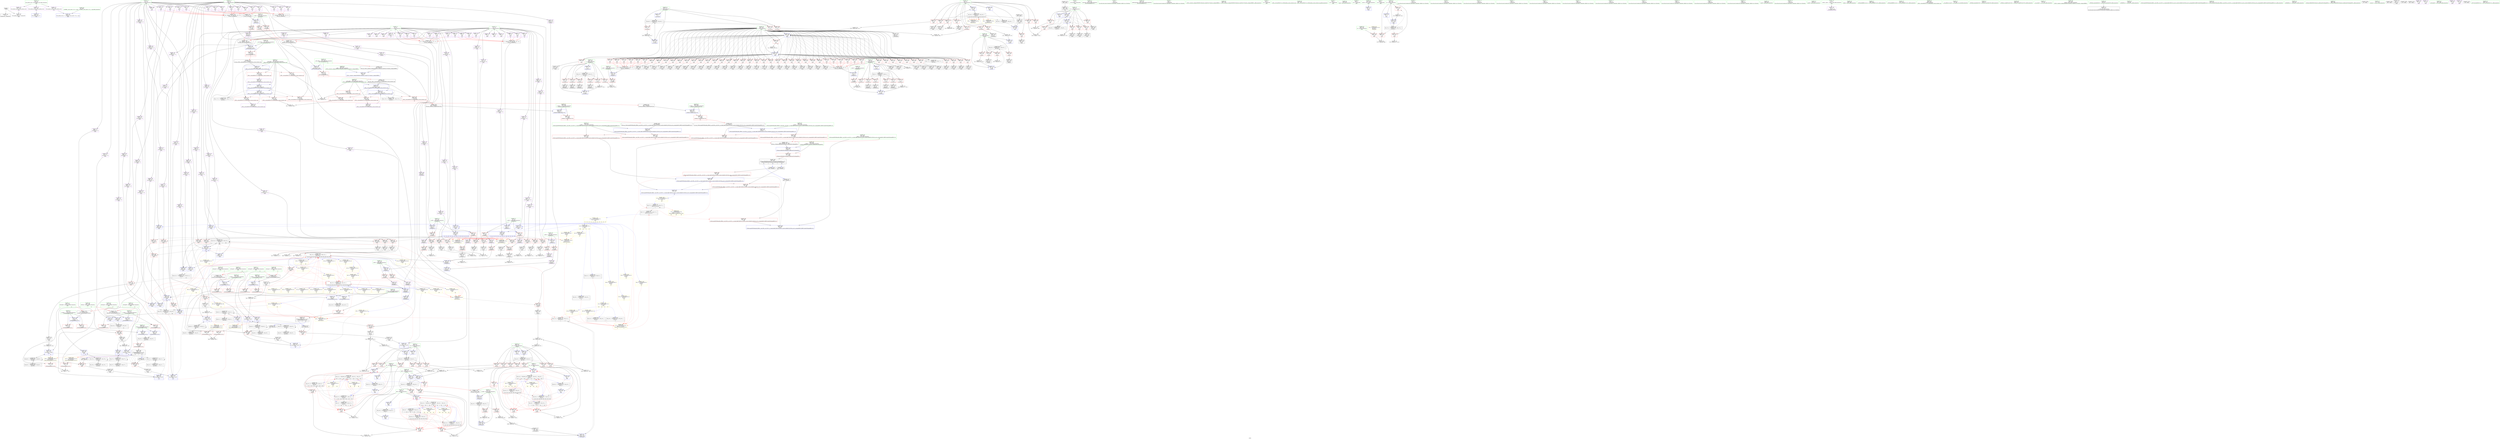 digraph "SVFG" {
	label="SVFG";

	Node0x55aa19c46ac0 [shape=record,color=grey,label="{NodeID: 0\nNullPtr}"];
	Node0x55aa19c46ac0 -> Node0x55aa19c7a370[style=solid];
	Node0x55aa19c46ac0 -> Node0x55aa19c98540[style=solid];
	Node0x55aa19c85ef0 [shape=record,color=red,label="{NodeID: 443\n635\<--634\n\<--arrayidx110\nmain\n}"];
	Node0x55aa19c85ef0 -> Node0x55aa19c81910[style=solid];
	Node0x55aa19c89470 [shape=record,color=purple,label="{NodeID: 277\n832\<--831\nincdec.ptr\<--\n_ZSt9__reverseIPcEvT_S1_St26random_access_iterator_tag\n}"];
	Node0x55aa19c89470 -> Node0x55aa19c9c9b0[style=solid];
	Node0x55aa19d480f0 [shape=record,color=black,label="{NodeID: 1218\n893 = PHI(902, )\n}"];
	Node0x55aa19d480f0 -> Node0x55aa19c97c00[style=solid];
	Node0x55aa19c4e440 [shape=record,color=black,label="{NodeID: 111\n161\<--160\nconv\<--\n_Z3MAXPcS_i\n}"];
	Node0x55aa19c4e440 -> Node0x55aa19ca9110[style=solid];
	Node0x55aa19ca5210 [shape=record,color=grey,label="{NodeID: 720\n491 = Binary(490, 119, )\n}"];
	Node0x55aa19ca5210 -> Node0x55aa19c9b080[style=solid];
	Node0x55aa19c9b700 [shape=record,color=blue,label="{NodeID: 554\n355\<--573\nref.tmp81\<--add85\nmain\n|{|<s2>21}}"];
	Node0x55aa19c9b700 -> Node0x55aa19c85ae0[style=dashed];
	Node0x55aa19c9b700 -> Node0x55aa19cdd6f0[style=dashed];
	Node0x55aa19c9b700:s2 -> Node0x55aa19cf03f0[style=dashed,color=red];
	Node0x55aa19c83240 [shape=record,color=red,label="{NodeID: 388\n525\<--343\n\<--i\nmain\n}"];
	Node0x55aa19c83240 -> Node0x55aa19c80800[style=solid];
	Node0x55aa19c7e870 [shape=record,color=purple,label="{NodeID: 222\n612\<--11\n\<--s2\nmain\n|{<s0>27}}"];
	Node0x55aa19c7e870:s0 -> Node0x55aa19d488c0[style=solid,color=red];
	Node0x55aa19c7adb0 [shape=record,color=green,label="{NodeID: 56\n317\<--318\n__last.addr\<--__last.addr_field_insensitive\n_ZSt7reverseIPcEvT_S1_\n}"];
	Node0x55aa19c7adb0 -> Node0x55aa19c8e1a0[style=solid];
	Node0x55aa19c7adb0 -> Node0x55aa19c9a040[style=solid];
	Node0x55aa19ce08f0 [shape=record,color=black,label="{NodeID: 831\nMR_34V_3 = PHI(MR_34V_2, MR_34V_1, MR_34V_1, MR_34V_1, )\npts\{31 \}\n|{<s0>16|<s1>20|<s2>24|<s3>28|<s4>31|<s5>34|<s6>35}}"];
	Node0x55aa19ce08f0:s0 -> Node0x55aa19d01b20[style=dashed,color=blue];
	Node0x55aa19ce08f0:s1 -> Node0x55aa19cc94e0[style=dashed,color=blue];
	Node0x55aa19ce08f0:s2 -> Node0x55aa19cffab0[style=dashed,color=blue];
	Node0x55aa19ce08f0:s3 -> Node0x55aa19cd45f0[style=dashed,color=blue];
	Node0x55aa19ce08f0:s4 -> Node0x55aa19cdb3f0[style=dashed,color=blue];
	Node0x55aa19ce08f0:s5 -> Node0x55aa19cdb3f0[style=dashed,color=blue];
	Node0x55aa19ce08f0:s6 -> Node0x55aa19ce62f0[style=dashed,color=blue];
	Node0x55aa19c98a50 [shape=record,color=blue,label="{NodeID: 499\n112\<--114\narrayidx7\<--\n_Z3MINPcS_i\n}"];
	Node0x55aa19c98a50 -> Node0x55aa19cd95f0[style=dashed];
	Node0x55aa19c8c1f0 [shape=record,color=red,label="{NodeID: 333\n142\<--135\n\<--i\n_Z3MAXPcS_i\n}"];
	Node0x55aa19c8c1f0 -> Node0x55aa19ca7010[style=solid];
	Node0x55aa19c81ab0 [shape=record,color=black,label="{NodeID: 167\n643\<--642\nconv115\<--\nmain\n}"];
	Node0x55aa19c81ab0 -> Node0x55aa19ca8810[style=solid];
	Node0x55aa19c22970 [shape=record,color=green,label="{NodeID: 1\n7\<--1\n__dso_handle\<--dummyObj\nGlob }"];
	Node0x55aa19c90690 [shape=record,color=black,label="{NodeID: 776\nMR_95V_3 = PHI(MR_95V_4, MR_95V_2, )\npts\{769 \}\n}"];
	Node0x55aa19c90690 -> Node0x55aa19c86710[style=dashed];
	Node0x55aa19c85fc0 [shape=record,color=red,label="{NodeID: 444\n642\<--641\n\<--arrayidx114\nmain\n}"];
	Node0x55aa19c85fc0 -> Node0x55aa19c81ab0[style=solid];
	Node0x55aa19c89540 [shape=record,color=purple,label="{NodeID: 278\n845\<--844\nincdec.ptr2\<--\n_ZSt9__reverseIPcEvT_S1_St26random_access_iterator_tag\n}"];
	Node0x55aa19c89540 -> Node0x55aa19c9ca80[style=solid];
	Node0x55aa19d48230 [shape=record,color=black,label="{NodeID: 1219\n897 = PHI(902, )\n}"];
	Node0x55aa19d48230 -> Node0x55aa19c97cd0[style=solid];
	Node0x55aa19c4e510 [shape=record,color=black,label="{NodeID: 112\n166\<--165\nidxprom6\<--\n_Z3MAXPcS_i\n}"];
	Node0x55aa19ca5390 [shape=record,color=grey,label="{NodeID: 721\n573 = Binary(572, 119, )\n}"];
	Node0x55aa19ca5390 -> Node0x55aa19c9b700[style=solid];
	Node0x55aa19c9b7d0 [shape=record,color=blue,label="{NodeID: 555\n580\<--577\narrayidx89\<--conv87\nmain\n|{<s0>22}}"];
	Node0x55aa19c9b7d0:s0 -> Node0x55aa19cd5ef0[style=dashed,color=red];
	Node0x55aa19c83310 [shape=record,color=red,label="{NodeID: 389\n529\<--343\n\<--i\nmain\n|{<s0>18}}"];
	Node0x55aa19c83310:s0 -> Node0x55aa19d48b40[style=solid,color=red];
	Node0x55aa19c7e940 [shape=record,color=purple,label="{NodeID: 223\n626\<--11\narrayidx106\<--s2\nmain\n}"];
	Node0x55aa19c7e940 -> Node0x55aa19c85e20[style=solid];
	Node0x55aa19c7ae80 [shape=record,color=green,label="{NodeID: 57\n319\<--320\nagg.tmp\<--agg.tmp_field_insensitive\n_ZSt7reverseIPcEvT_S1_\n}"];
	Node0x55aa19ce0df0 [shape=record,color=black,label="{NodeID: 832\nMR_49V_3 = PHI(MR_49V_4, MR_49V_2, )\npts\{277 \}\n}"];
	Node0x55aa19ce0df0 -> Node0x55aa19c8de60[style=dashed];
	Node0x55aa19ce0df0 -> Node0x55aa19c8df30[style=dashed];
	Node0x55aa19ce0df0 -> Node0x55aa19c8e000[style=dashed];
	Node0x55aa19ce0df0 -> Node0x55aa19c99ea0[style=dashed];
	Node0x55aa19c98b20 [shape=record,color=blue,label="{NodeID: 500\n79\<--118\ni\<--inc\n_Z3MINPcS_i\n}"];
	Node0x55aa19c98b20 -> Node0x55aa19cd90f0[style=dashed];
	Node0x55aa19c8c2c0 [shape=record,color=red,label="{NodeID: 334\n147\<--135\n\<--i\n_Z3MAXPcS_i\n}"];
	Node0x55aa19c8c2c0 -> Node0x55aa19c4e1d0[style=solid];
	Node0x55aa19c81b80 [shape=record,color=black,label="{NodeID: 168\n647\<--646\nidxprom118\<--\nmain\n}"];
	Node0x55aa19c6e750 [shape=record,color=green,label="{NodeID: 2\n21\<--1\n\<--dummyObj\nCan only get source location for instruction, argument, global var or function.}"];
	Node0x55aa19c86090 [shape=record,color=red,label="{NodeID: 445\n658\<--657\n\<--arrayidx124\nmain\n}"];
	Node0x55aa19c86090 -> Node0x55aa19c81df0[style=solid];
	Node0x55aa19c89610 [shape=record,color=purple,label="{NodeID: 279\n848\<--847\nincdec.ptr3\<--\n_ZSt9__reverseIPcEvT_S1_St26random_access_iterator_tag\n}"];
	Node0x55aa19c89610 -> Node0x55aa19c9cb50[style=solid];
	Node0x55aa19d48370 [shape=record,color=black,label="{NodeID: 1220\n126 = PHI(507, 530, 583, 611, 700, 726, )\n0th arg _Z3MAXPcS_i }"];
	Node0x55aa19d48370 -> Node0x55aa19c98bf0[style=solid];
	Node0x55aa19c4e5e0 [shape=record,color=black,label="{NodeID: 113\n201\<--200\nidxprom\<--\n_Z4calcv\n}"];
	Node0x55aa19ca5510 [shape=record,color=grey,label="{NodeID: 722\n231 = Binary(229, 230, )\n}"];
	Node0x55aa19ca5510 -> Node0x55aa19c99680[style=solid];
	Node0x55aa19c9b8a0 [shape=record,color=blue,label="{NodeID: 556\n357\<--512\nref.tmp90\<--\nmain\n|{|<s2>25}}"];
	Node0x55aa19c9b8a0 -> Node0x55aa19c85c80[style=dashed];
	Node0x55aa19c9b8a0 -> Node0x55aa19cddbf0[style=dashed];
	Node0x55aa19c9b8a0:s2 -> Node0x55aa19cf1ec0[style=dashed,color=red];
	Node0x55aa19c833e0 [shape=record,color=red,label="{NodeID: 390\n533\<--343\n\<--i\nmain\n|{<s0>19}}"];
	Node0x55aa19c833e0:s0 -> Node0x55aa19d49900[style=solid,color=red];
	Node0x55aa19c7ea10 [shape=record,color=purple,label="{NodeID: 224\n641\<--11\narrayidx114\<--s2\nmain\n}"];
	Node0x55aa19c7ea10 -> Node0x55aa19c85fc0[style=solid];
	Node0x55aa19d00f00 [shape=record,color=yellow,style=double,label="{NodeID: 1165\n24V_31 = CSCHI(MR_24V_22)\npts\{16 \}\nCS[]|{<s0>33}}"];
	Node0x55aa19d00f00:s0 -> Node0x55aa19cd5ef0[style=dashed,color=red];
	Node0x55aa19c7af50 [shape=record,color=green,label="{NodeID: 58\n321\<--322\nundef.agg.tmp\<--undef.agg.tmp_field_insensitive\n_ZSt7reverseIPcEvT_S1_\n}"];
	Node0x55aa19ce12f0 [shape=record,color=black,label="{NodeID: 833\nMR_12V_2 = PHI(MR_12V_3, MR_12V_1, )\npts\{16 19 \}\n|{|<s1>3}}"];
	Node0x55aa19ce12f0 -> Node0x55aa19c99d00[style=dashed];
	Node0x55aa19ce12f0:s1 -> Node0x55aa19cefe20[style=dashed,color=red];
	Node0x55aa19c98bf0 [shape=record,color=blue,label="{NodeID: 501\n129\<--126\nt.addr\<--t\n_Z3MAXPcS_i\n}"];
	Node0x55aa19c98bf0 -> Node0x55aa19c8bde0[style=dashed];
	Node0x55aa19c98bf0 -> Node0x55aa19c8beb0[style=dashed];
	Node0x55aa19c8c390 [shape=record,color=red,label="{NodeID: 335\n152\<--135\n\<--i\n_Z3MAXPcS_i\n}"];
	Node0x55aa19c8c390 -> Node0x55aa19c4e2a0[style=solid];
	Node0x55aa19c81c50 [shape=record,color=black,label="{NodeID: 169\n651\<--650\nidxprom120\<--\nmain\n}"];
	Node0x55aa19c72ee0 [shape=record,color=green,label="{NodeID: 3\n26\<--1\n\<--dummyObj\nCan only get source location for instruction, argument, global var or function.}"];
	Node0x55aa19cf2c40 [shape=record,color=yellow,style=double,label="{NodeID: 944\n57V_1 = ENCHI(MR_57V_0)\npts\{10 13 16 19 \}\nFun[_ZSt9iter_swapIPcS0_EvT_T0_]|{<s0>40|<s1>40|<s2>40}}"];
	Node0x55aa19cf2c40:s0 -> Node0x55aa19c97b30[style=dashed,color=red];
	Node0x55aa19cf2c40:s1 -> Node0x55aa19c97c00[style=dashed,color=red];
	Node0x55aa19cf2c40:s2 -> Node0x55aa19c9d100[style=dashed,color=red];
	Node0x55aa19c86160 [shape=record,color=red,label="{NodeID: 446\n665\<--664\n\<--arrayidx129\nmain\n}"];
	Node0x55aa19c86160 -> Node0x55aa19c9be50[style=solid];
	Node0x55aa19c896e0 [shape=record,color=purple,label="{NodeID: 280\n395\<--8\nadd.ptr\<--s1\nmain\n|{<s0>11}}"];
	Node0x55aa19c896e0:s0 -> Node0x55aa19d49d10[style=solid,color=red];
	Node0x55aa19d488c0 [shape=record,color=black,label="{NodeID: 1221\n127 = PHI(508, 531, 584, 612, 701, 727, )\n1st arg _Z3MAXPcS_i }"];
	Node0x55aa19d488c0 -> Node0x55aa19c98cc0[style=solid];
	Node0x55aa19c4e6b0 [shape=record,color=black,label="{NodeID: 114\n204\<--203\nconv\<--\n_Z4calcv\n}"];
	Node0x55aa19c4e6b0 -> Node0x55aa19ca4c10[style=solid];
	Node0x55aa19cefa70 [shape=record,color=yellow,style=double,label="{NodeID: 889\n10V_1 = ENCHI(MR_10V_0)\npts\{10 13 \}\nFun[_Z3MINPcS_i]}"];
	Node0x55aa19cefa70 -> Node0x55aa19c8bc40[style=dashed];
	Node0x55aa19cefa70 -> Node0x55aa19c8bd10[style=dashed];
	Node0x55aa19ca5690 [shape=record,color=grey,label="{NodeID: 723\n217 = Binary(216, 207, )\n}"];
	Node0x55aa19ca5690 -> Node0x55aa19c994e0[style=solid];
	Node0x55aa19c9b970 [shape=record,color=blue,label="{NodeID: 557\n359\<--597\nref.tmp91\<--sub95\nmain\n|{|<s2>25}}"];
	Node0x55aa19c9b970 -> Node0x55aa19c85c80[style=dashed];
	Node0x55aa19c9b970 -> Node0x55aa19cde0f0[style=dashed];
	Node0x55aa19c9b970:s2 -> Node0x55aa19cf1fa0[style=dashed,color=red];
	Node0x55aa19c834b0 [shape=record,color=red,label="{NodeID: 391\n539\<--343\n\<--i\nmain\n}"];
	Node0x55aa19c834b0 -> Node0x55aa19c808d0[style=solid];
	Node0x55aa19c7eae0 [shape=record,color=purple,label="{NodeID: 225\n673\<--11\narrayidx134\<--s2\nmain\n}"];
	Node0x55aa19c7eae0 -> Node0x55aa19c86230[style=solid];
	Node0x55aa19d01060 [shape=record,color=yellow,style=double,label="{NodeID: 1166\n26V_31 = CSCHI(MR_26V_22)\npts\{19 \}\nCS[]|{<s0>33}}"];
	Node0x55aa19d01060:s0 -> Node0x55aa19cd5ef0[style=dashed,color=red];
	Node0x55aa19c7b020 [shape=record,color=green,label="{NodeID: 59\n328\<--329\n_ZSt19__iterator_categoryIPcENSt15iterator_traitsIT_E17iterator_categoryERKS2_\<--_ZSt19__iterator_categoryIPcENSt15iterator_traitsIT_E17iterator_categoryERKS2__field_insensitive\n}"];
	Node0x55aa19ce17f0 [shape=record,color=black,label="{NodeID: 834\nMR_45V_3 = PHI(MR_45V_4, MR_45V_2, )\npts\{273 \}\n}"];
	Node0x55aa19ce17f0 -> Node0x55aa19c8da50[style=dashed];
	Node0x55aa19ce17f0 -> Node0x55aa19c8db20[style=dashed];
	Node0x55aa19ce17f0 -> Node0x55aa19c99dd0[style=dashed];
	Node0x55aa19c98cc0 [shape=record,color=blue,label="{NodeID: 502\n131\<--127\ns.addr\<--s\n_Z3MAXPcS_i\n}"];
	Node0x55aa19c98cc0 -> Node0x55aa19c8bf80[style=dashed];
	Node0x55aa19c98cc0 -> Node0x55aa19c8c050[style=dashed];
	Node0x55aa19c8c460 [shape=record,color=red,label="{NodeID: 336\n157\<--135\n\<--i\n_Z3MAXPcS_i\n}"];
	Node0x55aa19c8c460 -> Node0x55aa19c4e370[style=solid];
	Node0x55aa19c81d20 [shape=record,color=black,label="{NodeID: 170\n656\<--655\nidxprom123\<--\nmain\n}"];
	Node0x55aa19c72ba0 [shape=record,color=green,label="{NodeID: 4\n32\<--1\n.str\<--dummyObj\nGlob }"];
	Node0x55aa19c86230 [shape=record,color=red,label="{NodeID: 447\n674\<--673\n\<--arrayidx134\nmain\n}"];
	Node0x55aa19c86230 -> Node0x55aa19c82130[style=solid];
	Node0x55aa19c897b0 [shape=record,color=purple,label="{NodeID: 281\n401\<--11\nadd.ptr7\<--s2\nmain\n|{<s0>12}}"];
	Node0x55aa19c897b0:s0 -> Node0x55aa19d49d10[style=solid,color=red];
	Node0x55aa19d48b40 [shape=record,color=black,label="{NodeID: 1222\n128 = PHI(506, 529, 582, 610, 699, 725, )\n2nd arg _Z3MAXPcS_i }"];
	Node0x55aa19d48b40 -> Node0x55aa19c98d90[style=solid];
	Node0x55aa19c7f070 [shape=record,color=black,label="{NodeID: 115\n212\<--211\nidxprom3\<--\n_Z4calcv\n}"];
	Node0x55aa19ca5810 [shape=record,color=grey,label="{NodeID: 724\n216 = Binary(210, 215, )\n}"];
	Node0x55aa19ca5810 -> Node0x55aa19ca5690[style=solid];
	Node0x55aa19c9ba40 [shape=record,color=blue,label="{NodeID: 558\n604\<--601\narrayidx99\<--conv97\nmain\n|{<s0>26}}"];
	Node0x55aa19c9ba40:s0 -> Node0x55aa19cd95f0[style=dashed,color=red];
	Node0x55aa19c83580 [shape=record,color=red,label="{NodeID: 392\n546\<--343\n\<--i\nmain\n}"];
	Node0x55aa19c83580 -> Node0x55aa19c80a70[style=solid];
	Node0x55aa19c7ebb0 [shape=record,color=purple,label="{NodeID: 226\n694\<--11\narrayidx147\<--s2\nmain\n}"];
	Node0x55aa19c7ebb0 -> Node0x55aa19c864a0[style=solid];
	Node0x55aa19c7b120 [shape=record,color=green,label="{NodeID: 60\n331\<--332\n_ZSt9__reverseIPcEvT_S1_St26random_access_iterator_tag\<--_ZSt9__reverseIPcEvT_S1_St26random_access_iterator_tag_field_insensitive\n}"];
	Node0x55aa19c98d90 [shape=record,color=blue,label="{NodeID: 503\n133\<--128\nn.addr\<--n\n_Z3MAXPcS_i\n}"];
	Node0x55aa19c98d90 -> Node0x55aa19c8c120[style=dashed];
	Node0x55aa19c8c530 [shape=record,color=red,label="{NodeID: 337\n165\<--135\n\<--i\n_Z3MAXPcS_i\n}"];
	Node0x55aa19c8c530 -> Node0x55aa19c4e510[style=solid];
	Node0x55aa19c81df0 [shape=record,color=black,label="{NodeID: 171\n659\<--658\nconv125\<--\nmain\n}"];
	Node0x55aa19c81df0 -> Node0x55aa19ca7a90[style=solid];
	Node0x55aa19c72c30 [shape=record,color=green,label="{NodeID: 5\n34\<--1\n.str.1\<--dummyObj\nGlob }"];
	Node0x55aa19c86300 [shape=record,color=red,label="{NodeID: 448\n681\<--680\n\<--arrayidx139\nmain\n}"];
	Node0x55aa19c86300 -> Node0x55aa19c9bf20[style=solid];
	Node0x55aa19c89880 [shape=record,color=purple,label="{NodeID: 282\n93\<--90\narrayidx\<--\n_Z3MINPcS_i\n}"];
	Node0x55aa19c89880 -> Node0x55aa19c8bc40[style=solid];
	Node0x55aa19d48dc0 [shape=record,color=black,label="{NodeID: 1223\n816 = PHI(325, )\n0th arg _ZSt9__reverseIPcEvT_S1_St26random_access_iterator_tag }"];
	Node0x55aa19d48dc0 -> Node0x55aa19c9c810[style=solid];
	Node0x55aa19c7f140 [shape=record,color=black,label="{NodeID: 116\n215\<--214\nconv5\<--\n_Z4calcv\n}"];
	Node0x55aa19c7f140 -> Node0x55aa19ca5810[style=solid];
	Node0x55aa19ca5990 [shape=record,color=grey,label="{NodeID: 725\n221 = Binary(220, 222, )\n}"];
	Node0x55aa19ca5990 -> Node0x55aa19c995b0[style=solid];
	Node0x55aa19c9bb10 [shape=record,color=blue,label="{NodeID: 559\n622\<--619\narrayidx104\<--\nmain\n|{|<s4>29|<s5>32}}"];
	Node0x55aa19c9bb10 -> Node0x55aa19c86300[style=dashed];
	Node0x55aa19c9bb10 -> Node0x55aa19c9bcb0[style=dashed];
	Node0x55aa19c9bb10 -> Node0x55aa19c9be50[style=dashed];
	Node0x55aa19c9bb10 -> Node0x55aa19cd9ff0[style=dashed];
	Node0x55aa19c9bb10:s4 -> Node0x55aa19cd5ef0[style=dashed,color=red];
	Node0x55aa19c9bb10:s5 -> Node0x55aa19cd95f0[style=dashed,color=red];
	Node0x55aa19c83650 [shape=record,color=red,label="{NodeID: 393\n553\<--343\n\<--i\nmain\n}"];
	Node0x55aa19c83650 -> Node0x55aa19c80c10[style=solid];
	Node0x55aa19c7ec80 [shape=record,color=purple,label="{NodeID: 227\n705\<--11\n\<--s2\nmain\n|{<s0>30}}"];
	Node0x55aa19c7ec80:s0 -> Node0x55aa19d49680[style=solid,color=red];
	Node0x55aa19c7b220 [shape=record,color=green,label="{NodeID: 61\n334\<--335\nmain\<--main_field_insensitive\n}"];
	Node0x55aa19ce21f0 [shape=record,color=black,label="{NodeID: 836\nMR_36V_3 = PHI(MR_36V_4, MR_36V_2, )\npts\{181 \}\n}"];
	Node0x55aa19ce21f0 -> Node0x55aa19c8c870[style=dashed];
	Node0x55aa19ce21f0 -> Node0x55aa19c8c940[style=dashed];
	Node0x55aa19ce21f0 -> Node0x55aa19c8ca10[style=dashed];
	Node0x55aa19ce21f0 -> Node0x55aa19c8cae0[style=dashed];
	Node0x55aa19ce21f0 -> Node0x55aa19c8cbb0[style=dashed];
	Node0x55aa19ce21f0 -> Node0x55aa19c8cc80[style=dashed];
	Node0x55aa19ce21f0 -> Node0x55aa19c8cd50[style=dashed];
	Node0x55aa19ce21f0 -> Node0x55aa19c99410[style=dashed];
	Node0x55aa19c98e60 [shape=record,color=blue,label="{NodeID: 504\n135\<--21\ni\<--\n_Z3MAXPcS_i\n}"];
	Node0x55aa19c98e60 -> Node0x55aa19cd63f0[style=dashed];
	Node0x55aa19c8c600 [shape=record,color=red,label="{NodeID: 338\n172\<--135\n\<--i\n_Z3MAXPcS_i\n}"];
	Node0x55aa19c8c600 -> Node0x55aa19ca6410[style=solid];
	Node0x55aa19c81ec0 [shape=record,color=black,label="{NodeID: 172\n663\<--662\nidxprom128\<--\nmain\n}"];
	Node0x55aa19c4b090 [shape=record,color=green,label="{NodeID: 6\n36\<--1\n.str.2\<--dummyObj\nGlob }"];
	Node0x55aa19c863d0 [shape=record,color=red,label="{NodeID: 449\n690\<--689\n\<--arrayidx144\nmain\n}"];
	Node0x55aa19c863d0 -> Node0x55aa19c82470[style=solid];
	Node0x55aa19c89950 [shape=record,color=purple,label="{NodeID: 283\n98\<--95\narrayidx2\<--\n_Z3MINPcS_i\n}"];
	Node0x55aa19c89950 -> Node0x55aa19c98980[style=solid];
	Node0x55aa19d48ed0 [shape=record,color=black,label="{NodeID: 1224\n817 = PHI(326, )\n1st arg _ZSt9__reverseIPcEvT_S1_St26random_access_iterator_tag }"];
	Node0x55aa19d48ed0 -> Node0x55aa19c9c8e0[style=solid];
	Node0x55aa19c7f210 [shape=record,color=black,label="{NodeID: 117\n289\<--288\nconv\<--add\n_Z5writeyPc\n}"];
	Node0x55aa19c7f210 -> Node0x55aa19c99d00[style=solid];
	Node0x55aa19ca5b10 [shape=record,color=grey,label="{NodeID: 726\n450 = Binary(449, 119, )\n}"];
	Node0x55aa19ca5b10 -> Node0x55aa19c9ad40[style=solid];
	Node0x55aa19c9bbe0 [shape=record,color=blue,label="{NodeID: 560\n630\<--627\narrayidx108\<--\nmain\n|{|<s4>29|<s5>32}}"];
	Node0x55aa19c9bbe0 -> Node0x55aa19c86160[style=dashed];
	Node0x55aa19c9bbe0 -> Node0x55aa19c9bd80[style=dashed];
	Node0x55aa19c9bbe0 -> Node0x55aa19c9bf20[style=dashed];
	Node0x55aa19c9bbe0 -> Node0x55aa19cda4f0[style=dashed];
	Node0x55aa19c9bbe0:s4 -> Node0x55aa19cd5ef0[style=dashed,color=red];
	Node0x55aa19c9bbe0:s5 -> Node0x55aa19cd95f0[style=dashed,color=red];
	Node0x55aa19c83720 [shape=record,color=red,label="{NodeID: 394\n558\<--343\n\<--i\nmain\n}"];
	Node0x55aa19c83720 -> Node0x55aa19c80ce0[style=solid];
	Node0x55aa19c7ed50 [shape=record,color=purple,label="{NodeID: 228\n711\<--11\narrayidx153\<--s2\nmain\n}"];
	Node0x55aa19c7ed50 -> Node0x55aa19c86570[style=solid];
	Node0x55aa19c7b320 [shape=record,color=green,label="{NodeID: 62\n337\<--338\nretval\<--retval_field_insensitive\nmain\n}"];
	Node0x55aa19c7b320 -> Node0x55aa19c9a110[style=solid];
	Node0x55aa19ce26f0 [shape=record,color=black,label="{NodeID: 837\nMR_38V_3 = PHI(MR_38V_4, MR_38V_2, )\npts\{183 \}\n}"];
	Node0x55aa19ce26f0 -> Node0x55aa19c8ce20[style=dashed];
	Node0x55aa19ce26f0 -> Node0x55aa19c8cef0[style=dashed];
	Node0x55aa19ce26f0 -> Node0x55aa19c8cfc0[style=dashed];
	Node0x55aa19ce26f0 -> Node0x55aa19c8d090[style=dashed];
	Node0x55aa19ce26f0 -> Node0x55aa19c8d160[style=dashed];
	Node0x55aa19ce26f0 -> Node0x55aa19c8d230[style=dashed];
	Node0x55aa19ce26f0 -> Node0x55aa19c994e0[style=dashed];
	Node0x55aa19c98f30 [shape=record,color=blue,label="{NodeID: 505\n154\<--150\narrayidx2\<--\n_Z3MAXPcS_i\n}"];
	Node0x55aa19c98f30 -> Node0x55aa19c99000[style=dashed];
	Node0x55aa19c98f30 -> Node0x55aa19cd5ef0[style=dashed];
	Node0x55aa19c8c6d0 [shape=record,color=red,label="{NodeID: 339\n150\<--149\n\<--arrayidx\n_Z3MAXPcS_i\n}"];
	Node0x55aa19c8c6d0 -> Node0x55aa19c98f30[style=solid];
	Node0x55aa19c81f90 [shape=record,color=black,label="{NodeID: 173\n667\<--666\nidxprom130\<--\nmain\n}"];
	Node0x55aa19c4b150 [shape=record,color=green,label="{NodeID: 7\n38\<--1\n.str.3\<--dummyObj\nGlob }"];
	Node0x55aa19c92490 [shape=record,color=black,label="{NodeID: 782\nMR_24V_15 = PHI(MR_24V_20, MR_24V_14, )\npts\{16 \}\n|{|<s1>22}}"];
	Node0x55aa19c92490 -> Node0x55aa19c85a10[style=dashed];
	Node0x55aa19c92490:s1 -> Node0x55aa19cd5ef0[style=dashed,color=red];
	Node0x55aa19c864a0 [shape=record,color=red,label="{NodeID: 450\n695\<--694\n\<--arrayidx147\nmain\n}"];
	Node0x55aa19c864a0 -> Node0x55aa19c82610[style=solid];
	Node0x55aa19c89a20 [shape=record,color=purple,label="{NodeID: 284\n103\<--100\narrayidx4\<--\n_Z3MINPcS_i\n}"];
	Node0x55aa19c89a20 -> Node0x55aa19c8bd10[style=solid];
	Node0x55aa19d48fe0 [shape=record,color=black,label="{NodeID: 1225\n853 = PHI(315, )\n0th arg _ZSt19__iterator_categoryIPcENSt15iterator_traitsIT_E17iterator_categoryERKS2_ }"];
	Node0x55aa19d48fe0 -> Node0x55aa19c9cc20[style=solid];
	Node0x55aa19c7f2e0 [shape=record,color=black,label="{NodeID: 118\n292\<--291\nidxprom\<--\n_Z5writeyPc\n}"];
	Node0x55aa19cefe20 [shape=record,color=yellow,style=double,label="{NodeID: 893\n57V_1 = ENCHI(MR_57V_0)\npts\{10 13 16 19 \}\nFun[_ZSt7reverseIPcEvT_S1_]|{<s0>5|<s1>5}}"];
	Node0x55aa19cefe20:s0 -> Node0x55aa19c4afa0[style=dashed,color=red];
	Node0x55aa19cefe20:s1 -> Node0x55aa19cd72f0[style=dashed,color=red];
	Node0x55aa19ca5c90 [shape=record,color=grey,label="{NodeID: 727\n410 = Binary(409, 119, )\n}"];
	Node0x55aa19ca5c90 -> Node0x55aa19c9a450[style=solid];
	Node0x55aa19c9bcb0 [shape=record,color=blue,label="{NodeID: 561\n648\<--114\narrayidx119\<--\nmain\n}"];
	Node0x55aa19c9bcb0 -> Node0x55aa19cd9ff0[style=dashed];
	Node0x55aa19c837f0 [shape=record,color=red,label="{NodeID: 395\n562\<--343\n\<--i\nmain\n}"];
	Node0x55aa19c837f0 -> Node0x55aa19c80db0[style=solid];
	Node0x55aa19c7ee20 [shape=record,color=purple,label="{NodeID: 229\n727\<--11\n\<--s2\nmain\n|{<s0>33}}"];
	Node0x55aa19c7ee20:s0 -> Node0x55aa19d488c0[style=solid,color=red];
	Node0x55aa19d01460 [shape=record,color=yellow,style=double,label="{NodeID: 1170\n24V_8 = CSCHI(MR_24V_7)\npts\{16 \}\nCS[]|{<s0>15}}"];
	Node0x55aa19d01460:s0 -> Node0x55aa19cd5ef0[style=dashed,color=red];
	Node0x55aa19c7b3f0 [shape=record,color=green,label="{NodeID: 63\n339\<--340\ntn\<--tn_field_insensitive\nmain\n}"];
	Node0x55aa19c7b3f0 -> Node0x55aa19c8e270[style=solid];
	Node0x55aa19ce2bf0 [shape=record,color=black,label="{NodeID: 838\nMR_40V_3 = PHI(MR_40V_4, MR_40V_2, )\npts\{185 \}\n}"];
	Node0x55aa19ce2bf0 -> Node0x55aa19c8d300[style=dashed];
	Node0x55aa19ce2bf0 -> Node0x55aa19c8d3d0[style=dashed];
	Node0x55aa19ce2bf0 -> Node0x55aa19c8d4a0[style=dashed];
	Node0x55aa19ce2bf0 -> Node0x55aa19c8d570[style=dashed];
	Node0x55aa19ce2bf0 -> Node0x55aa19c995b0[style=dashed];
	Node0x55aa19c99000 [shape=record,color=blue,label="{NodeID: 506\n167\<--169\narrayidx7\<--\n_Z3MAXPcS_i\n}"];
	Node0x55aa19c99000 -> Node0x55aa19cd5ef0[style=dashed];
	Node0x55aa19c8c7a0 [shape=record,color=red,label="{NodeID: 340\n160\<--159\n\<--arrayidx4\n_Z3MAXPcS_i\n}"];
	Node0x55aa19c8c7a0 -> Node0x55aa19c4e440[style=solid];
	Node0x55aa19c82060 [shape=record,color=black,label="{NodeID: 174\n672\<--671\nidxprom133\<--\nmain\n}"];
	Node0x55aa19c4b9c0 [shape=record,color=green,label="{NodeID: 8\n41\<--1\n\<--dummyObj\nCan only get source location for instruction, argument, global var or function.}"];
	Node0x55aa19c86570 [shape=record,color=red,label="{NodeID: 451\n712\<--711\n\<--arrayidx153\nmain\n}"];
	Node0x55aa19c86570 -> Node0x55aa19c827b0[style=solid];
	Node0x55aa19c89af0 [shape=record,color=purple,label="{NodeID: 285\n112\<--109\narrayidx7\<--\n_Z3MINPcS_i\n}"];
	Node0x55aa19c89af0 -> Node0x55aa19c98a50[style=solid];
	Node0x55aa19d490f0 [shape=record,color=black,label="{NodeID: 1226\n876 = PHI(869, )\n0th arg _ZSt4swapIcENSt9enable_ifIXsr6__and_ISt6__not_ISt15__is_tuple_likeIT_EESt21is_move_constructibleIS3_ESt18is_move_assignableIS3_EEE5valueEvE4typeERS3_SC_ }"];
	Node0x55aa19d490f0 -> Node0x55aa19c9ce90[style=solid];
	Node0x55aa19c7f3b0 [shape=record,color=black,label="{NodeID: 119\n306\<--305\nidx.ext\<--\n_Z5writeyPc\n}"];
	Node0x55aa19ca5e10 [shape=record,color=grey,label="{NodeID: 728\n422 = Binary(421, 119, )\n}"];
	Node0x55aa19ca5e10 -> Node0x55aa19c9a5f0[style=solid];
	Node0x55aa19c9bd80 [shape=record,color=blue,label="{NodeID: 562\n652\<--114\narrayidx121\<--\nmain\n}"];
	Node0x55aa19c9bd80 -> Node0x55aa19cda4f0[style=dashed];
	Node0x55aa19c838c0 [shape=record,color=red,label="{NodeID: 396\n568\<--343\n\<--i\nmain\n}"];
	Node0x55aa19c838c0 -> Node0x55aa19c80e80[style=solid];
	Node0x55aa19c7eef0 [shape=record,color=purple,label="{NodeID: 230\n202\<--14\narrayidx\<--t1\n_Z4calcv\n}"];
	Node0x55aa19c7eef0 -> Node0x55aa19c8d8b0[style=solid];
	Node0x55aa19d015c0 [shape=record,color=yellow,style=double,label="{NodeID: 1171\n26V_9 = CSCHI(MR_26V_8)\npts\{19 \}\nCS[]|{<s0>15}}"];
	Node0x55aa19d015c0:s0 -> Node0x55aa19cd5ef0[style=dashed,color=red];
	Node0x55aa19c7b4c0 [shape=record,color=green,label="{NodeID: 64\n341\<--342\ntt\<--tt_field_insensitive\nmain\n}"];
	Node0x55aa19c7b4c0 -> Node0x55aa19c8e340[style=solid];
	Node0x55aa19c7b4c0 -> Node0x55aa19c8e410[style=solid];
	Node0x55aa19c7b4c0 -> Node0x55aa19c8e4e0[style=solid];
	Node0x55aa19c7b4c0 -> Node0x55aa19c9a1e0[style=solid];
	Node0x55aa19c7b4c0 -> Node0x55aa19c9c0c0[style=solid];
	Node0x55aa19c990d0 [shape=record,color=blue,label="{NodeID: 507\n135\<--173\ni\<--inc\n_Z3MAXPcS_i\n}"];
	Node0x55aa19c990d0 -> Node0x55aa19cd63f0[style=dashed];
	Node0x55aa19c8c870 [shape=record,color=red,label="{NodeID: 341\n197\<--180\n\<--V1\n_Z4calcv\n}"];
	Node0x55aa19c8c870 -> Node0x55aa19ca6290[style=solid];
	Node0x55aa19c82130 [shape=record,color=black,label="{NodeID: 175\n675\<--674\nconv135\<--\nmain\n}"];
	Node0x55aa19c82130 -> Node0x55aa19ca7d90[style=solid];
	Node0x55aa19c4ba80 [shape=record,color=green,label="{NodeID: 9\n107\<--1\n\<--dummyObj\nCan only get source location for instruction, argument, global var or function.}"];
	Node0x55aa19c86640 [shape=record,color=red,label="{NodeID: 452\n717\<--716\n\<--arrayidx156\nmain\n}"];
	Node0x55aa19c86640 -> Node0x55aa19c82950[style=solid];
	Node0x55aa19c89bc0 [shape=record,color=purple,label="{NodeID: 286\n149\<--146\narrayidx\<--\n_Z3MAXPcS_i\n}"];
	Node0x55aa19c89bc0 -> Node0x55aa19c8c6d0[style=solid];
	Node0x55aa19d49200 [shape=record,color=black,label="{NodeID: 1227\n877 = PHI(870, )\n1st arg _ZSt4swapIcENSt9enable_ifIXsr6__and_ISt6__not_ISt15__is_tuple_likeIT_EESt21is_move_constructibleIS3_ESt18is_move_assignableIS3_EEE5valueEvE4typeERS3_SC_ }"];
	Node0x55aa19d49200 -> Node0x55aa19c9cf60[style=solid];
	Node0x55aa19c7f480 [shape=record,color=black,label="{NodeID: 120\n386\<--383\nconv\<--call3\nmain\n}"];
	Node0x55aa19c7f480 -> Node0x55aa19c9a2b0[style=solid];
	Node0x55aa19ca5f90 [shape=record,color=grey,label="{NodeID: 729\n191 = Binary(190, 119, )\n}"];
	Node0x55aa19ca5f90 -> Node0x55aa19c99340[style=solid];
	Node0x55aa19c9be50 [shape=record,color=blue,label="{NodeID: 563\n668\<--665\narrayidx131\<--\nmain\n}"];
	Node0x55aa19c9be50 -> Node0x55aa19cd9ff0[style=dashed];
	Node0x55aa19c83990 [shape=record,color=red,label="{NodeID: 397\n578\<--343\n\<--i\nmain\n}"];
	Node0x55aa19c83990 -> Node0x55aa19c810f0[style=solid];
	Node0x55aa19c86f20 [shape=record,color=purple,label="{NodeID: 231\n439\<--14\narrayidx21\<--t1\nmain\n}"];
	Node0x55aa19c86f20 -> Node0x55aa19c9a930[style=solid];
	Node0x55aa19d016a0 [shape=record,color=yellow,style=double,label="{NodeID: 1172\n24V_9 = CSCHI(MR_24V_8)\npts\{16 \}\nCS[]|{|<s1>16}}"];
	Node0x55aa19d016a0 -> Node0x55aa19c9b3c0[style=dashed];
	Node0x55aa19d016a0:s1 -> Node0x55aa19cf2160[style=dashed,color=red];
	Node0x55aa19c7b590 [shape=record,color=green,label="{NodeID: 65\n343\<--344\ni\<--i_field_insensitive\nmain\n}"];
	Node0x55aa19c7b590 -> Node0x55aa19c8e5b0[style=solid];
	Node0x55aa19c7b590 -> Node0x55aa19c8e680[style=solid];
	Node0x55aa19c7b590 -> Node0x55aa19c8e750[style=solid];
	Node0x55aa19c7b590 -> Node0x55aa19c8e820[style=solid];
	Node0x55aa19c7b590 -> Node0x55aa19c8e8f0[style=solid];
	Node0x55aa19c7b590 -> Node0x55aa19c8e9c0[style=solid];
	Node0x55aa19c7b590 -> Node0x55aa19c8ea90[style=solid];
	Node0x55aa19c7b590 -> Node0x55aa19c82f00[style=solid];
	Node0x55aa19c7b590 -> Node0x55aa19c82fd0[style=solid];
	Node0x55aa19c7b590 -> Node0x55aa19c830a0[style=solid];
	Node0x55aa19c7b590 -> Node0x55aa19c83170[style=solid];
	Node0x55aa19c7b590 -> Node0x55aa19c83240[style=solid];
	Node0x55aa19c7b590 -> Node0x55aa19c83310[style=solid];
	Node0x55aa19c7b590 -> Node0x55aa19c833e0[style=solid];
	Node0x55aa19c7b590 -> Node0x55aa19c834b0[style=solid];
	Node0x55aa19c7b590 -> Node0x55aa19c83580[style=solid];
	Node0x55aa19c7b590 -> Node0x55aa19c83650[style=solid];
	Node0x55aa19c7b590 -> Node0x55aa19c83720[style=solid];
	Node0x55aa19c7b590 -> Node0x55aa19c837f0[style=solid];
	Node0x55aa19c7b590 -> Node0x55aa19c838c0[style=solid];
	Node0x55aa19c7b590 -> Node0x55aa19c83990[style=solid];
	Node0x55aa19c7b590 -> Node0x55aa19c83a60[style=solid];
	Node0x55aa19c7b590 -> Node0x55aa19c83b30[style=solid];
	Node0x55aa19c7b590 -> Node0x55aa19c83c00[style=solid];
	Node0x55aa19c7b590 -> Node0x55aa19c83cd0[style=solid];
	Node0x55aa19c7b590 -> Node0x55aa19c83da0[style=solid];
	Node0x55aa19c7b590 -> Node0x55aa19c83e70[style=solid];
	Node0x55aa19c7b590 -> Node0x55aa19c83f40[style=solid];
	Node0x55aa19c7b590 -> Node0x55aa19c84010[style=solid];
	Node0x55aa19c7b590 -> Node0x55aa19c840e0[style=solid];
	Node0x55aa19c7b590 -> Node0x55aa19c841b0[style=solid];
	Node0x55aa19c7b590 -> Node0x55aa19c84280[style=solid];
	Node0x55aa19c7b590 -> Node0x55aa19c84350[style=solid];
	Node0x55aa19c7b590 -> Node0x55aa19c84420[style=solid];
	Node0x55aa19c7b590 -> Node0x55aa19c844f0[style=solid];
	Node0x55aa19c7b590 -> Node0x55aa19c845c0[style=solid];
	Node0x55aa19c7b590 -> Node0x55aa19c84690[style=solid];
	Node0x55aa19c7b590 -> Node0x55aa19c84760[style=solid];
	Node0x55aa19c7b590 -> Node0x55aa19c84830[style=solid];
	Node0x55aa19c7b590 -> Node0x55aa19c84900[style=solid];
	Node0x55aa19c7b590 -> Node0x55aa19c849d0[style=solid];
	Node0x55aa19c7b590 -> Node0x55aa19c84aa0[style=solid];
	Node0x55aa19c7b590 -> Node0x55aa19c84b70[style=solid];
	Node0x55aa19c7b590 -> Node0x55aa19c84c40[style=solid];
	Node0x55aa19c7b590 -> Node0x55aa19c84d10[style=solid];
	Node0x55aa19c7b590 -> Node0x55aa19c84de0[style=solid];
	Node0x55aa19c7b590 -> Node0x55aa19c84eb0[style=solid];
	Node0x55aa19c7b590 -> Node0x55aa19c84f80[style=solid];
	Node0x55aa19c7b590 -> Node0x55aa19c85050[style=solid];
	Node0x55aa19c7b590 -> Node0x55aa19c85120[style=solid];
	Node0x55aa19c7b590 -> Node0x55aa19c9ad40[style=solid];
	Node0x55aa19c7b590 -> Node0x55aa19c9bff0[style=solid];
	Node0x55aa19ce35f0 [shape=record,color=black,label="{NodeID: 840\nMR_59V_2 = PHI(MR_59V_9, MR_59V_1, )\npts\{10 \}\n|{<s0>11}}"];
	Node0x55aa19ce35f0:s0 -> Node0x55aa19cefe20[style=dashed,color=red];
	Node0x55aa19c991a0 [shape=record,color=blue,label="{NodeID: 508\n180\<--26\nV1\<--\n_Z4calcv\n}"];
	Node0x55aa19c991a0 -> Node0x55aa19ce21f0[style=dashed];
	Node0x55aa19c8c940 [shape=record,color=red,label="{NodeID: 342\n225\<--180\n\<--V1\n_Z4calcv\n}"];
	Node0x55aa19c8c940 -> Node0x55aa19ca7610[style=solid];
	Node0x55aa19c82200 [shape=record,color=black,label="{NodeID: 176\n679\<--678\nidxprom138\<--\nmain\n}"];
	Node0x55aa19c4bb40 [shape=record,color=green,label="{NodeID: 10\n114\<--1\n\<--dummyObj\nCan only get source location for instruction, argument, global var or function.}"];
	Node0x55aa19c86710 [shape=record,color=red,label="{NodeID: 453\n788\<--768\n\<--retval\n_ZSt3minIiERKT_S2_S2_\n}"];
	Node0x55aa19c86710 -> Node0x55aa19c82a20[style=solid];
	Node0x55aa19c89c90 [shape=record,color=purple,label="{NodeID: 287\n154\<--151\narrayidx2\<--\n_Z3MAXPcS_i\n}"];
	Node0x55aa19c89c90 -> Node0x55aa19c98f30[style=solid];
	Node0x55aa19d49310 [shape=record,color=black,label="{NodeID: 1228\n70 = PHI(503, 534, 587, 607, 704, 722, )\n0th arg _Z3MINPcS_i }"];
	Node0x55aa19d49310 -> Node0x55aa19c98640[style=solid];
	Node0x55aa19c7f550 [shape=record,color=black,label="{NodeID: 121\n390\<--389\nconv5\<--call4\nmain\n}"];
	Node0x55aa19c7f550 -> Node0x55aa19c9a380[style=solid];
	Node0x55aa19ca6110 [shape=record,color=grey,label="{NodeID: 730\n236 = Binary(234, 235, )\n}"];
	Node0x55aa19ca6110 -> Node0x55aa19c99750[style=solid];
	Node0x55aa19c9bf20 [shape=record,color=blue,label="{NodeID: 564\n684\<--681\narrayidx141\<--\nmain\n}"];
	Node0x55aa19c9bf20 -> Node0x55aa19cda4f0[style=dashed];
	Node0x55aa19c83a60 [shape=record,color=red,label="{NodeID: 398\n582\<--343\n\<--i\nmain\n|{<s0>22}}"];
	Node0x55aa19c83a60:s0 -> Node0x55aa19d48b40[style=solid,color=red];
	Node0x55aa19c86fb0 [shape=record,color=purple,label="{NodeID: 232\n500\<--14\narrayidx50\<--t1\nmain\n}"];
	Node0x55aa19c86fb0 -> Node0x55aa19c9b150[style=solid];
	Node0x55aa19d01800 [shape=record,color=yellow,style=double,label="{NodeID: 1173\n26V_10 = CSCHI(MR_26V_9)\npts\{19 \}\nCS[]|{|<s1>16|<s2>18}}"];
	Node0x55aa19d01800 -> Node0x55aa19c85600[style=dashed];
	Node0x55aa19d01800:s1 -> Node0x55aa19cf2270[style=dashed,color=red];
	Node0x55aa19d01800:s2 -> Node0x55aa19cd5ef0[style=dashed,color=red];
	Node0x55aa19c7b660 [shape=record,color=green,label="{NodeID: 66\n345\<--346\nref.tmp\<--ref.tmp_field_insensitive\nmain\n|{|<s1>13}}"];
	Node0x55aa19c7b660 -> Node0x55aa19c9afb0[style=solid];
	Node0x55aa19c7b660:s1 -> Node0x55aa19d4a030[style=solid,color=red];
	Node0x55aa19ce3af0 [shape=record,color=black,label="{NodeID: 841\nMR_61V_2 = PHI(MR_61V_9, MR_61V_1, )\npts\{13 \}\n|{<s0>11}}"];
	Node0x55aa19ce3af0:s0 -> Node0x55aa19cefe20[style=dashed,color=red];
	Node0x55aa19c99270 [shape=record,color=blue,label="{NodeID: 509\n182\<--26\nV2\<--\n_Z4calcv\n}"];
	Node0x55aa19c99270 -> Node0x55aa19ce26f0[style=dashed];
	Node0x55aa19c8ca10 [shape=record,color=red,label="{NodeID: 343\n229\<--180\n\<--V1\n_Z4calcv\n}"];
	Node0x55aa19c8ca10 -> Node0x55aa19ca5510[style=solid];
	Node0x55aa19c822d0 [shape=record,color=black,label="{NodeID: 177\n683\<--682\nidxprom140\<--\nmain\n}"];
	Node0x55aa19c4bc40 [shape=record,color=green,label="{NodeID: 11\n119\<--1\n\<--dummyObj\nCan only get source location for instruction, argument, global var or function.}"];
	Node0x55aa19c867e0 [shape=record,color=red,label="{NodeID: 454\n778\<--770\n\<--__a.addr\n_ZSt3minIiERKT_S2_S2_\n}"];
	Node0x55aa19c867e0 -> Node0x55aa19c86bf0[style=solid];
	Node0x55aa19c89d60 [shape=record,color=purple,label="{NodeID: 288\n159\<--156\narrayidx4\<--\n_Z3MAXPcS_i\n}"];
	Node0x55aa19c89d60 -> Node0x55aa19c8c7a0[style=solid];
	Node0x55aa19d49680 [shape=record,color=black,label="{NodeID: 1229\n71 = PHI(504, 535, 588, 608, 705, 723, )\n1st arg _Z3MINPcS_i }"];
	Node0x55aa19d49680 -> Node0x55aa19c98710[style=solid];
	Node0x55aa19c7f620 [shape=record,color=black,label="{NodeID: 122\n393\<--392\nidx.ext\<--\nmain\n}"];
	Node0x55aa19ca6290 [shape=record,color=grey,label="{NodeID: 731\n198 = Binary(197, 199, )\n}"];
	Node0x55aa19ca6290 -> Node0x55aa19ca4c10[style=solid];
	Node0x55aa19c9bff0 [shape=record,color=blue,label="{NodeID: 565\n343\<--737\ni\<--dec\nmain\n}"];
	Node0x55aa19c9bff0 -> Node0x55aa19c8e5b0[style=dashed];
	Node0x55aa19c9bff0 -> Node0x55aa19c8e680[style=dashed];
	Node0x55aa19c9bff0 -> Node0x55aa19c8e750[style=dashed];
	Node0x55aa19c9bff0 -> Node0x55aa19c8e820[style=dashed];
	Node0x55aa19c9bff0 -> Node0x55aa19c8e8f0[style=dashed];
	Node0x55aa19c9bff0 -> Node0x55aa19c8e9c0[style=dashed];
	Node0x55aa19c9bff0 -> Node0x55aa19c8ea90[style=dashed];
	Node0x55aa19c9bff0 -> Node0x55aa19c82f00[style=dashed];
	Node0x55aa19c9bff0 -> Node0x55aa19c82fd0[style=dashed];
	Node0x55aa19c9bff0 -> Node0x55aa19c830a0[style=dashed];
	Node0x55aa19c9bff0 -> Node0x55aa19c83170[style=dashed];
	Node0x55aa19c9bff0 -> Node0x55aa19c83240[style=dashed];
	Node0x55aa19c9bff0 -> Node0x55aa19c83310[style=dashed];
	Node0x55aa19c9bff0 -> Node0x55aa19c833e0[style=dashed];
	Node0x55aa19c9bff0 -> Node0x55aa19c834b0[style=dashed];
	Node0x55aa19c9bff0 -> Node0x55aa19c83580[style=dashed];
	Node0x55aa19c9bff0 -> Node0x55aa19c83650[style=dashed];
	Node0x55aa19c9bff0 -> Node0x55aa19c83720[style=dashed];
	Node0x55aa19c9bff0 -> Node0x55aa19c837f0[style=dashed];
	Node0x55aa19c9bff0 -> Node0x55aa19c838c0[style=dashed];
	Node0x55aa19c9bff0 -> Node0x55aa19c83990[style=dashed];
	Node0x55aa19c9bff0 -> Node0x55aa19c83a60[style=dashed];
	Node0x55aa19c9bff0 -> Node0x55aa19c83b30[style=dashed];
	Node0x55aa19c9bff0 -> Node0x55aa19c83c00[style=dashed];
	Node0x55aa19c9bff0 -> Node0x55aa19c83cd0[style=dashed];
	Node0x55aa19c9bff0 -> Node0x55aa19c83da0[style=dashed];
	Node0x55aa19c9bff0 -> Node0x55aa19c83e70[style=dashed];
	Node0x55aa19c9bff0 -> Node0x55aa19c83f40[style=dashed];
	Node0x55aa19c9bff0 -> Node0x55aa19c84010[style=dashed];
	Node0x55aa19c9bff0 -> Node0x55aa19c840e0[style=dashed];
	Node0x55aa19c9bff0 -> Node0x55aa19c841b0[style=dashed];
	Node0x55aa19c9bff0 -> Node0x55aa19c84280[style=dashed];
	Node0x55aa19c9bff0 -> Node0x55aa19c84350[style=dashed];
	Node0x55aa19c9bff0 -> Node0x55aa19c84420[style=dashed];
	Node0x55aa19c9bff0 -> Node0x55aa19c844f0[style=dashed];
	Node0x55aa19c9bff0 -> Node0x55aa19c845c0[style=dashed];
	Node0x55aa19c9bff0 -> Node0x55aa19c84690[style=dashed];
	Node0x55aa19c9bff0 -> Node0x55aa19c84760[style=dashed];
	Node0x55aa19c9bff0 -> Node0x55aa19c84830[style=dashed];
	Node0x55aa19c9bff0 -> Node0x55aa19c84900[style=dashed];
	Node0x55aa19c9bff0 -> Node0x55aa19c849d0[style=dashed];
	Node0x55aa19c9bff0 -> Node0x55aa19c84aa0[style=dashed];
	Node0x55aa19c9bff0 -> Node0x55aa19c84b70[style=dashed];
	Node0x55aa19c9bff0 -> Node0x55aa19c84c40[style=dashed];
	Node0x55aa19c9bff0 -> Node0x55aa19c84d10[style=dashed];
	Node0x55aa19c9bff0 -> Node0x55aa19c84de0[style=dashed];
	Node0x55aa19c9bff0 -> Node0x55aa19c84eb0[style=dashed];
	Node0x55aa19c9bff0 -> Node0x55aa19c84f80[style=dashed];
	Node0x55aa19c9bff0 -> Node0x55aa19c85050[style=dashed];
	Node0x55aa19c9bff0 -> Node0x55aa19c85120[style=dashed];
	Node0x55aa19c9bff0 -> Node0x55aa19c9bff0[style=dashed];
	Node0x55aa19c9bff0 -> Node0x55aa19ce67f0[style=dashed];
	Node0x55aa19c83b30 [shape=record,color=red,label="{NodeID: 399\n586\<--343\n\<--i\nmain\n|{<s0>23}}"];
	Node0x55aa19c83b30:s0 -> Node0x55aa19d49900[style=solid,color=red];
	Node0x55aa19c87080 [shape=record,color=purple,label="{NodeID: 233\n503\<--14\n\<--t1\nmain\n|{<s0>14}}"];
	Node0x55aa19c87080:s0 -> Node0x55aa19d49310[style=solid,color=red];
	Node0x55aa19d018e0 [shape=record,color=yellow,style=double,label="{NodeID: 1174\n30V_5 = CSCHI(MR_30V_4)\npts\{27 \}\nCS[]|{<s0>20|<s1>20|<s2>20|<s3>20}}"];
	Node0x55aa19d018e0:s0 -> Node0x55aa19c8ada0[style=dashed,color=red];
	Node0x55aa19d018e0:s1 -> Node0x55aa19c8ae70[style=dashed,color=red];
	Node0x55aa19d018e0:s2 -> Node0x55aa19c99820[style=dashed,color=red];
	Node0x55aa19d018e0:s3 -> Node0x55aa19cdfef0[style=dashed,color=red];
	Node0x55aa19c7b730 [shape=record,color=green,label="{NodeID: 67\n347\<--348\nref.tmp42\<--ref.tmp42_field_insensitive\nmain\n|{|<s1>13}}"];
	Node0x55aa19c7b730 -> Node0x55aa19c9b080[style=solid];
	Node0x55aa19c7b730:s1 -> Node0x55aa19d4a180[style=solid,color=red];
	Node0x55aa19ce3ff0 [shape=record,color=black,label="{NodeID: 842\nMR_24V_2 = PHI(MR_24V_35, MR_24V_1, )\npts\{16 \}\n|{<s0>11}}"];
	Node0x55aa19ce3ff0:s0 -> Node0x55aa19cefe20[style=dashed,color=red];
	Node0x55aa19c99340 [shape=record,color=blue,label="{NodeID: 510\n184\<--191\ni\<--sub\n_Z4calcv\n}"];
	Node0x55aa19c99340 -> Node0x55aa19ce2bf0[style=dashed];
	Node0x55aa19c8cae0 [shape=record,color=red,label="{NodeID: 344\n235\<--180\n\<--V1\n_Z4calcv\n}"];
	Node0x55aa19c8cae0 -> Node0x55aa19ca6110[style=solid];
	Node0x55aa19c823a0 [shape=record,color=black,label="{NodeID: 178\n688\<--687\nidxprom143\<--\nmain\n}"];
	Node0x55aa19c4bd40 [shape=record,color=green,label="{NodeID: 12\n169\<--1\n\<--dummyObj\nCan only get source location for instruction, argument, global var or function.}"];
	Node0x55aa19c868b0 [shape=record,color=red,label="{NodeID: 455\n785\<--770\n\<--__a.addr\n_ZSt3minIiERKT_S2_S2_\n}"];
	Node0x55aa19c868b0 -> Node0x55aa19c9c400[style=solid];
	Node0x55aa19c89e30 [shape=record,color=purple,label="{NodeID: 289\n167\<--164\narrayidx7\<--\n_Z3MAXPcS_i\n}"];
	Node0x55aa19c89e30 -> Node0x55aa19c99000[style=solid];
	Node0x55aa19d49900 [shape=record,color=black,label="{NodeID: 1230\n72 = PHI(502, 533, 586, 606, 703, 721, )\n2nd arg _Z3MINPcS_i }"];
	Node0x55aa19d49900 -> Node0x55aa19c987e0[style=solid];
	Node0x55aa19c7f6f0 [shape=record,color=black,label="{NodeID: 123\n399\<--398\nidx.ext6\<--\nmain\n}"];
	Node0x55aa19cf0310 [shape=record,color=yellow,style=double,label="{NodeID: 898\n101V_1 = ENCHI(MR_101V_0)\npts\{346 354 \}\nFun[_ZSt3minIiERKT_S2_S2_]}"];
	Node0x55aa19cf0310 -> Node0x55aa19c86bf0[style=dashed];
	Node0x55aa19ca6410 [shape=record,color=grey,label="{NodeID: 732\n173 = Binary(172, 119, )\n}"];
	Node0x55aa19ca6410 -> Node0x55aa19c990d0[style=solid];
	Node0x55aa19c9c0c0 [shape=record,color=blue,label="{NodeID: 566\n341\<--753\ntt\<--inc167\nmain\n}"];
	Node0x55aa19c9c0c0 -> Node0x55aa19ce53f0[style=dashed];
	Node0x55aa19c83c00 [shape=record,color=red,label="{NodeID: 400\n592\<--343\n\<--i\nmain\n}"];
	Node0x55aa19c83c00 -> Node0x55aa19c811c0[style=solid];
	Node0x55aa19c87150 [shape=record,color=purple,label="{NodeID: 234\n527\<--14\narrayidx60\<--t1\nmain\n}"];
	Node0x55aa19c87150 -> Node0x55aa19c9b3c0[style=solid];
	Node0x55aa19d01a40 [shape=record,color=yellow,style=double,label="{NodeID: 1175\n32V_5 = CSCHI(MR_32V_4)\npts\{29 \}\nCS[]|{<s0>20|<s1>20|<s2>20}}"];
	Node0x55aa19d01a40:s0 -> Node0x55aa19c8b010[style=dashed,color=red];
	Node0x55aa19d01a40:s1 -> Node0x55aa19c998f0[style=dashed,color=red];
	Node0x55aa19d01a40:s2 -> Node0x55aa19ce03f0[style=dashed,color=red];
	Node0x55aa19c7b800 [shape=record,color=green,label="{NodeID: 68\n349\<--350\nref.tmp51\<--ref.tmp51_field_insensitive\nmain\n|{|<s1>17}}"];
	Node0x55aa19c7b800 -> Node0x55aa19c9b220[style=solid];
	Node0x55aa19c7b800:s1 -> Node0x55aa19d4a570[style=solid,color=red];
	Node0x55aa19ce44f0 [shape=record,color=black,label="{NodeID: 843\nMR_26V_2 = PHI(MR_26V_35, MR_26V_1, )\npts\{19 \}\n|{<s0>11}}"];
	Node0x55aa19ce44f0:s0 -> Node0x55aa19cefe20[style=dashed,color=red];
	Node0x55aa19c99410 [shape=record,color=blue,label="{NodeID: 511\n180\<--206\nV1\<--sub1\n_Z4calcv\n}"];
	Node0x55aa19c99410 -> Node0x55aa19ce21f0[style=dashed];
	Node0x55aa19c8cbb0 [shape=record,color=red,label="{NodeID: 345\n248\<--180\n\<--V1\n_Z4calcv\n}"];
	Node0x55aa19c8cbb0 -> Node0x55aa19ca8090[style=solid];
	Node0x55aa19c82470 [shape=record,color=black,label="{NodeID: 179\n691\<--690\nconv145\<--\nmain\n}"];
	Node0x55aa19c82470 -> Node0x55aa19ca7490[style=solid];
	Node0x55aa19c4be40 [shape=record,color=green,label="{NodeID: 13\n199\<--1\n\<--dummyObj\nCan only get source location for instruction, argument, global var or function.}"];
	Node0x55aa19c86980 [shape=record,color=red,label="{NodeID: 456\n776\<--772\n\<--__b.addr\n_ZSt3minIiERKT_S2_S2_\n}"];
	Node0x55aa19c86980 -> Node0x55aa19c86b20[style=solid];
	Node0x55aa19c89f00 [shape=record,color=purple,label="{NodeID: 290\n293\<--290\narrayidx\<--\n_Z5writeyPc\n}"];
	Node0x55aa19c89f00 -> Node0x55aa19c99d00[style=solid];
	Node0x55aa19d49b80 [shape=record,color=black,label="{NodeID: 1231\n313 = PHI(303, 396, 402, )\n0th arg _ZSt7reverseIPcEvT_S1_ }"];
	Node0x55aa19d49b80 -> Node0x55aa19c99f70[style=solid];
	Node0x55aa19c7f7c0 [shape=record,color=black,label="{NodeID: 124\n412\<--409\nidxprom\<--\nmain\n}"];
	Node0x55aa19cf03f0 [shape=record,color=yellow,style=double,label="{NodeID: 899\n103V_1 = ENCHI(MR_103V_0)\npts\{348 356 \}\nFun[_ZSt3minIiERKT_S2_S2_]}"];
	Node0x55aa19cf03f0 -> Node0x55aa19c86b20[style=dashed];
	Node0x55aa19ca6590 [shape=record,color=grey,label="{NodeID: 733\n373 = Binary(372, 119, )\n}"];
	Node0x55aa19c9c190 [shape=record,color=blue,label="{NodeID: 567\n770\<--766\n__a.addr\<--__a\n_ZSt3minIiERKT_S2_S2_\n}"];
	Node0x55aa19c9c190 -> Node0x55aa19c867e0[style=dashed];
	Node0x55aa19c9c190 -> Node0x55aa19c868b0[style=dashed];
	Node0x55aa19c83cd0 [shape=record,color=red,label="{NodeID: 401\n602\<--343\n\<--i\nmain\n}"];
	Node0x55aa19c83cd0 -> Node0x55aa19c81430[style=solid];
	Node0x55aa19c87220 [shape=record,color=purple,label="{NodeID: 235\n530\<--14\n\<--t1\nmain\n|{<s0>18}}"];
	Node0x55aa19c87220:s0 -> Node0x55aa19d48370[style=solid,color=red];
	Node0x55aa19d01b20 [shape=record,color=yellow,style=double,label="{NodeID: 1176\n34V_5 = CSCHI(MR_34V_4)\npts\{31 \}\nCS[]|{<s0>20|<s1>20|<s2>20|<s3>20}}"];
	Node0x55aa19d01b20:s0 -> Node0x55aa19c8b1b0[style=dashed,color=red];
	Node0x55aa19d01b20:s1 -> Node0x55aa19c8b280[style=dashed,color=red];
	Node0x55aa19d01b20:s2 -> Node0x55aa19c999c0[style=dashed,color=red];
	Node0x55aa19d01b20:s3 -> Node0x55aa19ce08f0[style=dashed,color=red];
	Node0x55aa19c7b8d0 [shape=record,color=green,label="{NodeID: 69\n351\<--352\nref.tmp52\<--ref.tmp52_field_insensitive\nmain\n|{|<s1>17}}"];
	Node0x55aa19c7b8d0 -> Node0x55aa19c9b2f0[style=solid];
	Node0x55aa19c7b8d0:s1 -> Node0x55aa19d4a6c0[style=solid,color=red];
	Node0x55aa19ce49f0 [shape=record,color=black,label="{NodeID: 844\nMR_28V_2 = PHI(MR_28V_4, MR_28V_1, )\npts\{22 \}\n}"];
	Node0x55aa19ce49f0 -> Node0x55aa19c9a2b0[style=dashed];
	Node0x55aa19c994e0 [shape=record,color=blue,label="{NodeID: 512\n182\<--217\nV2\<--sub7\n_Z4calcv\n}"];
	Node0x55aa19c994e0 -> Node0x55aa19ce26f0[style=dashed];
	Node0x55aa19c8cc80 [shape=record,color=red,label="{NodeID: 346\n252\<--180\n\<--V1\n_Z4calcv\n}"];
	Node0x55aa19c8cc80 -> Node0x55aa19ca8210[style=solid];
	Node0x55aa19c82540 [shape=record,color=black,label="{NodeID: 180\n693\<--692\nidxprom146\<--\nmain\n}"];
	Node0x55aa19c4bf40 [shape=record,color=green,label="{NodeID: 14\n207\<--1\n\<--dummyObj\nCan only get source location for instruction, argument, global var or function.}"];
	Node0x55aa19c86a50 [shape=record,color=red,label="{NodeID: 457\n782\<--772\n\<--__b.addr\n_ZSt3minIiERKT_S2_S2_\n}"];
	Node0x55aa19c86a50 -> Node0x55aa19c9c330[style=solid];
	Node0x55aa19c89fd0 [shape=record,color=purple,label="{NodeID: 291\n307\<--304\nadd.ptr\<--\n_Z5writeyPc\n|{<s0>3}}"];
	Node0x55aa19c89fd0:s0 -> Node0x55aa19d49d10[style=solid,color=red];
	Node0x55aa19d49d10 [shape=record,color=black,label="{NodeID: 1232\n314 = PHI(307, 395, 401, )\n1st arg _ZSt7reverseIPcEvT_S1_ }"];
	Node0x55aa19d49d10 -> Node0x55aa19c9a040[style=solid];
	Node0x55aa19c7f890 [shape=record,color=black,label="{NodeID: 125\n424\<--421\nidxprom13\<--\nmain\n}"];
	Node0x55aa19cf04d0 [shape=record,color=yellow,style=double,label="{NodeID: 900\n28V_1 = ENCHI(MR_28V_0)\npts\{22 \}\nFun[_Z5writeyPc]}"];
	Node0x55aa19cf04d0 -> Node0x55aa19c8a170[style=dashed];
	Node0x55aa19cf04d0 -> Node0x55aa19c8a240[style=dashed];
	Node0x55aa19ca6710 [shape=record,color=grey,label="{NodeID: 734\n118 = Binary(117, 119, )\n}"];
	Node0x55aa19ca6710 -> Node0x55aa19c98b20[style=solid];
	Node0x55aa19c9c260 [shape=record,color=blue,label="{NodeID: 568\n772\<--767\n__b.addr\<--__b\n_ZSt3minIiERKT_S2_S2_\n}"];
	Node0x55aa19c9c260 -> Node0x55aa19c86980[style=dashed];
	Node0x55aa19c9c260 -> Node0x55aa19c86a50[style=dashed];
	Node0x55aa19c83da0 [shape=record,color=red,label="{NodeID: 402\n606\<--343\n\<--i\nmain\n|{<s0>26}}"];
	Node0x55aa19c83da0:s0 -> Node0x55aa19d49900[style=solid,color=red];
	Node0x55aa19c872f0 [shape=record,color=purple,label="{NodeID: 236\n555\<--14\narrayidx73\<--t1\nmain\n}"];
	Node0x55aa19c872f0 -> Node0x55aa19c9b490[style=solid];
	Node0x55aa19d01c00 [shape=record,color=yellow,style=double,label="{NodeID: 1177\n24V_11 = CSCHI(MR_24V_10)\npts\{16 \}\nCS[]|{<s0>19}}"];
	Node0x55aa19d01c00:s0 -> Node0x55aa19cd95f0[style=dashed,color=red];
	Node0x55aa19c7b9a0 [shape=record,color=green,label="{NodeID: 70\n353\<--354\nref.tmp80\<--ref.tmp80_field_insensitive\nmain\n|{|<s1>21}}"];
	Node0x55aa19c7b9a0 -> Node0x55aa19c9b630[style=solid];
	Node0x55aa19c7b9a0:s1 -> Node0x55aa19d4a030[style=solid,color=red];
	Node0x55aa19ce4ef0 [shape=record,color=black,label="{NodeID: 845\nMR_66V_2 = PHI(MR_66V_4, MR_66V_1, )\npts\{24 \}\n}"];
	Node0x55aa19ce4ef0 -> Node0x55aa19c9a380[style=dashed];
	Node0x55aa19c995b0 [shape=record,color=blue,label="{NodeID: 513\n184\<--221\ni\<--dec\n_Z4calcv\n}"];
	Node0x55aa19c995b0 -> Node0x55aa19ce2bf0[style=dashed];
	Node0x55aa19c8cd50 [shape=record,color=red,label="{NodeID: 347\n259\<--180\n\<--V1\n_Z4calcv\n}"];
	Node0x55aa19c8cd50 -> Node0x55aa19c99820[style=solid];
	Node0x55aa19c82610 [shape=record,color=black,label="{NodeID: 181\n696\<--695\nconv148\<--\nmain\n}"];
	Node0x55aa19c82610 -> Node0x55aa19ca7490[style=solid];
	Node0x55aa19c4c040 [shape=record,color=green,label="{NodeID: 15\n222\<--1\n\<--dummyObj\nCan only get source location for instruction, argument, global var or function.}"];
	Node0x55aa19cd3bf0 [shape=record,color=black,label="{NodeID: 790\nMR_30V_10 = PHI(MR_30V_9, MR_30V_7, )\npts\{27 \}\n|{|<s1>31|<s2>31|<s3>31|<s4>31|<s5>34|<s6>34|<s7>34|<s8>34}}"];
	Node0x55aa19cd3bf0 -> Node0x55aa19cda9f0[style=dashed];
	Node0x55aa19cd3bf0:s1 -> Node0x55aa19c8ada0[style=dashed,color=red];
	Node0x55aa19cd3bf0:s2 -> Node0x55aa19c8ae70[style=dashed,color=red];
	Node0x55aa19cd3bf0:s3 -> Node0x55aa19c99820[style=dashed,color=red];
	Node0x55aa19cd3bf0:s4 -> Node0x55aa19cdfef0[style=dashed,color=red];
	Node0x55aa19cd3bf0:s5 -> Node0x55aa19c8ada0[style=dashed,color=red];
	Node0x55aa19cd3bf0:s6 -> Node0x55aa19c8ae70[style=dashed,color=red];
	Node0x55aa19cd3bf0:s7 -> Node0x55aa19c99820[style=dashed,color=red];
	Node0x55aa19cd3bf0:s8 -> Node0x55aa19cdfef0[style=dashed,color=red];
	Node0x55aa19c86b20 [shape=record,color=red,label="{NodeID: 458\n777\<--776\n\<--\n_ZSt3minIiERKT_S2_S2_\n}"];
	Node0x55aa19c86b20 -> Node0x55aa19ca8b10[style=solid];
	Node0x55aa19c8a0a0 [shape=record,color=red,label="{NodeID: 292\n190\<--20\n\<--n1\n_Z4calcv\n}"];
	Node0x55aa19c8a0a0 -> Node0x55aa19ca5f90[style=solid];
	Node0x55aa19d49ea0 [shape=record,color=black,label="{NodeID: 1233\n903 = PHI(886, 892, 882, )\n0th arg _ZSt4moveIRcEONSt16remove_referenceIT_E4typeEOS2_ }"];
	Node0x55aa19d49ea0 -> Node0x55aa19c9d2a0[style=solid];
	Node0x55aa19c7f960 [shape=record,color=black,label="{NodeID: 126\n429\<--428\nidxprom16\<--\nmain\n}"];
	Node0x55aa19ca6890 [shape=record,color=grey,label="{NodeID: 735\n551 = cmp(550, 107, )\n}"];
	Node0x55aa19c9c330 [shape=record,color=blue,label="{NodeID: 569\n768\<--782\nretval\<--\n_ZSt3minIiERKT_S2_S2_\n}"];
	Node0x55aa19c9c330 -> Node0x55aa19c90690[style=dashed];
	Node0x55aa19c83e70 [shape=record,color=red,label="{NodeID: 403\n610\<--343\n\<--i\nmain\n|{<s0>27}}"];
	Node0x55aa19c83e70:s0 -> Node0x55aa19d48b40[style=solid,color=red];
	Node0x55aa19c873c0 [shape=record,color=purple,label="{NodeID: 237\n564\<--14\narrayidx78\<--t1\nmain\n}"];
	Node0x55aa19c873c0 -> Node0x55aa19c9b560[style=solid];
	Node0x55aa19d01d60 [shape=record,color=yellow,style=double,label="{NodeID: 1178\n26V_11 = CSCHI(MR_26V_10)\npts\{19 \}\nCS[]|{<s0>19}}"];
	Node0x55aa19d01d60:s0 -> Node0x55aa19cd95f0[style=dashed,color=red];
	Node0x55aa19c7ba70 [shape=record,color=green,label="{NodeID: 71\n355\<--356\nref.tmp81\<--ref.tmp81_field_insensitive\nmain\n|{|<s1>21}}"];
	Node0x55aa19c7ba70 -> Node0x55aa19c9b700[style=solid];
	Node0x55aa19c7ba70:s1 -> Node0x55aa19d4a180[style=solid,color=red];
	Node0x55aa19ce53f0 [shape=record,color=black,label="{NodeID: 846\nMR_75V_3 = PHI(MR_75V_4, MR_75V_2, )\npts\{342 \}\n}"];
	Node0x55aa19ce53f0 -> Node0x55aa19c8e340[style=dashed];
	Node0x55aa19ce53f0 -> Node0x55aa19c8e410[style=dashed];
	Node0x55aa19ce53f0 -> Node0x55aa19c8e4e0[style=dashed];
	Node0x55aa19ce53f0 -> Node0x55aa19c9c0c0[style=dashed];
	Node0x55aa19c99680 [shape=record,color=blue,label="{NodeID: 514\n186\<--231\nvdiff\<--sub9\n_Z4calcv\n}"];
	Node0x55aa19c99680 -> Node0x55aa19c4a0a0[style=dashed];
	Node0x55aa19c8ce20 [shape=record,color=red,label="{NodeID: 348\n209\<--182\n\<--V2\n_Z4calcv\n}"];
	Node0x55aa19c8ce20 -> Node0x55aa19ca4910[style=solid];
	Node0x55aa19c826e0 [shape=record,color=black,label="{NodeID: 182\n710\<--709\nidxprom152\<--\nmain\n}"];
	Node0x55aa19c4c140 [shape=record,color=green,label="{NodeID: 16\n432\<--1\n\<--dummyObj\nCan only get source location for instruction, argument, global var or function.}"];
	Node0x55aa19cd40f0 [shape=record,color=black,label="{NodeID: 791\nMR_32V_10 = PHI(MR_32V_9, MR_32V_7, )\npts\{29 \}\n|{|<s1>31|<s2>31|<s3>31|<s4>34|<s5>34|<s6>34}}"];
	Node0x55aa19cd40f0 -> Node0x55aa19cdaef0[style=dashed];
	Node0x55aa19cd40f0:s1 -> Node0x55aa19c8b010[style=dashed,color=red];
	Node0x55aa19cd40f0:s2 -> Node0x55aa19c998f0[style=dashed,color=red];
	Node0x55aa19cd40f0:s3 -> Node0x55aa19ce03f0[style=dashed,color=red];
	Node0x55aa19cd40f0:s4 -> Node0x55aa19c8b010[style=dashed,color=red];
	Node0x55aa19cd40f0:s5 -> Node0x55aa19c998f0[style=dashed,color=red];
	Node0x55aa19cd40f0:s6 -> Node0x55aa19ce03f0[style=dashed,color=red];
	Node0x55aa19c86bf0 [shape=record,color=red,label="{NodeID: 459\n779\<--778\n\<--\n_ZSt3minIiERKT_S2_S2_\n}"];
	Node0x55aa19c86bf0 -> Node0x55aa19ca8b10[style=solid];
	Node0x55aa19c8a170 [shape=record,color=red,label="{NodeID: 293\n283\<--20\n\<--n1\n_Z5writeyPc\n}"];
	Node0x55aa19c8a170 -> Node0x55aa19ca6e90[style=solid];
	Node0x55aa19d4a030 [shape=record,color=black,label="{NodeID: 1234\n766 = PHI(345, 353, )\n0th arg _ZSt3minIiERKT_S2_S2_ }"];
	Node0x55aa19d4a030 -> Node0x55aa19c9c190[style=solid];
	Node0x55aa19c7fa30 [shape=record,color=black,label="{NodeID: 127\n434\<--433\nidxprom18\<--\nmain\n}"];
	Node0x55aa19ca6a10 [shape=record,color=grey,label="{NodeID: 736\n544 = cmp(543, 107, )\n}"];
	Node0x55aa19c9c400 [shape=record,color=blue,label="{NodeID: 570\n768\<--785\nretval\<--\n_ZSt3minIiERKT_S2_S2_\n}"];
	Node0x55aa19c9c400 -> Node0x55aa19c90690[style=dashed];
	Node0x55aa19c83f40 [shape=record,color=red,label="{NodeID: 404\n616\<--343\n\<--i\nmain\n}"];
	Node0x55aa19c83f40 -> Node0x55aa19c81500[style=solid];
	Node0x55aa19c87490 [shape=record,color=purple,label="{NodeID: 238\n570\<--14\narrayidx83\<--t1\nmain\n}"];
	Node0x55aa19c87490 -> Node0x55aa19c85a10[style=solid];
	Node0x55aa19d01e40 [shape=record,color=yellow,style=double,label="{NodeID: 1179\n24V_12 = CSCHI(MR_24V_11)\npts\{16 \}\nCS[]|{|<s3>20}}"];
	Node0x55aa19d01e40 -> Node0x55aa19c9b490[style=dashed];
	Node0x55aa19d01e40 -> Node0x55aa19c9b560[style=dashed];
	Node0x55aa19d01e40 -> Node0x55aa19c9bb10[style=dashed];
	Node0x55aa19d01e40:s3 -> Node0x55aa19cf2160[style=dashed,color=red];
	Node0x55aa19c7bb40 [shape=record,color=green,label="{NodeID: 72\n357\<--358\nref.tmp90\<--ref.tmp90_field_insensitive\nmain\n|{|<s1>25}}"];
	Node0x55aa19c7bb40 -> Node0x55aa19c9b8a0[style=solid];
	Node0x55aa19c7bb40:s1 -> Node0x55aa19d4a570[style=solid,color=red];
	Node0x55aa19ce58f0 [shape=record,color=black,label="{NodeID: 847\nMR_30V_2 = PHI(MR_30V_18, MR_30V_1, )\npts\{27 \}\n}"];
	Node0x55aa19ce58f0 -> Node0x55aa19c9aad0[style=dashed];
	Node0x55aa19c99750 [shape=record,color=blue,label="{NodeID: 515\n186\<--236\nvdiff\<--sub10\n_Z4calcv\n}"];
	Node0x55aa19c99750 -> Node0x55aa19c4a0a0[style=dashed];
	Node0x55aa19c8cef0 [shape=record,color=red,label="{NodeID: 349\n226\<--182\n\<--V2\n_Z4calcv\n}"];
	Node0x55aa19c8cef0 -> Node0x55aa19ca7610[style=solid];
	Node0x55aa19c827b0 [shape=record,color=black,label="{NodeID: 183\n713\<--712\nconv154\<--\nmain\n}"];
	Node0x55aa19c827b0 -> Node0x55aa19ca7910[style=solid];
	Node0x55aa19c4c240 [shape=record,color=green,label="{NodeID: 17\n446\<--1\n\<--dummyObj\nCan only get source location for instruction, argument, global var or function.}"];
	Node0x55aa19cd45f0 [shape=record,color=black,label="{NodeID: 792\nMR_34V_10 = PHI(MR_34V_9, MR_34V_7, )\npts\{31 \}\n|{|<s1>31|<s2>31|<s3>31|<s4>31|<s5>34|<s6>34|<s7>34|<s8>34}}"];
	Node0x55aa19cd45f0 -> Node0x55aa19cdb3f0[style=dashed];
	Node0x55aa19cd45f0:s1 -> Node0x55aa19c8b1b0[style=dashed,color=red];
	Node0x55aa19cd45f0:s2 -> Node0x55aa19c8b280[style=dashed,color=red];
	Node0x55aa19cd45f0:s3 -> Node0x55aa19c999c0[style=dashed,color=red];
	Node0x55aa19cd45f0:s4 -> Node0x55aa19ce08f0[style=dashed,color=red];
	Node0x55aa19cd45f0:s5 -> Node0x55aa19c8b1b0[style=dashed,color=red];
	Node0x55aa19cd45f0:s6 -> Node0x55aa19c8b280[style=dashed,color=red];
	Node0x55aa19cd45f0:s7 -> Node0x55aa19c999c0[style=dashed,color=red];
	Node0x55aa19cd45f0:s8 -> Node0x55aa19ce08f0[style=dashed,color=red];
	Node0x55aa19c86cc0 [shape=record,color=red,label="{NodeID: 460\n813\<--793\n\<--retval\n_ZSt3maxIiERKT_S2_S2_\n}"];
	Node0x55aa19c86cc0 -> Node0x55aa19c82af0[style=solid];
	Node0x55aa19c8a240 [shape=record,color=red,label="{NodeID: 294\n305\<--20\n\<--n1\n_Z5writeyPc\n}"];
	Node0x55aa19c8a240 -> Node0x55aa19c7f3b0[style=solid];
	Node0x55aa19d4a180 [shape=record,color=black,label="{NodeID: 1235\n767 = PHI(347, 355, )\n1st arg _ZSt3minIiERKT_S2_S2_ }"];
	Node0x55aa19d4a180 -> Node0x55aa19c9c260[style=solid];
	Node0x55aa19c7fb00 [shape=record,color=black,label="{NodeID: 128\n438\<--437\nidxprom20\<--\nmain\n}"];
	Node0x55aa19ca6b90 [shape=record,color=grey,label="{NodeID: 737\n468 = cmp(467, 107, )\n}"];
	Node0x55aa19c9c4d0 [shape=record,color=blue,label="{NodeID: 571\n795\<--791\n__a.addr\<--__a\n_ZSt3maxIiERKT_S2_S2_\n}"];
	Node0x55aa19c9c4d0 -> Node0x55aa19c86d90[style=dashed];
	Node0x55aa19c9c4d0 -> Node0x55aa19c86e60[style=dashed];
	Node0x55aa19c84010 [shape=record,color=red,label="{NodeID: 405\n620\<--343\n\<--i\nmain\n}"];
	Node0x55aa19c84010 -> Node0x55aa19c815d0[style=solid];
	Node0x55aa19c87560 [shape=record,color=purple,label="{NodeID: 239\n583\<--14\n\<--t1\nmain\n|{<s0>22}}"];
	Node0x55aa19c87560:s0 -> Node0x55aa19d48370[style=solid,color=red];
	Node0x55aa19d01fa0 [shape=record,color=yellow,style=double,label="{NodeID: 1180\n26V_12 = CSCHI(MR_26V_11)\npts\{19 \}\nCS[]|{|<s2>20}}"];
	Node0x55aa19d01fa0 -> Node0x55aa19c9b7d0[style=dashed];
	Node0x55aa19d01fa0 -> Node0x55aa19c9bbe0[style=dashed];
	Node0x55aa19d01fa0:s2 -> Node0x55aa19cf2270[style=dashed,color=red];
	Node0x55aa19c7bc10 [shape=record,color=green,label="{NodeID: 73\n359\<--360\nref.tmp91\<--ref.tmp91_field_insensitive\nmain\n|{|<s1>25}}"];
	Node0x55aa19c7bc10 -> Node0x55aa19c9b970[style=solid];
	Node0x55aa19c7bc10:s1 -> Node0x55aa19d4a6c0[style=solid,color=red];
	Node0x55aa19ce5df0 [shape=record,color=black,label="{NodeID: 848\nMR_32V_2 = PHI(MR_32V_18, MR_32V_1, )\npts\{29 \}\n}"];
	Node0x55aa19ce5df0 -> Node0x55aa19c9aba0[style=dashed];
	Node0x55aa19c99820 [shape=record,color=blue,label="{NodeID: 516\n25\<--259\nR1\<--\n_Z4calcv\n}"];
	Node0x55aa19c99820 -> Node0x55aa19cdfef0[style=dashed];
	Node0x55aa19c8cfc0 [shape=record,color=red,label="{NodeID: 350\n230\<--182\n\<--V2\n_Z4calcv\n}"];
	Node0x55aa19c8cfc0 -> Node0x55aa19ca5510[style=solid];
	Node0x55aa19c82880 [shape=record,color=black,label="{NodeID: 184\n715\<--714\nidxprom155\<--\nmain\n}"];
	Node0x55aa19c4c340 [shape=record,color=green,label="{NodeID: 18\n485\<--1\n\<--dummyObj\nCan only get source location for instruction, argument, global var or function.}"];
	Node0x55aa19c86d90 [shape=record,color=red,label="{NodeID: 461\n801\<--795\n\<--__a.addr\n_ZSt3maxIiERKT_S2_S2_\n}"];
	Node0x55aa19c86d90 -> Node0x55aa19c96d60[style=solid];
	Node0x55aa19c8a310 [shape=record,color=red,label="{NodeID: 295\n392\<--20\n\<--n1\nmain\n}"];
	Node0x55aa19c8a310 -> Node0x55aa19c7f620[style=solid];
	Node0x55aa19d4a2d0 [shape=record,color=black,label="{NodeID: 1236\n270 = PHI(741, 744, )\n0th arg _Z5writeyPc }"];
	Node0x55aa19d4a2d0 -> Node0x55aa19c99a90[style=solid];
	Node0x55aa19c7fbd0 [shape=record,color=black,label="{NodeID: 129\n442\<--441\nidxprom22\<--\nmain\n}"];
	Node0x55aa19cf0880 [shape=record,color=yellow,style=double,label="{NodeID: 904\n10V_1 = ENCHI(MR_10V_0)\npts\{10 13 \}\nFun[_Z5writeyPc]|{<s0>3}}"];
	Node0x55aa19cf0880:s0 -> Node0x55aa19cefe20[style=dashed,color=red];
	Node0x55aa19ca6d10 [shape=record,color=grey,label="{NodeID: 738\n461 = cmp(460, 107, )\n}"];
	Node0x55aa19c9c5a0 [shape=record,color=blue,label="{NodeID: 572\n797\<--792\n__b.addr\<--__b\n_ZSt3maxIiERKT_S2_S2_\n}"];
	Node0x55aa19c9c5a0 -> Node0x55aa19c96bc0[style=dashed];
	Node0x55aa19c9c5a0 -> Node0x55aa19c96c90[style=dashed];
	Node0x55aa19c840e0 [shape=record,color=red,label="{NodeID: 406\n624\<--343\n\<--i\nmain\n}"];
	Node0x55aa19c840e0 -> Node0x55aa19c816a0[style=solid];
	Node0x55aa19c87630 [shape=record,color=purple,label="{NodeID: 240\n594\<--14\narrayidx93\<--t1\nmain\n}"];
	Node0x55aa19c87630 -> Node0x55aa19c85bb0[style=solid];
	Node0x55aa19c7bce0 [shape=record,color=green,label="{NodeID: 74\n364\<--365\nscanf\<--scanf_field_insensitive\n}"];
	Node0x55aa19ce62f0 [shape=record,color=black,label="{NodeID: 849\nMR_34V_2 = PHI(MR_34V_18, MR_34V_1, )\npts\{31 \}\n}"];
	Node0x55aa19ce62f0 -> Node0x55aa19c9ac70[style=dashed];
	Node0x55aa19c998f0 [shape=record,color=blue,label="{NodeID: 517\n28\<--261\nR2\<--\n_Z4calcv\n}"];
	Node0x55aa19c998f0 -> Node0x55aa19ce03f0[style=dashed];
	Node0x55aa19c8d090 [shape=record,color=red,label="{NodeID: 351\n234\<--182\n\<--V2\n_Z4calcv\n}"];
	Node0x55aa19c8d090 -> Node0x55aa19ca6110[style=solid];
	Node0x55aa19c82950 [shape=record,color=black,label="{NodeID: 185\n718\<--717\nconv157\<--\nmain\n}"];
	Node0x55aa19c82950 -> Node0x55aa19ca7910[style=solid];
	Node0x55aa19c4c440 [shape=record,color=green,label="{NodeID: 19\n512\<--1\n\<--dummyObj\nCan only get source location for instruction, argument, global var or function.}"];
	Node0x55aa19c86e60 [shape=record,color=red,label="{NodeID: 462\n810\<--795\n\<--__a.addr\n_ZSt3maxIiERKT_S2_S2_\n}"];
	Node0x55aa19c86e60 -> Node0x55aa19c9c740[style=solid];
	Node0x55aa19c8a3e0 [shape=record,color=red,label="{NodeID: 296\n405\<--20\n\<--n1\nmain\n}"];
	Node0x55aa19c8a3e0 -> Node0x55aa19ca8990[style=solid];
	Node0x55aa19d4a420 [shape=record,color=black,label="{NodeID: 1237\n271 = PHI(742, 745, )\n1st arg _Z5writeyPc }"];
	Node0x55aa19d4a420 -> Node0x55aa19c99b60[style=solid];
	Node0x55aa19c7fca0 [shape=record,color=black,label="{NodeID: 130\n457\<--456\nidxprom27\<--\nmain\n}"];
	Node0x55aa19ca6e90 [shape=record,color=grey,label="{NodeID: 739\n284 = cmp(282, 283, )\n}"];
	Node0x55aa19c9c670 [shape=record,color=blue,label="{NodeID: 573\n793\<--807\nretval\<--\n_ZSt3maxIiERKT_S2_S2_\n}"];
	Node0x55aa19c9c670 -> Node0x55aa19cd9af0[style=dashed];
	Node0x55aa19c841b0 [shape=record,color=red,label="{NodeID: 407\n628\<--343\n\<--i\nmain\n}"];
	Node0x55aa19c841b0 -> Node0x55aa19c81770[style=solid];
	Node0x55aa19c87700 [shape=record,color=purple,label="{NodeID: 241\n607\<--14\n\<--t1\nmain\n|{<s0>26}}"];
	Node0x55aa19c87700:s0 -> Node0x55aa19d49310[style=solid,color=red];
	Node0x55aa19c7bde0 [shape=record,color=green,label="{NodeID: 75\n376\<--377\nprintf\<--printf_field_insensitive\n}"];
	Node0x55aa19ce67f0 [shape=record,color=black,label="{NodeID: 850\nMR_77V_2 = PHI(MR_77V_4, MR_77V_1, )\npts\{344 \}\n}"];
	Node0x55aa19ce67f0 -> Node0x55aa19c9ad40[style=dashed];
	Node0x55aa19c999c0 [shape=record,color=blue,label="{NodeID: 518\n30\<--263\ndiff\<--\n_Z4calcv\n}"];
	Node0x55aa19c999c0 -> Node0x55aa19ce08f0[style=dashed];
	Node0x55aa19c8d160 [shape=record,color=red,label="{NodeID: 352\n256\<--182\n\<--V2\n_Z4calcv\n}"];
	Node0x55aa19c8d160 -> Node0x55aa19ca8390[style=solid];
	Node0x55aa19c82a20 [shape=record,color=black,label="{NodeID: 186\n765\<--788\n_ZSt3minIiERKT_S2_S2__ret\<--\n_ZSt3minIiERKT_S2_S2_\n|{<s0>13|<s1>21}}"];
	Node0x55aa19c82a20:s0 -> Node0x55aa19d47aa0[style=solid,color=blue];
	Node0x55aa19c82a20:s1 -> Node0x55aa194d6080[style=solid,color=blue];
	Node0x55aa19c4c540 [shape=record,color=green,label="{NodeID: 20\n4\<--6\n_ZStL8__ioinit\<--_ZStL8__ioinit_field_insensitive\nGlob }"];
	Node0x55aa19c4c540 -> Node0x55aa19c82c90[style=solid];
	Node0x55aa19c96bc0 [shape=record,color=red,label="{NodeID: 463\n803\<--797\n\<--__b.addr\n_ZSt3maxIiERKT_S2_S2_\n}"];
	Node0x55aa19c96bc0 -> Node0x55aa19c96e30[style=solid];
	Node0x55aa19c8a4b0 [shape=record,color=red,label="{NodeID: 297\n409\<--20\n\<--n1\nmain\n}"];
	Node0x55aa19c8a4b0 -> Node0x55aa19c7f7c0[style=solid];
	Node0x55aa19c8a4b0 -> Node0x55aa19ca5c90[style=solid];
	Node0x55aa19d4a570 [shape=record,color=black,label="{NodeID: 1238\n791 = PHI(349, 357, )\n0th arg _ZSt3maxIiERKT_S2_S2_ }"];
	Node0x55aa19d4a570 -> Node0x55aa19c9c4d0[style=solid];
	Node0x55aa19c7fd70 [shape=record,color=black,label="{NodeID: 131\n460\<--459\nconv29\<--\nmain\n}"];
	Node0x55aa19c7fd70 -> Node0x55aa19ca6d10[style=solid];
	Node0x55aa19ca7010 [shape=record,color=grey,label="{NodeID: 740\n144 = cmp(142, 143, )\n}"];
	Node0x55aa19c9c740 [shape=record,color=blue,label="{NodeID: 574\n793\<--810\nretval\<--\n_ZSt3maxIiERKT_S2_S2_\n}"];
	Node0x55aa19c9c740 -> Node0x55aa19cd9af0[style=dashed];
	Node0x55aa19c84280 [shape=record,color=red,label="{NodeID: 408\n632\<--343\n\<--i\nmain\n}"];
	Node0x55aa19c84280 -> Node0x55aa19c81840[style=solid];
	Node0x55aa19c877d0 [shape=record,color=purple,label="{NodeID: 242\n622\<--14\narrayidx104\<--t1\nmain\n}"];
	Node0x55aa19c877d0 -> Node0x55aa19c9bb10[style=solid];
	Node0x55aa19c7bee0 [shape=record,color=green,label="{NodeID: 76\n384\<--385\nstrlen\<--strlen_field_insensitive\n}"];
	Node0x55aa19ce6cf0 [shape=record,color=black,label="{NodeID: 851\nMR_79V_2 = PHI(MR_79V_3, MR_79V_1, )\npts\{346 \}\n}"];
	Node0x55aa19ce6cf0 -> Node0x55aa19cdbdf0[style=dashed];
	Node0x55aa19c99a90 [shape=record,color=blue,label="{NodeID: 519\n272\<--270\nR.addr\<--R\n_Z5writeyPc\n}"];
	Node0x55aa19c99a90 -> Node0x55aa19ce17f0[style=dashed];
	Node0x55aa19c8d230 [shape=record,color=red,label="{NodeID: 353\n261\<--182\n\<--V2\n_Z4calcv\n}"];
	Node0x55aa19c8d230 -> Node0x55aa19c998f0[style=solid];
	Node0x55aa19c82af0 [shape=record,color=black,label="{NodeID: 187\n790\<--813\n_ZSt3maxIiERKT_S2_S2__ret\<--\n_ZSt3maxIiERKT_S2_S2_\n|{<s0>17|<s1>25}}"];
	Node0x55aa19c82af0:s0 -> Node0x55aa19d47c30[style=solid,color=blue];
	Node0x55aa19c82af0:s1 -> Node0x55aa19d47d70[style=solid,color=blue];
	Node0x55aa19c4c640 [shape=record,color=green,label="{NodeID: 21\n8\<--10\ns1\<--s1_field_insensitive\nGlob }"];
	Node0x55aa19c4c640 -> Node0x55aa19c82d60[style=solid];
	Node0x55aa19c4c640 -> Node0x55aa19c82e30[style=solid];
	Node0x55aa19c4c640 -> Node0x55aa19c7d010[style=solid];
	Node0x55aa19c4c640 -> Node0x55aa19c7d0e0[style=solid];
	Node0x55aa19c4c640 -> Node0x55aa19c7d1b0[style=solid];
	Node0x55aa19c4c640 -> Node0x55aa19c7d280[style=solid];
	Node0x55aa19c4c640 -> Node0x55aa19c7d350[style=solid];
	Node0x55aa19c4c640 -> Node0x55aa19c7d420[style=solid];
	Node0x55aa19c4c640 -> Node0x55aa19c7d4f0[style=solid];
	Node0x55aa19c4c640 -> Node0x55aa19c7d5c0[style=solid];
	Node0x55aa19c4c640 -> Node0x55aa19c7d690[style=solid];
	Node0x55aa19c4c640 -> Node0x55aa19c7d760[style=solid];
	Node0x55aa19c4c640 -> Node0x55aa19c7d830[style=solid];
	Node0x55aa19c4c640 -> Node0x55aa19c7d900[style=solid];
	Node0x55aa19c4c640 -> Node0x55aa19c7d9d0[style=solid];
	Node0x55aa19c4c640 -> Node0x55aa19c7daa0[style=solid];
	Node0x55aa19c4c640 -> Node0x55aa19c7db70[style=solid];
	Node0x55aa19c4c640 -> Node0x55aa19c7dc40[style=solid];
	Node0x55aa19c4c640 -> Node0x55aa19c7dd10[style=solid];
	Node0x55aa19c4c640 -> Node0x55aa19c7dde0[style=solid];
	Node0x55aa19c4c640 -> Node0x55aa19c896e0[style=solid];
	Node0x55aa19c96c90 [shape=record,color=red,label="{NodeID: 464\n807\<--797\n\<--__b.addr\n_ZSt3maxIiERKT_S2_S2_\n}"];
	Node0x55aa19c96c90 -> Node0x55aa19c9c670[style=solid];
	Node0x55aa19c8a580 [shape=record,color=red,label="{NodeID: 298\n418\<--20\n\<--n1\nmain\n}"];
	Node0x55aa19c8a580 -> Node0x55aa19ca8f90[style=solid];
	Node0x55aa19d4a6c0 [shape=record,color=black,label="{NodeID: 1239\n792 = PHI(351, 359, )\n1st arg _ZSt3maxIiERKT_S2_S2_ }"];
	Node0x55aa19d4a6c0 -> Node0x55aa19c9c5a0[style=solid];
	Node0x55aa19c7fe40 [shape=record,color=black,label="{NodeID: 132\n464\<--463\nidxprom31\<--\nmain\n}"];
	Node0x55aa19ca7190 [shape=record,color=grey,label="{NodeID: 741\n837 = cmp(835, 836, )\n}"];
	Node0x55aa19c9c810 [shape=record,color=blue,label="{NodeID: 575\n820\<--816\n__first.addr\<--__first\n_ZSt9__reverseIPcEvT_S1_St26random_access_iterator_tag\n}"];
	Node0x55aa19c9c810 -> Node0x55aa19c96f00[style=dashed];
	Node0x55aa19c9c810 -> Node0x55aa19c96fd0[style=dashed];
	Node0x55aa19c9c810 -> Node0x55aa19c970a0[style=dashed];
	Node0x55aa19c9c810 -> Node0x55aa19c97170[style=dashed];
	Node0x55aa19c9c810 -> Node0x55aa19c9ca80[style=dashed];
	Node0x55aa19c9c810 -> Node0x55aa19cd68f0[style=dashed];
	Node0x55aa19c84350 [shape=record,color=red,label="{NodeID: 409\n639\<--343\n\<--i\nmain\n}"];
	Node0x55aa19c84350 -> Node0x55aa19c819e0[style=solid];
	Node0x55aa19c878a0 [shape=record,color=purple,label="{NodeID: 243\n648\<--14\narrayidx119\<--t1\nmain\n}"];
	Node0x55aa19c878a0 -> Node0x55aa19c9bcb0[style=solid];
	Node0x55aa19d023a0 [shape=record,color=yellow,style=double,label="{NodeID: 1184\n24V_18 = CSCHI(MR_24V_17)\npts\{16 \}\nCS[]|{<s0>27}}"];
	Node0x55aa19d023a0:s0 -> Node0x55aa19cd5ef0[style=dashed,color=red];
	Node0x55aa19c7bfe0 [shape=record,color=green,label="{NodeID: 77\n494\<--495\n_ZSt3minIiERKT_S2_S2_\<--_ZSt3minIiERKT_S2_S2__field_insensitive\n}"];
	Node0x55aa19ce71f0 [shape=record,color=black,label="{NodeID: 852\nMR_81V_2 = PHI(MR_81V_3, MR_81V_1, )\npts\{348 \}\n}"];
	Node0x55aa19ce71f0 -> Node0x55aa19cdc2f0[style=dashed];
	Node0x55aa19c99b60 [shape=record,color=blue,label="{NodeID: 520\n274\<--271\nt.addr\<--t\n_Z5writeyPc\n}"];
	Node0x55aa19c99b60 -> Node0x55aa19c8dbf0[style=dashed];
	Node0x55aa19c99b60 -> Node0x55aa19c8dcc0[style=dashed];
	Node0x55aa19c99b60 -> Node0x55aa19c8dd90[style=dashed];
	Node0x55aa19c8d300 [shape=record,color=red,label="{NodeID: 354\n194\<--184\n\<--i\n_Z4calcv\n}"];
	Node0x55aa19c8d300 -> Node0x55aa19ca8c90[style=solid];
	Node0x55aa19c82bc0 [shape=record,color=black,label="{NodeID: 188\n902\<--907\n_ZSt4moveIRcEONSt16remove_referenceIT_E4typeEOS2__ret\<--\n_ZSt4moveIRcEONSt16remove_referenceIT_E4typeEOS2_\n|{<s0>41|<s1>42|<s2>43}}"];
	Node0x55aa19c82bc0:s0 -> Node0x55aa19d47f80[style=solid,color=blue];
	Node0x55aa19c82bc0:s1 -> Node0x55aa19d480f0[style=solid,color=blue];
	Node0x55aa19c82bc0:s2 -> Node0x55aa19d48230[style=solid,color=blue];
	Node0x55aa19c4c740 [shape=record,color=green,label="{NodeID: 22\n11\<--13\ns2\<--s2_field_insensitive\nGlob }"];
	Node0x55aa19c4c740 -> Node0x55aa19c7deb0[style=solid];
	Node0x55aa19c4c740 -> Node0x55aa19c7df80[style=solid];
	Node0x55aa19c4c740 -> Node0x55aa19c7e050[style=solid];
	Node0x55aa19c4c740 -> Node0x55aa19c7e120[style=solid];
	Node0x55aa19c4c740 -> Node0x55aa19c7e1f0[style=solid];
	Node0x55aa19c4c740 -> Node0x55aa19c7e2c0[style=solid];
	Node0x55aa19c4c740 -> Node0x55aa19c7e390[style=solid];
	Node0x55aa19c4c740 -> Node0x55aa19c7e460[style=solid];
	Node0x55aa19c4c740 -> Node0x55aa19c7e530[style=solid];
	Node0x55aa19c4c740 -> Node0x55aa19c7e600[style=solid];
	Node0x55aa19c4c740 -> Node0x55aa19c7e6d0[style=solid];
	Node0x55aa19c4c740 -> Node0x55aa19c7e7a0[style=solid];
	Node0x55aa19c4c740 -> Node0x55aa19c7e870[style=solid];
	Node0x55aa19c4c740 -> Node0x55aa19c7e940[style=solid];
	Node0x55aa19c4c740 -> Node0x55aa19c7ea10[style=solid];
	Node0x55aa19c4c740 -> Node0x55aa19c7eae0[style=solid];
	Node0x55aa19c4c740 -> Node0x55aa19c7ebb0[style=solid];
	Node0x55aa19c4c740 -> Node0x55aa19c7ec80[style=solid];
	Node0x55aa19c4c740 -> Node0x55aa19c7ed50[style=solid];
	Node0x55aa19c4c740 -> Node0x55aa19c7ee20[style=solid];
	Node0x55aa19c4c740 -> Node0x55aa19c897b0[style=solid];
	Node0x55aa19cd5ef0 [shape=record,color=black,label="{NodeID: 797\nMR_12V_2 = PHI(MR_12V_5, MR_12V_1, )\npts\{16 19 \}\n|{|<s1>15|<s2>15|<s3>18|<s4>18|<s5>22|<s6>22|<s7>27|<s8>27|<s9>29|<s10>29|<s11>33|<s12>33}}"];
	Node0x55aa19cd5ef0 -> Node0x55aa19c98f30[style=dashed];
	Node0x55aa19cd5ef0:s1 -> Node0x55aa19d016a0[style=dashed,color=blue];
	Node0x55aa19cd5ef0:s2 -> Node0x55aa19d01800[style=dashed,color=blue];
	Node0x55aa19cd5ef0:s3 -> Node0x55aa19d01c00[style=dashed,color=blue];
	Node0x55aa19cd5ef0:s4 -> Node0x55aa19d01d60[style=dashed,color=blue];
	Node0x55aa19cd5ef0:s5 -> Node0x55aa19cff3f0[style=dashed,color=blue];
	Node0x55aa19cd5ef0:s6 -> Node0x55aa19cff550[style=dashed,color=blue];
	Node0x55aa19cd5ef0:s7 -> Node0x55aa19d025e0[style=dashed,color=blue];
	Node0x55aa19cd5ef0:s8 -> Node0x55aa19d02740[style=dashed,color=blue];
	Node0x55aa19cd5ef0:s9 -> Node0x55aa19d00760[style=dashed,color=blue];
	Node0x55aa19cd5ef0:s10 -> Node0x55aa19d008c0[style=dashed,color=blue];
	Node0x55aa19cd5ef0:s11 -> Node0x55aa19d02b40[style=dashed,color=blue];
	Node0x55aa19cd5ef0:s12 -> Node0x55aa19d02ca0[style=dashed,color=blue];
	Node0x55aa19c96d60 [shape=record,color=red,label="{NodeID: 465\n802\<--801\n\<--\n_ZSt3maxIiERKT_S2_S2_\n}"];
	Node0x55aa19c96d60 -> Node0x55aa19ca7c10[style=solid];
	Node0x55aa19c8a650 [shape=record,color=red,label="{NodeID: 299\n428\<--20\n\<--n1\nmain\n}"];
	Node0x55aa19c8a650 -> Node0x55aa19c7f960[style=solid];
	Node0x55aa19d4a810 [shape=record,color=black,label="{NodeID: 1240\n861 = PHI(839, )\n0th arg _ZSt9iter_swapIPcS0_EvT_T0_ }"];
	Node0x55aa19d4a810 -> Node0x55aa19c9ccf0[style=solid];
	Node0x55aa19c7ff10 [shape=record,color=black,label="{NodeID: 133\n467\<--466\nconv33\<--\nmain\n}"];
	Node0x55aa19c7ff10 -> Node0x55aa19ca6b90[style=solid];
	Node0x55aa19ca7310 [shape=record,color=grey,label="{NodeID: 742\n88 = cmp(86, 87, )\n}"];
	Node0x55aa19c9c8e0 [shape=record,color=blue,label="{NodeID: 576\n822\<--817\n__last.addr\<--__last\n_ZSt9__reverseIPcEvT_S1_St26random_access_iterator_tag\n}"];
	Node0x55aa19c9c8e0 -> Node0x55aa19c97240[style=dashed];
	Node0x55aa19c9c8e0 -> Node0x55aa19c97310[style=dashed];
	Node0x55aa19c9c8e0 -> Node0x55aa19c9c9b0[style=dashed];
	Node0x55aa19c9c8e0 -> Node0x55aa19cd6df0[style=dashed];
	Node0x55aa19c84420 [shape=record,color=red,label="{NodeID: 410\n646\<--343\n\<--i\nmain\n}"];
	Node0x55aa19c84420 -> Node0x55aa19c81b80[style=solid];
	Node0x55aa19c87970 [shape=record,color=purple,label="{NodeID: 244\n668\<--14\narrayidx131\<--t1\nmain\n}"];
	Node0x55aa19c87970 -> Node0x55aa19c9be50[style=solid];
	Node0x55aa19d02500 [shape=record,color=yellow,style=double,label="{NodeID: 1185\n26V_19 = CSCHI(MR_26V_18)\npts\{19 \}\nCS[]|{<s0>27}}"];
	Node0x55aa19d02500:s0 -> Node0x55aa19cd5ef0[style=dashed,color=red];
	Node0x55aa19c7c0e0 [shape=record,color=green,label="{NodeID: 78\n521\<--522\n_ZSt3maxIiERKT_S2_S2_\<--_ZSt3maxIiERKT_S2_S2__field_insensitive\n}"];
	Node0x55aa19ce76f0 [shape=record,color=black,label="{NodeID: 853\nMR_83V_2 = PHI(MR_83V_3, MR_83V_1, )\npts\{350 \}\n}"];
	Node0x55aa19ce76f0 -> Node0x55aa19cdc7f0[style=dashed];
	Node0x55aa19c99c30 [shape=record,color=blue,label="{NodeID: 521\n276\<--21\ni\<--\n_Z5writeyPc\n}"];
	Node0x55aa19c99c30 -> Node0x55aa19ce0df0[style=dashed];
	Node0x55aa19c8d3d0 [shape=record,color=red,label="{NodeID: 355\n200\<--184\n\<--i\n_Z4calcv\n}"];
	Node0x55aa19c8d3d0 -> Node0x55aa19c4e5e0[style=solid];
	Node0x55aa19c82c90 [shape=record,color=purple,label="{NodeID: 189\n51\<--4\n\<--_ZStL8__ioinit\n__cxx_global_var_init\n}"];
	Node0x55aa19c4c840 [shape=record,color=green,label="{NodeID: 23\n14\<--16\nt1\<--t1_field_insensitive\nGlob }"];
	Node0x55aa19c4c840 -> Node0x55aa19c7eef0[style=solid];
	Node0x55aa19c4c840 -> Node0x55aa19c86f20[style=solid];
	Node0x55aa19c4c840 -> Node0x55aa19c86fb0[style=solid];
	Node0x55aa19c4c840 -> Node0x55aa19c87080[style=solid];
	Node0x55aa19c4c840 -> Node0x55aa19c87150[style=solid];
	Node0x55aa19c4c840 -> Node0x55aa19c87220[style=solid];
	Node0x55aa19c4c840 -> Node0x55aa19c872f0[style=solid];
	Node0x55aa19c4c840 -> Node0x55aa19c873c0[style=solid];
	Node0x55aa19c4c840 -> Node0x55aa19c87490[style=solid];
	Node0x55aa19c4c840 -> Node0x55aa19c87560[style=solid];
	Node0x55aa19c4c840 -> Node0x55aa19c87630[style=solid];
	Node0x55aa19c4c840 -> Node0x55aa19c87700[style=solid];
	Node0x55aa19c4c840 -> Node0x55aa19c877d0[style=solid];
	Node0x55aa19c4c840 -> Node0x55aa19c878a0[style=solid];
	Node0x55aa19c4c840 -> Node0x55aa19c87970[style=solid];
	Node0x55aa19c4c840 -> Node0x55aa19c87a40[style=solid];
	Node0x55aa19c4c840 -> Node0x55aa19c87b10[style=solid];
	Node0x55aa19c4c840 -> Node0x55aa19c87be0[style=solid];
	Node0x55aa19c4c840 -> Node0x55aa19c87cb0[style=solid];
	Node0x55aa19c4c840 -> Node0x55aa19c87d80[style=solid];
	Node0x55aa19cd63f0 [shape=record,color=black,label="{NodeID: 798\nMR_20V_3 = PHI(MR_20V_4, MR_20V_2, )\npts\{136 \}\n}"];
	Node0x55aa19cd63f0 -> Node0x55aa19c8c1f0[style=dashed];
	Node0x55aa19cd63f0 -> Node0x55aa19c8c2c0[style=dashed];
	Node0x55aa19cd63f0 -> Node0x55aa19c8c390[style=dashed];
	Node0x55aa19cd63f0 -> Node0x55aa19c8c460[style=dashed];
	Node0x55aa19cd63f0 -> Node0x55aa19c8c530[style=dashed];
	Node0x55aa19cd63f0 -> Node0x55aa19c8c600[style=dashed];
	Node0x55aa19cd63f0 -> Node0x55aa19c990d0[style=dashed];
	Node0x55aa19c96e30 [shape=record,color=red,label="{NodeID: 466\n804\<--803\n\<--\n_ZSt3maxIiERKT_S2_S2_\n}"];
	Node0x55aa19c96e30 -> Node0x55aa19ca7c10[style=solid];
	Node0x55aa19c8a720 [shape=record,color=red,label="{NodeID: 300\n437\<--20\n\<--n1\nmain\n}"];
	Node0x55aa19c8a720 -> Node0x55aa19c7fb00[style=solid];
	Node0x55aa19d4a920 [shape=record,color=black,label="{NodeID: 1241\n862 = PHI(840, )\n1st arg _ZSt9iter_swapIPcS0_EvT_T0_ }"];
	Node0x55aa19d4a920 -> Node0x55aa19c9cdc0[style=solid];
	Node0x55aa19c7ffe0 [shape=record,color=black,label="{NodeID: 134\n471\<--470\nidxprom36\<--\nmain\n}"];
	Node0x55aa19ca7490 [shape=record,color=grey,label="{NodeID: 743\n697 = cmp(691, 696, )\n}"];
	Node0x55aa19c9c9b0 [shape=record,color=blue,label="{NodeID: 577\n822\<--832\n__last.addr\<--incdec.ptr\n_ZSt9__reverseIPcEvT_S1_St26random_access_iterator_tag\n}"];
	Node0x55aa19c9c9b0 -> Node0x55aa19c973e0[style=dashed];
	Node0x55aa19c9c9b0 -> Node0x55aa19c974b0[style=dashed];
	Node0x55aa19c9c9b0 -> Node0x55aa19c97580[style=dashed];
	Node0x55aa19c9c9b0 -> Node0x55aa19c9cb50[style=dashed];
	Node0x55aa19c9c9b0 -> Node0x55aa19cd6df0[style=dashed];
	Node0x55aa19c844f0 [shape=record,color=red,label="{NodeID: 411\n650\<--343\n\<--i\nmain\n}"];
	Node0x55aa19c844f0 -> Node0x55aa19c81c50[style=solid];
	Node0x55aa19c87a40 [shape=record,color=purple,label="{NodeID: 245\n680\<--14\narrayidx139\<--t1\nmain\n}"];
	Node0x55aa19c87a40 -> Node0x55aa19c86300[style=solid];
	Node0x55aa19d025e0 [shape=record,color=yellow,style=double,label="{NodeID: 1186\n24V_19 = CSCHI(MR_24V_18)\npts\{16 \}\nCS[]|{|<s1>28}}"];
	Node0x55aa19d025e0 -> Node0x55aa19c9bb10[style=dashed];
	Node0x55aa19d025e0:s1 -> Node0x55aa19cf2160[style=dashed,color=red];
	Node0x55aa19c7c1e0 [shape=record,color=green,label="{NodeID: 79\n768\<--769\nretval\<--retval_field_insensitive\n_ZSt3minIiERKT_S2_S2_\n}"];
	Node0x55aa19c7c1e0 -> Node0x55aa19c86710[style=solid];
	Node0x55aa19c7c1e0 -> Node0x55aa19c9c330[style=solid];
	Node0x55aa19c7c1e0 -> Node0x55aa19c9c400[style=solid];
	Node0x55aa19ce7bf0 [shape=record,color=black,label="{NodeID: 854\nMR_85V_2 = PHI(MR_85V_3, MR_85V_1, )\npts\{352 \}\n}"];
	Node0x55aa19ce7bf0 -> Node0x55aa19cdccf0[style=dashed];
	Node0x55aa19c99d00 [shape=record,color=blue,label="{NodeID: 522\n293\<--289\narrayidx\<--conv\n_Z5writeyPc\n}"];
	Node0x55aa19c99d00 -> Node0x55aa19ce12f0[style=dashed];
	Node0x55aa19c8d4a0 [shape=record,color=red,label="{NodeID: 356\n211\<--184\n\<--i\n_Z4calcv\n}"];
	Node0x55aa19c8d4a0 -> Node0x55aa19c7f070[style=solid];
	Node0x55aa19c82d60 [shape=record,color=purple,label="{NodeID: 190\n379\<--8\n\<--s1\nmain\n}"];
	Node0x55aa19c4c940 [shape=record,color=green,label="{NodeID: 24\n17\<--19\nt2\<--t2_field_insensitive\nGlob }"];
	Node0x55aa19c4c940 -> Node0x55aa19c87e50[style=solid];
	Node0x55aa19c4c940 -> Node0x55aa19c87f20[style=solid];
	Node0x55aa19c4c940 -> Node0x55aa19c87ff0[style=solid];
	Node0x55aa19c4c940 -> Node0x55aa19c880c0[style=solid];
	Node0x55aa19c4c940 -> Node0x55aa19c88190[style=solid];
	Node0x55aa19c4c940 -> Node0x55aa19c88260[style=solid];
	Node0x55aa19c4c940 -> Node0x55aa19c88330[style=solid];
	Node0x55aa19c4c940 -> Node0x55aa19c88400[style=solid];
	Node0x55aa19c4c940 -> Node0x55aa19c884d0[style=solid];
	Node0x55aa19c4c940 -> Node0x55aa19c885a0[style=solid];
	Node0x55aa19c4c940 -> Node0x55aa19c88670[style=solid];
	Node0x55aa19c4c940 -> Node0x55aa19c88740[style=solid];
	Node0x55aa19c4c940 -> Node0x55aa19c88810[style=solid];
	Node0x55aa19c4c940 -> Node0x55aa19c888e0[style=solid];
	Node0x55aa19c4c940 -> Node0x55aa19c889b0[style=solid];
	Node0x55aa19c4c940 -> Node0x55aa19c88a80[style=solid];
	Node0x55aa19c4c940 -> Node0x55aa19c88b50[style=solid];
	Node0x55aa19c4c940 -> Node0x55aa19c88c20[style=solid];
	Node0x55aa19c4c940 -> Node0x55aa19c88cf0[style=solid];
	Node0x55aa19c4c940 -> Node0x55aa19c88dc0[style=solid];
	Node0x55aa19cd68f0 [shape=record,color=black,label="{NodeID: 799\nMR_115V_3 = PHI(MR_115V_2, MR_115V_4, )\npts\{821 \}\n}"];
	Node0x55aa19c96f00 [shape=record,color=red,label="{NodeID: 467\n826\<--820\n\<--__first.addr\n_ZSt9__reverseIPcEvT_S1_St26random_access_iterator_tag\n}"];
	Node0x55aa19c96f00 -> Node0x55aa19ca7790[style=solid];
	Node0x55aa19c8a7f0 [shape=record,color=red,label="{NodeID: 301\n449\<--20\n\<--n1\nmain\n}"];
	Node0x55aa19c8a7f0 -> Node0x55aa19ca5b10[style=solid];
	Node0x55aa19c800b0 [shape=record,color=black,label="{NodeID: 135\n476\<--475\nidxprom38\<--\nmain\n}"];
	Node0x55aa19ca7610 [shape=record,color=grey,label="{NodeID: 744\n227 = cmp(225, 226, )\n}"];
	Node0x55aa19c9ca80 [shape=record,color=blue,label="{NodeID: 578\n820\<--845\n__first.addr\<--incdec.ptr2\n_ZSt9__reverseIPcEvT_S1_St26random_access_iterator_tag\n}"];
	Node0x55aa19c9ca80 -> Node0x55aa19c96fd0[style=dashed];
	Node0x55aa19c9ca80 -> Node0x55aa19c970a0[style=dashed];
	Node0x55aa19c9ca80 -> Node0x55aa19c97170[style=dashed];
	Node0x55aa19c9ca80 -> Node0x55aa19c9ca80[style=dashed];
	Node0x55aa19c9ca80 -> Node0x55aa19cd68f0[style=dashed];
	Node0x55aa19c845c0 [shape=record,color=red,label="{NodeID: 412\n655\<--343\n\<--i\nmain\n}"];
	Node0x55aa19c845c0 -> Node0x55aa19c81d20[style=solid];
	Node0x55aa19c87b10 [shape=record,color=purple,label="{NodeID: 246\n700\<--14\n\<--t1\nmain\n|{<s0>29}}"];
	Node0x55aa19c87b10:s0 -> Node0x55aa19d48370[style=solid,color=red];
	Node0x55aa19d02740 [shape=record,color=yellow,style=double,label="{NodeID: 1187\n26V_20 = CSCHI(MR_26V_19)\npts\{19 \}\nCS[]|{|<s1>28}}"];
	Node0x55aa19d02740 -> Node0x55aa19c9bbe0[style=dashed];
	Node0x55aa19d02740:s1 -> Node0x55aa19cf2270[style=dashed,color=red];
	Node0x55aa19c7c2b0 [shape=record,color=green,label="{NodeID: 80\n770\<--771\n__a.addr\<--__a.addr_field_insensitive\n_ZSt3minIiERKT_S2_S2_\n}"];
	Node0x55aa19c7c2b0 -> Node0x55aa19c867e0[style=solid];
	Node0x55aa19c7c2b0 -> Node0x55aa19c868b0[style=solid];
	Node0x55aa19c7c2b0 -> Node0x55aa19c9c190[style=solid];
	Node0x55aa19ce80f0 [shape=record,color=black,label="{NodeID: 855\nMR_87V_2 = PHI(MR_87V_3, MR_87V_1, )\npts\{354 \}\n}"];
	Node0x55aa19ce80f0 -> Node0x55aa19cdd1f0[style=dashed];
	Node0x55aa19c99dd0 [shape=record,color=blue,label="{NodeID: 523\n272\<--296\nR.addr\<--div\n_Z5writeyPc\n}"];
	Node0x55aa19c99dd0 -> Node0x55aa19ce17f0[style=dashed];
	Node0x55aa19c8d570 [shape=record,color=red,label="{NodeID: 357\n220\<--184\n\<--i\n_Z4calcv\n}"];
	Node0x55aa19c8d570 -> Node0x55aa19ca5990[style=solid];
	Node0x55aa19c82e30 [shape=record,color=purple,label="{NodeID: 191\n382\<--8\n\<--s1\nmain\n}"];
	Node0x55aa19c4ca40 [shape=record,color=green,label="{NodeID: 25\n20\<--22\nn1\<--n1_field_insensitive\nGlob }"];
	Node0x55aa19c4ca40 -> Node0x55aa19c8a0a0[style=solid];
	Node0x55aa19c4ca40 -> Node0x55aa19c8a170[style=solid];
	Node0x55aa19c4ca40 -> Node0x55aa19c8a240[style=solid];
	Node0x55aa19c4ca40 -> Node0x55aa19c8a310[style=solid];
	Node0x55aa19c4ca40 -> Node0x55aa19c8a3e0[style=solid];
	Node0x55aa19c4ca40 -> Node0x55aa19c8a4b0[style=solid];
	Node0x55aa19c4ca40 -> Node0x55aa19c8a580[style=solid];
	Node0x55aa19c4ca40 -> Node0x55aa19c8a650[style=solid];
	Node0x55aa19c4ca40 -> Node0x55aa19c8a720[style=solid];
	Node0x55aa19c4ca40 -> Node0x55aa19c8a7f0[style=solid];
	Node0x55aa19c4ca40 -> Node0x55aa19c97e70[style=solid];
	Node0x55aa19c4ca40 -> Node0x55aa19c9a2b0[style=solid];
	Node0x55aa19c4ca40 -> Node0x55aa19c9a450[style=solid];
	Node0x55aa19cd6df0 [shape=record,color=black,label="{NodeID: 800\nMR_117V_3 = PHI(MR_117V_2, MR_117V_5, )\npts\{823 \}\n}"];
	Node0x55aa19c96fd0 [shape=record,color=red,label="{NodeID: 468\n835\<--820\n\<--__first.addr\n_ZSt9__reverseIPcEvT_S1_St26random_access_iterator_tag\n}"];
	Node0x55aa19c96fd0 -> Node0x55aa19ca7190[style=solid];
	Node0x55aa19c8a8c0 [shape=record,color=red,label="{NodeID: 302\n398\<--23\n\<--n2\nmain\n}"];
	Node0x55aa19c8a8c0 -> Node0x55aa19c7f6f0[style=solid];
	Node0x55aa19c80180 [shape=record,color=black,label="{NodeID: 136\n480\<--479\nidxprom40\<--\nmain\n}"];
	Node0x55aa19ca7790 [shape=record,color=grey,label="{NodeID: 745\n828 = cmp(826, 827, )\n}"];
	Node0x55aa19c9cb50 [shape=record,color=blue,label="{NodeID: 579\n822\<--848\n__last.addr\<--incdec.ptr3\n_ZSt9__reverseIPcEvT_S1_St26random_access_iterator_tag\n}"];
	Node0x55aa19c9cb50 -> Node0x55aa19c973e0[style=dashed];
	Node0x55aa19c9cb50 -> Node0x55aa19c974b0[style=dashed];
	Node0x55aa19c9cb50 -> Node0x55aa19c97580[style=dashed];
	Node0x55aa19c9cb50 -> Node0x55aa19c9cb50[style=dashed];
	Node0x55aa19c9cb50 -> Node0x55aa19cd6df0[style=dashed];
	Node0x55aa19c84690 [shape=record,color=red,label="{NodeID: 413\n662\<--343\n\<--i\nmain\n}"];
	Node0x55aa19c84690 -> Node0x55aa19c81ec0[style=solid];
	Node0x55aa19c87be0 [shape=record,color=purple,label="{NodeID: 247\n722\<--14\n\<--t1\nmain\n|{<s0>32}}"];
	Node0x55aa19c87be0:s0 -> Node0x55aa19d49310[style=solid,color=red];
	Node0x55aa19c7c380 [shape=record,color=green,label="{NodeID: 81\n772\<--773\n__b.addr\<--__b.addr_field_insensitive\n_ZSt3minIiERKT_S2_S2_\n}"];
	Node0x55aa19c7c380 -> Node0x55aa19c86980[style=solid];
	Node0x55aa19c7c380 -> Node0x55aa19c86a50[style=solid];
	Node0x55aa19c7c380 -> Node0x55aa19c9c260[style=solid];
	Node0x55aa19ce85f0 [shape=record,color=black,label="{NodeID: 856\nMR_89V_2 = PHI(MR_89V_3, MR_89V_1, )\npts\{356 \}\n}"];
	Node0x55aa19ce85f0 -> Node0x55aa19cdd6f0[style=dashed];
	Node0x55aa19c99ea0 [shape=record,color=blue,label="{NodeID: 524\n276\<--300\ni\<--inc\n_Z5writeyPc\n}"];
	Node0x55aa19c99ea0 -> Node0x55aa19ce0df0[style=dashed];
	Node0x55aa19c8d640 [shape=record,color=red,label="{NodeID: 358\n240\<--186\n\<--vdiff\n_Z4calcv\n}"];
	Node0x55aa19c8d640 -> Node0x55aa19ca8e10[style=solid];
	Node0x55aa19c7d010 [shape=record,color=purple,label="{NodeID: 192\n394\<--8\n\<--s1\nmain\n}"];
	Node0x55aa19c4cb40 [shape=record,color=green,label="{NodeID: 26\n23\<--24\nn2\<--n2_field_insensitive\nGlob }"];
	Node0x55aa19c4cb40 -> Node0x55aa19c8a8c0[style=solid];
	Node0x55aa19c4cb40 -> Node0x55aa19c8a990[style=solid];
	Node0x55aa19c4cb40 -> Node0x55aa19c8aa60[style=solid];
	Node0x55aa19c4cb40 -> Node0x55aa19c8ab30[style=solid];
	Node0x55aa19c4cb40 -> Node0x55aa19c8ac00[style=solid];
	Node0x55aa19c4cb40 -> Node0x55aa19c8acd0[style=solid];
	Node0x55aa19c4cb40 -> Node0x55aa19c97f40[style=solid];
	Node0x55aa19c4cb40 -> Node0x55aa19c9a380[style=solid];
	Node0x55aa19c4cb40 -> Node0x55aa19c9a5f0[style=solid];
	Node0x55aa19cd72f0 [shape=record,color=black,label="{NodeID: 801\nMR_57V_2 = PHI(MR_57V_1, MR_57V_3, )\npts\{10 13 16 19 \}\n|{<s0>5}}"];
	Node0x55aa19cd72f0:s0 -> Node0x55aa19cffdd0[style=dashed,color=blue];
	Node0x55aa19c970a0 [shape=record,color=red,label="{NodeID: 469\n839\<--820\n\<--__first.addr\n_ZSt9__reverseIPcEvT_S1_St26random_access_iterator_tag\n|{<s0>39}}"];
	Node0x55aa19c970a0:s0 -> Node0x55aa19d4a810[style=solid,color=red];
	Node0x55aa19c8a990 [shape=record,color=red,label="{NodeID: 303\n406\<--23\n\<--n2\nmain\n}"];
	Node0x55aa19c8a990 -> Node0x55aa19ca8990[style=solid];
	Node0x55aa19c80250 [shape=record,color=black,label="{NodeID: 137\n487\<--486\nidxprom43\<--\nmain\n}"];
	Node0x55aa19ca7910 [shape=record,color=grey,label="{NodeID: 746\n719 = cmp(713, 718, )\n}"];
	Node0x55aa19c9cc20 [shape=record,color=blue,label="{NodeID: 580\n856\<--853\n.addr\<--\n_ZSt19__iterator_categoryIPcENSt15iterator_traitsIT_E17iterator_categoryERKS2_\n}"];
	Node0x55aa19c84760 [shape=record,color=red,label="{NodeID: 414\n666\<--343\n\<--i\nmain\n}"];
	Node0x55aa19c84760 -> Node0x55aa19c81f90[style=solid];
	Node0x55aa19c87cb0 [shape=record,color=purple,label="{NodeID: 248\n742\<--14\n\<--t1\nmain\n|{<s0>36}}"];
	Node0x55aa19c87cb0:s0 -> Node0x55aa19d4a420[style=solid,color=red];
	Node0x55aa19c7c450 [shape=record,color=green,label="{NodeID: 82\n793\<--794\nretval\<--retval_field_insensitive\n_ZSt3maxIiERKT_S2_S2_\n}"];
	Node0x55aa19c7c450 -> Node0x55aa19c86cc0[style=solid];
	Node0x55aa19c7c450 -> Node0x55aa19c9c670[style=solid];
	Node0x55aa19c7c450 -> Node0x55aa19c9c740[style=solid];
	Node0x55aa19ce8af0 [shape=record,color=black,label="{NodeID: 857\nMR_91V_2 = PHI(MR_91V_3, MR_91V_1, )\npts\{358 \}\n}"];
	Node0x55aa19ce8af0 -> Node0x55aa19cddbf0[style=dashed];
	Node0x55aa19c99f70 [shape=record,color=blue,label="{NodeID: 525\n315\<--313\n__first.addr\<--__first\n_ZSt7reverseIPcEvT_S1_\n}"];
	Node0x55aa19c99f70 -> Node0x55aa19c8e0d0[style=dashed];
	Node0x55aa19c8d710 [shape=record,color=red,label="{NodeID: 359\n244\<--186\n\<--vdiff\n_Z4calcv\n}"];
	Node0x55aa19c8d710 -> Node0x55aa19ca7f10[style=solid];
	Node0x55aa19c7d0e0 [shape=record,color=purple,label="{NodeID: 193\n396\<--8\n\<--s1\nmain\n|{<s0>11}}"];
	Node0x55aa19c7d0e0:s0 -> Node0x55aa19d49b80[style=solid,color=red];
	Node0x55aa19c4cc40 [shape=record,color=green,label="{NodeID: 27\n25\<--27\nR1\<--R1_field_insensitive\nGlob }"];
	Node0x55aa19c4cc40 -> Node0x55aa19c8ada0[style=solid];
	Node0x55aa19c4cc40 -> Node0x55aa19c8ae70[style=solid];
	Node0x55aa19c4cc40 -> Node0x55aa19c8af40[style=solid];
	Node0x55aa19c4cc40 -> Node0x55aa19c98040[style=solid];
	Node0x55aa19c4cc40 -> Node0x55aa19c99820[style=solid];
	Node0x55aa19c4cc40 -> Node0x55aa19c9aad0[style=solid];
	Node0x55aa19c97170 [shape=record,color=red,label="{NodeID: 470\n844\<--820\n\<--__first.addr\n_ZSt9__reverseIPcEvT_S1_St26random_access_iterator_tag\n}"];
	Node0x55aa19c97170 -> Node0x55aa19c89540[style=solid];
	Node0x55aa19c8aa60 [shape=record,color=red,label="{NodeID: 304\n417\<--23\n\<--n2\nmain\n}"];
	Node0x55aa19c8aa60 -> Node0x55aa19ca8f90[style=solid];
	Node0x55aa19c80320 [shape=record,color=black,label="{NodeID: 138\n490\<--489\nconv45\<--\nmain\n}"];
	Node0x55aa19c80320 -> Node0x55aa19ca5210[style=solid];
	Node0x55aa19ca7a90 [shape=record,color=grey,label="{NodeID: 747\n660 = cmp(659, 107, )\n}"];
	Node0x55aa19c9ccf0 [shape=record,color=blue,label="{NodeID: 581\n863\<--861\n__a.addr\<--__a\n_ZSt9iter_swapIPcS0_EvT_T0_\n}"];
	Node0x55aa19c9ccf0 -> Node0x55aa19c97650[style=dashed];
	Node0x55aa19c84830 [shape=record,color=red,label="{NodeID: 415\n671\<--343\n\<--i\nmain\n}"];
	Node0x55aa19c84830 -> Node0x55aa19c82060[style=solid];
	Node0x55aa19c87d80 [shape=record,color=purple,label="{NodeID: 249\n748\<--14\n\<--t1\nmain\n}"];
	Node0x55aa19c7c520 [shape=record,color=green,label="{NodeID: 83\n795\<--796\n__a.addr\<--__a.addr_field_insensitive\n_ZSt3maxIiERKT_S2_S2_\n}"];
	Node0x55aa19c7c520 -> Node0x55aa19c86d90[style=solid];
	Node0x55aa19c7c520 -> Node0x55aa19c86e60[style=solid];
	Node0x55aa19c7c520 -> Node0x55aa19c9c4d0[style=solid];
	Node0x55aa19ce8ff0 [shape=record,color=black,label="{NodeID: 858\nMR_93V_2 = PHI(MR_93V_3, MR_93V_1, )\npts\{360 \}\n}"];
	Node0x55aa19ce8ff0 -> Node0x55aa19cde0f0[style=dashed];
	Node0x55aa19c9a040 [shape=record,color=blue,label="{NodeID: 526\n317\<--314\n__last.addr\<--__last\n_ZSt7reverseIPcEvT_S1_\n}"];
	Node0x55aa19c9a040 -> Node0x55aa19c8e1a0[style=dashed];
	Node0x55aa19c8d7e0 [shape=record,color=red,label="{NodeID: 360\n263\<--186\n\<--vdiff\n_Z4calcv\n}"];
	Node0x55aa19c8d7e0 -> Node0x55aa19c999c0[style=solid];
	Node0x55aa19c7d1b0 [shape=record,color=purple,label="{NodeID: 194\n413\<--8\narrayidx\<--s1\nmain\n}"];
	Node0x55aa19c7d1b0 -> Node0x55aa19c9a520[style=solid];
	Node0x55aa19c4cd40 [shape=record,color=green,label="{NodeID: 28\n28\<--29\nR2\<--R2_field_insensitive\nGlob }"];
	Node0x55aa19c4cd40 -> Node0x55aa19c8b010[style=solid];
	Node0x55aa19c4cd40 -> Node0x55aa19c8b0e0[style=solid];
	Node0x55aa19c4cd40 -> Node0x55aa19c98140[style=solid];
	Node0x55aa19c4cd40 -> Node0x55aa19c998f0[style=solid];
	Node0x55aa19c4cd40 -> Node0x55aa19c9aba0[style=solid];
	Node0x55aa19c97240 [shape=record,color=red,label="{NodeID: 471\n827\<--822\n\<--__last.addr\n_ZSt9__reverseIPcEvT_S1_St26random_access_iterator_tag\n}"];
	Node0x55aa19c97240 -> Node0x55aa19ca7790[style=solid];
	Node0x55aa19c8ab30 [shape=record,color=red,label="{NodeID: 305\n421\<--23\n\<--n2\nmain\n}"];
	Node0x55aa19c8ab30 -> Node0x55aa19c7f890[style=solid];
	Node0x55aa19c8ab30 -> Node0x55aa19ca5e10[style=solid];
	Node0x55aa19c803f0 [shape=record,color=black,label="{NodeID: 139\n497\<--496\nconv48\<--\nmain\n}"];
	Node0x55aa19c803f0 -> Node0x55aa19c9b150[style=solid];
	Node0x55aa19ca7c10 [shape=record,color=grey,label="{NodeID: 748\n805 = cmp(802, 804, )\n}"];
	Node0x55aa19c9cdc0 [shape=record,color=blue,label="{NodeID: 582\n865\<--862\n__b.addr\<--__b\n_ZSt9iter_swapIPcS0_EvT_T0_\n}"];
	Node0x55aa19c9cdc0 -> Node0x55aa19c97720[style=dashed];
	Node0x55aa19c84900 [shape=record,color=red,label="{NodeID: 416\n678\<--343\n\<--i\nmain\n}"];
	Node0x55aa19c84900 -> Node0x55aa19c82200[style=solid];
	Node0x55aa19c87e50 [shape=record,color=purple,label="{NodeID: 250\n213\<--17\narrayidx4\<--t2\n_Z4calcv\n}"];
	Node0x55aa19c87e50 -> Node0x55aa19c8d980[style=solid];
	Node0x55aa19d02b40 [shape=record,color=yellow,style=double,label="{NodeID: 1191\n24V_32 = CSCHI(MR_24V_31)\npts\{16 \}\nCS[]|{|<s1>34}}"];
	Node0x55aa19d02b40 -> Node0x55aa19cd9ff0[style=dashed];
	Node0x55aa19d02b40:s1 -> Node0x55aa19cf2160[style=dashed,color=red];
	Node0x55aa19c7c5f0 [shape=record,color=green,label="{NodeID: 84\n797\<--798\n__b.addr\<--__b.addr_field_insensitive\n_ZSt3maxIiERKT_S2_S2_\n}"];
	Node0x55aa19c7c5f0 -> Node0x55aa19c96bc0[style=solid];
	Node0x55aa19c7c5f0 -> Node0x55aa19c96c90[style=solid];
	Node0x55aa19c7c5f0 -> Node0x55aa19c9c5a0[style=solid];
	Node0x55aa19ce94f0 [shape=record,color=black,label="{NodeID: 859\nMR_26V_8 = PHI(MR_26V_13, MR_26V_7, )\npts\{19 \}\n|{|<s1>14}}"];
	Node0x55aa19ce94f0 -> Node0x55aa19c85460[style=dashed];
	Node0x55aa19ce94f0:s1 -> Node0x55aa19cd95f0[style=dashed,color=red];
	Node0x55aa19c9a110 [shape=record,color=blue,label="{NodeID: 527\n337\<--21\nretval\<--\nmain\n}"];
	Node0x55aa19c8d8b0 [shape=record,color=red,label="{NodeID: 361\n203\<--202\n\<--arrayidx\n_Z4calcv\n}"];
	Node0x55aa19c8d8b0 -> Node0x55aa19c4e6b0[style=solid];
	Node0x55aa19c7d280 [shape=record,color=purple,label="{NodeID: 195\n430\<--8\narrayidx17\<--s1\nmain\n}"];
	Node0x55aa19c7d280 -> Node0x55aa19c9a790[style=solid];
	Node0x55aa19c4ce40 [shape=record,color=green,label="{NodeID: 29\n30\<--31\ndiff\<--diff_field_insensitive\nGlob }"];
	Node0x55aa19c4ce40 -> Node0x55aa19c8b1b0[style=solid];
	Node0x55aa19c4ce40 -> Node0x55aa19c8b280[style=solid];
	Node0x55aa19c4ce40 -> Node0x55aa19c98240[style=solid];
	Node0x55aa19c4ce40 -> Node0x55aa19c999c0[style=solid];
	Node0x55aa19c4ce40 -> Node0x55aa19c9ac70[style=solid];
	Node0x55aa19c97310 [shape=record,color=red,label="{NodeID: 472\n831\<--822\n\<--__last.addr\n_ZSt9__reverseIPcEvT_S1_St26random_access_iterator_tag\n}"];
	Node0x55aa19c97310 -> Node0x55aa19c89470[style=solid];
	Node0x55aa19c8ac00 [shape=record,color=red,label="{NodeID: 306\n433\<--23\n\<--n2\nmain\n}"];
	Node0x55aa19c8ac00 -> Node0x55aa19c7fa30[style=solid];
	Node0x55aa19c804c0 [shape=record,color=black,label="{NodeID: 140\n499\<--498\nidxprom49\<--\nmain\n}"];
	Node0x55aa19ca7d90 [shape=record,color=grey,label="{NodeID: 749\n676 = cmp(675, 107, )\n}"];
	Node0x55aa19c9ce90 [shape=record,color=blue,label="{NodeID: 583\n878\<--876\n__a.addr\<--__a\n_ZSt4swapIcENSt9enable_ifIXsr6__and_ISt6__not_ISt15__is_tuple_likeIT_EESt21is_move_constructibleIS3_ESt18is_move_assignableIS3_EEE5valueEvE4typeERS3_SC_\n}"];
	Node0x55aa19c9ce90 -> Node0x55aa19c977f0[style=dashed];
	Node0x55aa19c9ce90 -> Node0x55aa19c978c0[style=dashed];
	Node0x55aa19c849d0 [shape=record,color=red,label="{NodeID: 417\n682\<--343\n\<--i\nmain\n}"];
	Node0x55aa19c849d0 -> Node0x55aa19c822d0[style=solid];
	Node0x55aa19c87f20 [shape=record,color=purple,label="{NodeID: 251\n443\<--17\narrayidx23\<--t2\nmain\n}"];
	Node0x55aa19c87f20 -> Node0x55aa19c9aa00[style=solid];
	Node0x55aa19d02ca0 [shape=record,color=yellow,style=double,label="{NodeID: 1192\n26V_32 = CSCHI(MR_26V_31)\npts\{19 \}\nCS[]|{|<s1>34}}"];
	Node0x55aa19d02ca0 -> Node0x55aa19cda4f0[style=dashed];
	Node0x55aa19d02ca0:s1 -> Node0x55aa19cf2270[style=dashed,color=red];
	Node0x55aa19c7c6c0 [shape=record,color=green,label="{NodeID: 85\n818\<--819\n\<--field_insensitive\n_ZSt9__reverseIPcEvT_S1_St26random_access_iterator_tag\n}"];
	Node0x55aa19c9a1e0 [shape=record,color=blue,label="{NodeID: 528\n341\<--21\ntt\<--\nmain\n}"];
	Node0x55aa19c9a1e0 -> Node0x55aa19ce53f0[style=dashed];
	Node0x55aa19c8d980 [shape=record,color=red,label="{NodeID: 362\n214\<--213\n\<--arrayidx4\n_Z4calcv\n}"];
	Node0x55aa19c8d980 -> Node0x55aa19c7f140[style=solid];
	Node0x55aa19c7d350 [shape=record,color=purple,label="{NodeID: 196\n458\<--8\narrayidx28\<--s1\nmain\n}"];
	Node0x55aa19c7d350 -> Node0x55aa19c851f0[style=solid];
	Node0x55aa19c4cf40 [shape=record,color=green,label="{NodeID: 30\n40\<--44\nllvm.global_ctors\<--llvm.global_ctors_field_insensitive\nGlob }"];
	Node0x55aa19c4cf40 -> Node0x55aa19c891d0[style=solid];
	Node0x55aa19c4cf40 -> Node0x55aa19c892a0[style=solid];
	Node0x55aa19c4cf40 -> Node0x55aa19c89370[style=solid];
	Node0x55aa19c973e0 [shape=record,color=red,label="{NodeID: 473\n836\<--822\n\<--__last.addr\n_ZSt9__reverseIPcEvT_S1_St26random_access_iterator_tag\n}"];
	Node0x55aa19c973e0 -> Node0x55aa19ca7190[style=solid];
	Node0x55aa19c8acd0 [shape=record,color=red,label="{NodeID: 307\n441\<--23\n\<--n2\nmain\n}"];
	Node0x55aa19c8acd0 -> Node0x55aa19c7fbd0[style=solid];
	Node0x55aa19c80590 [shape=record,color=black,label="{NodeID: 141\n514\<--513\nidxprom53\<--\nmain\n}"];
	Node0x55aa19cf1330 [shape=record,color=yellow,style=double,label="{NodeID: 916\n73V_1 = ENCHI(MR_73V_0)\npts\{340 \}\nFun[main]}"];
	Node0x55aa19cf1330 -> Node0x55aa19c8e270[style=dashed];
	Node0x55aa19ca7f10 [shape=record,color=grey,label="{NodeID: 750\n245 = cmp(243, 244, )\n}"];
	Node0x55aa19c9cf60 [shape=record,color=blue,label="{NodeID: 584\n880\<--877\n__b.addr\<--__b\n_ZSt4swapIcENSt9enable_ifIXsr6__and_ISt6__not_ISt15__is_tuple_likeIT_EESt21is_move_constructibleIS3_ESt18is_move_assignableIS3_EEE5valueEvE4typeERS3_SC_\n}"];
	Node0x55aa19c9cf60 -> Node0x55aa19c97990[style=dashed];
	Node0x55aa19c9cf60 -> Node0x55aa19c97a60[style=dashed];
	Node0x55aa19c84aa0 [shape=record,color=red,label="{NodeID: 418\n687\<--343\n\<--i\nmain\n}"];
	Node0x55aa19c84aa0 -> Node0x55aa19c823a0[style=solid];
	Node0x55aa19c87ff0 [shape=record,color=purple,label="{NodeID: 252\n472\<--17\narrayidx37\<--t2\nmain\n}"];
	Node0x55aa19c87ff0 -> Node0x55aa19c9ae10[style=solid];
	Node0x55aa19c7c790 [shape=record,color=green,label="{NodeID: 86\n820\<--821\n__first.addr\<--__first.addr_field_insensitive\n_ZSt9__reverseIPcEvT_S1_St26random_access_iterator_tag\n}"];
	Node0x55aa19c7c790 -> Node0x55aa19c96f00[style=solid];
	Node0x55aa19c7c790 -> Node0x55aa19c96fd0[style=solid];
	Node0x55aa19c7c790 -> Node0x55aa19c970a0[style=solid];
	Node0x55aa19c7c790 -> Node0x55aa19c97170[style=solid];
	Node0x55aa19c7c790 -> Node0x55aa19c9c810[style=solid];
	Node0x55aa19c7c790 -> Node0x55aa19c9ca80[style=solid];
	Node0x55aa19c9a2b0 [shape=record,color=blue,label="{NodeID: 529\n20\<--386\nn1\<--conv\nmain\n}"];
	Node0x55aa19c9a2b0 -> Node0x55aa19c8a310[style=dashed];
	Node0x55aa19c9a2b0 -> Node0x55aa19cedc10[style=dashed];
	Node0x55aa19c8da50 [shape=record,color=red,label="{NodeID: 363\n286\<--272\n\<--R.addr\n_Z5writeyPc\n}"];
	Node0x55aa19c8da50 -> Node0x55aa19ca4610[style=solid];
	Node0x55aa19c7d420 [shape=record,color=purple,label="{NodeID: 197\n504\<--8\n\<--s1\nmain\n|{<s0>14}}"];
	Node0x55aa19c7d420:s0 -> Node0x55aa19d49680[style=solid,color=red];
	Node0x55aa19c4d040 [shape=record,color=green,label="{NodeID: 31\n45\<--46\n__cxx_global_var_init\<--__cxx_global_var_init_field_insensitive\n}"];
	Node0x55aa19c974b0 [shape=record,color=red,label="{NodeID: 474\n840\<--822\n\<--__last.addr\n_ZSt9__reverseIPcEvT_S1_St26random_access_iterator_tag\n|{<s0>39}}"];
	Node0x55aa19c974b0:s0 -> Node0x55aa19d4a920[style=solid,color=red];
	Node0x55aa19c8ada0 [shape=record,color=red,label="{NodeID: 308\n247\<--25\n\<--R1\n_Z4calcv\n}"];
	Node0x55aa19c8ada0 -> Node0x55aa19ca8090[style=solid];
	Node0x55aa19c80660 [shape=record,color=black,label="{NodeID: 142\n517\<--516\nconv55\<--\nmain\n}"];
	Node0x55aa19c80660 -> Node0x55aa19ca5090[style=solid];
	Node0x55aa19ca8090 [shape=record,color=grey,label="{NodeID: 751\n249 = cmp(247, 248, )\n}"];
	Node0x55aa19c9d030 [shape=record,color=blue,label="{NodeID: 585\n882\<--890\n__tmp\<--\n_ZSt4swapIcENSt9enable_ifIXsr6__and_ISt6__not_ISt15__is_tuple_likeIT_EESt21is_move_constructibleIS3_ESt18is_move_assignableIS3_EEE5valueEvE4typeERS3_SC_\n}"];
	Node0x55aa19c9d030 -> Node0x55aa19c97c00[style=dashed];
	Node0x55aa19c9d030 -> Node0x55aa19c97cd0[style=dashed];
	Node0x55aa19c84b70 [shape=record,color=red,label="{NodeID: 419\n692\<--343\n\<--i\nmain\n}"];
	Node0x55aa19c84b70 -> Node0x55aa19c82540[style=solid];
	Node0x55aa19c880c0 [shape=record,color=purple,label="{NodeID: 253\n481\<--17\narrayidx41\<--t2\nmain\n}"];
	Node0x55aa19c880c0 -> Node0x55aa19c9aee0[style=solid];
	Node0x55aa19c7c860 [shape=record,color=green,label="{NodeID: 87\n822\<--823\n__last.addr\<--__last.addr_field_insensitive\n_ZSt9__reverseIPcEvT_S1_St26random_access_iterator_tag\n}"];
	Node0x55aa19c7c860 -> Node0x55aa19c97240[style=solid];
	Node0x55aa19c7c860 -> Node0x55aa19c97310[style=solid];
	Node0x55aa19c7c860 -> Node0x55aa19c973e0[style=solid];
	Node0x55aa19c7c860 -> Node0x55aa19c974b0[style=solid];
	Node0x55aa19c7c860 -> Node0x55aa19c97580[style=solid];
	Node0x55aa19c7c860 -> Node0x55aa19c9c8e0[style=solid];
	Node0x55aa19c7c860 -> Node0x55aa19c9c9b0[style=solid];
	Node0x55aa19c7c860 -> Node0x55aa19c9cb50[style=solid];
	Node0x55aa19cc8ae0 [shape=record,color=black,label="{NodeID: 862\nMR_30V_7 = PHI(MR_30V_6, MR_30V_4, )\npts\{27 \}\n|{|<s1>24|<s2>24|<s3>24|<s4>24}}"];
	Node0x55aa19cc8ae0 -> Node0x55aa19cd3bf0[style=dashed];
	Node0x55aa19cc8ae0:s1 -> Node0x55aa19c8ada0[style=dashed,color=red];
	Node0x55aa19cc8ae0:s2 -> Node0x55aa19c8ae70[style=dashed,color=red];
	Node0x55aa19cc8ae0:s3 -> Node0x55aa19c99820[style=dashed,color=red];
	Node0x55aa19cc8ae0:s4 -> Node0x55aa19cdfef0[style=dashed,color=red];
	Node0x55aa19c9a380 [shape=record,color=blue,label="{NodeID: 530\n23\<--390\nn2\<--conv5\nmain\n}"];
	Node0x55aa19c9a380 -> Node0x55aa19c8a8c0[style=dashed];
	Node0x55aa19c9a380 -> Node0x55aa19c8a990[style=dashed];
	Node0x55aa19c9a380 -> Node0x55aa19c8aa60[style=dashed];
	Node0x55aa19c9a380 -> Node0x55aa19c8ab30[style=dashed];
	Node0x55aa19c9a380 -> Node0x55aa19c8ac00[style=dashed];
	Node0x55aa19c9a380 -> Node0x55aa19c8acd0[style=dashed];
	Node0x55aa19c9a380 -> Node0x55aa19c9a5f0[style=dashed];
	Node0x55aa19c9a380 -> Node0x55aa19ce4ef0[style=dashed];
	Node0x55aa19c8db20 [shape=record,color=red,label="{NodeID: 364\n295\<--272\n\<--R.addr\n_Z5writeyPc\n}"];
	Node0x55aa19c8db20 -> Node0x55aa19ca4d90[style=solid];
	Node0x55aa19c7d4f0 [shape=record,color=purple,label="{NodeID: 198\n531\<--8\n\<--s1\nmain\n|{<s0>18}}"];
	Node0x55aa19c7d4f0:s0 -> Node0x55aa19d488c0[style=solid,color=red];
	Node0x55aa19c4d140 [shape=record,color=green,label="{NodeID: 32\n49\<--50\n_ZNSt8ios_base4InitC1Ev\<--_ZNSt8ios_base4InitC1Ev_field_insensitive\n}"];
	Node0x55aa19cd90f0 [shape=record,color=black,label="{NodeID: 807\nMR_8V_3 = PHI(MR_8V_4, MR_8V_2, )\npts\{80 \}\n}"];
	Node0x55aa19cd90f0 -> Node0x55aa19c8b760[style=dashed];
	Node0x55aa19cd90f0 -> Node0x55aa19c8b830[style=dashed];
	Node0x55aa19cd90f0 -> Node0x55aa19c8b900[style=dashed];
	Node0x55aa19cd90f0 -> Node0x55aa19c8b9d0[style=dashed];
	Node0x55aa19cd90f0 -> Node0x55aa19c8baa0[style=dashed];
	Node0x55aa19cd90f0 -> Node0x55aa19c8bb70[style=dashed];
	Node0x55aa19cd90f0 -> Node0x55aa19c98b20[style=dashed];
	Node0x55aa19c97580 [shape=record,color=red,label="{NodeID: 475\n847\<--822\n\<--__last.addr\n_ZSt9__reverseIPcEvT_S1_St26random_access_iterator_tag\n}"];
	Node0x55aa19c97580 -> Node0x55aa19c89610[style=solid];
	Node0x55aa19c8ae70 [shape=record,color=red,label="{NodeID: 309\n251\<--25\n\<--R1\n_Z4calcv\n}"];
	Node0x55aa19c8ae70 -> Node0x55aa19ca8210[style=solid];
	Node0x55aa19c80730 [shape=record,color=black,label="{NodeID: 143\n524\<--523\nconv58\<--\nmain\n}"];
	Node0x55aa19c80730 -> Node0x55aa19c9b3c0[style=solid];
	Node0x55aa19ca8210 [shape=record,color=grey,label="{NodeID: 752\n253 = cmp(251, 252, )\n}"];
	Node0x55aa19c9d100 [shape=record,color=blue,label="{NodeID: 586\n895\<--894\n\<--\n_ZSt4swapIcENSt9enable_ifIXsr6__and_ISt6__not_ISt15__is_tuple_likeIT_EESt21is_move_constructibleIS3_ESt18is_move_assignableIS3_EEE5valueEvE4typeERS3_SC_\n}"];
	Node0x55aa19c9d100 -> Node0x55aa19c97cd0[style=dashed];
	Node0x55aa19c9d100 -> Node0x55aa19c9d1d0[style=dashed];
	Node0x55aa19c84c40 [shape=record,color=red,label="{NodeID: 420\n699\<--343\n\<--i\nmain\n|{<s0>29}}"];
	Node0x55aa19c84c40:s0 -> Node0x55aa19d48b40[style=solid,color=red];
	Node0x55aa19c88190 [shape=record,color=purple,label="{NodeID: 254\n488\<--17\narrayidx44\<--t2\nmain\n}"];
	Node0x55aa19c88190 -> Node0x55aa19c85460[style=solid];
	Node0x55aa19c7c930 [shape=record,color=green,label="{NodeID: 88\n842\<--843\n_ZSt9iter_swapIPcS0_EvT_T0_\<--_ZSt9iter_swapIPcS0_EvT_T0__field_insensitive\n}"];
	Node0x55aa19cc8fe0 [shape=record,color=black,label="{NodeID: 863\nMR_32V_7 = PHI(MR_32V_6, MR_32V_4, )\npts\{29 \}\n|{|<s1>24|<s2>24|<s3>24}}"];
	Node0x55aa19cc8fe0 -> Node0x55aa19cd40f0[style=dashed];
	Node0x55aa19cc8fe0:s1 -> Node0x55aa19c8b010[style=dashed,color=red];
	Node0x55aa19cc8fe0:s2 -> Node0x55aa19c998f0[style=dashed,color=red];
	Node0x55aa19cc8fe0:s3 -> Node0x55aa19ce03f0[style=dashed,color=red];
	Node0x55aa19c9a450 [shape=record,color=blue,label="{NodeID: 531\n20\<--410\nn1\<--inc\nmain\n}"];
	Node0x55aa19c9a450 -> Node0x55aa19cedc10[style=dashed];
	Node0x55aa19c8dbf0 [shape=record,color=red,label="{NodeID: 365\n290\<--274\n\<--t.addr\n_Z5writeyPc\n}"];
	Node0x55aa19c8dbf0 -> Node0x55aa19c89f00[style=solid];
	Node0x55aa19c7d5c0 [shape=record,color=purple,label="{NodeID: 199\n548\<--8\narrayidx68\<--s1\nmain\n}"];
	Node0x55aa19c7d5c0 -> Node0x55aa19c85870[style=solid];
	Node0x55aa19cff3f0 [shape=record,color=yellow,style=double,label="{NodeID: 1140\n24V_16 = CSCHI(MR_24V_15)\npts\{16 \}\nCS[]|{<s0>23}}"];
	Node0x55aa19cff3f0:s0 -> Node0x55aa19cd95f0[style=dashed,color=red];
	Node0x55aa19c4d240 [shape=record,color=green,label="{NodeID: 33\n55\<--56\n__cxa_atexit\<--__cxa_atexit_field_insensitive\n}"];
	Node0x55aa19cd95f0 [shape=record,color=black,label="{NodeID: 808\nMR_12V_2 = PHI(MR_12V_5, MR_12V_1, )\npts\{16 19 \}\n|{|<s1>14|<s2>14|<s3>19|<s4>19|<s5>23|<s6>23|<s7>26|<s8>26|<s9>30|<s10>30|<s11>32|<s12>32}}"];
	Node0x55aa19cd95f0 -> Node0x55aa19c98980[style=dashed];
	Node0x55aa19cd95f0:s1 -> Node0x55aa19d01460[style=dashed,color=blue];
	Node0x55aa19cd95f0:s2 -> Node0x55aa19d015c0[style=dashed,color=blue];
	Node0x55aa19cd95f0:s3 -> Node0x55aa19d01e40[style=dashed,color=blue];
	Node0x55aa19cd95f0:s4 -> Node0x55aa19d01fa0[style=dashed,color=blue];
	Node0x55aa19cd95f0:s5 -> Node0x55aa19cff630[style=dashed,color=blue];
	Node0x55aa19cd95f0:s6 -> Node0x55aa19cff790[style=dashed,color=blue];
	Node0x55aa19cd95f0:s7 -> Node0x55aa19d023a0[style=dashed,color=blue];
	Node0x55aa19cd95f0:s8 -> Node0x55aa19d02500[style=dashed,color=blue];
	Node0x55aa19cd95f0:s9 -> Node0x55aa19d009a0[style=dashed,color=blue];
	Node0x55aa19cd95f0:s10 -> Node0x55aa19d00b00[style=dashed,color=blue];
	Node0x55aa19cd95f0:s11 -> Node0x55aa19d00f00[style=dashed,color=blue];
	Node0x55aa19cd95f0:s12 -> Node0x55aa19d01060[style=dashed,color=blue];
	Node0x55aa19c97650 [shape=record,color=red,label="{NodeID: 476\n869\<--863\n\<--__a.addr\n_ZSt9iter_swapIPcS0_EvT_T0_\n|{<s0>40}}"];
	Node0x55aa19c97650:s0 -> Node0x55aa19d490f0[style=solid,color=red];
	Node0x55aa19c8af40 [shape=record,color=red,label="{NodeID: 310\n741\<--25\n\<--R1\nmain\n|{<s0>36}}"];
	Node0x55aa19c8af40:s0 -> Node0x55aa19d4a2d0[style=solid,color=red];
	Node0x55aa19c80800 [shape=record,color=black,label="{NodeID: 144\n526\<--525\nidxprom59\<--\nmain\n}"];
	Node0x55aa19ca8390 [shape=record,color=grey,label="{NodeID: 753\n257 = cmp(255, 256, )\n}"];
	Node0x55aa19c9d1d0 [shape=record,color=blue,label="{NodeID: 587\n899\<--898\n\<--\n_ZSt4swapIcENSt9enable_ifIXsr6__and_ISt6__not_ISt15__is_tuple_likeIT_EESt21is_move_constructibleIS3_ESt18is_move_assignableIS3_EEE5valueEvE4typeERS3_SC_\n|{<s0>40}}"];
	Node0x55aa19c9d1d0:s0 -> Node0x55aa19d038a0[style=dashed,color=blue];
	Node0x55aa19c84d10 [shape=record,color=red,label="{NodeID: 421\n703\<--343\n\<--i\nmain\n|{<s0>30}}"];
	Node0x55aa19c84d10:s0 -> Node0x55aa19d49900[style=solid,color=red];
	Node0x55aa19c88260 [shape=record,color=purple,label="{NodeID: 255\n507\<--17\n\<--t2\nmain\n|{<s0>15}}"];
	Node0x55aa19c88260:s0 -> Node0x55aa19d48370[style=solid,color=red];
	Node0x55aa19d030a0 [shape=record,color=yellow,style=double,label="{NodeID: 1196\n59V_8 = CSCHI(MR_59V_7)\npts\{10 \}\nCS[]|{<s0>37}}"];
	Node0x55aa19d030a0:s0 -> Node0x55aa19cf0880[style=dashed,color=red];
	Node0x55aa19c7ca30 [shape=record,color=green,label="{NodeID: 89\n854\<--855\nretval\<--retval_field_insensitive\n_ZSt19__iterator_categoryIPcENSt15iterator_traitsIT_E17iterator_categoryERKS2_\n}"];
	Node0x55aa19cc94e0 [shape=record,color=black,label="{NodeID: 864\nMR_34V_7 = PHI(MR_34V_6, MR_34V_4, )\npts\{31 \}\n|{|<s1>24|<s2>24|<s3>24|<s4>24}}"];
	Node0x55aa19cc94e0 -> Node0x55aa19cd45f0[style=dashed];
	Node0x55aa19cc94e0:s1 -> Node0x55aa19c8b1b0[style=dashed,color=red];
	Node0x55aa19cc94e0:s2 -> Node0x55aa19c8b280[style=dashed,color=red];
	Node0x55aa19cc94e0:s3 -> Node0x55aa19c999c0[style=dashed,color=red];
	Node0x55aa19cc94e0:s4 -> Node0x55aa19ce08f0[style=dashed,color=red];
	Node0x55aa19c9a520 [shape=record,color=blue,label="{NodeID: 532\n413\<--114\narrayidx\<--\nmain\n}"];
	Node0x55aa19c9a520 -> Node0x55aa19c9a520[style=dashed];
	Node0x55aa19c9a520 -> Node0x55aa19c9a790[style=dashed];
	Node0x55aa19c8dcc0 [shape=record,color=red,label="{NodeID: 366\n303\<--274\n\<--t.addr\n_Z5writeyPc\n|{<s0>3}}"];
	Node0x55aa19c8dcc0:s0 -> Node0x55aa19d49b80[style=solid,color=red];
	Node0x55aa19c7d690 [shape=record,color=purple,label="{NodeID: 200\n560\<--8\narrayidx76\<--s1\nmain\n}"];
	Node0x55aa19c7d690 -> Node0x55aa19c85940[style=solid];
	Node0x55aa19cff550 [shape=record,color=yellow,style=double,label="{NodeID: 1141\n26V_16 = CSCHI(MR_26V_15)\npts\{19 \}\nCS[]|{<s0>23}}"];
	Node0x55aa19cff550:s0 -> Node0x55aa19cd95f0[style=dashed,color=red];
	Node0x55aa19c4d340 [shape=record,color=green,label="{NodeID: 34\n54\<--60\n_ZNSt8ios_base4InitD1Ev\<--_ZNSt8ios_base4InitD1Ev_field_insensitive\n}"];
	Node0x55aa19c4d340 -> Node0x55aa19c7a540[style=solid];
	Node0x55aa19cd9af0 [shape=record,color=black,label="{NodeID: 809\nMR_105V_3 = PHI(MR_105V_4, MR_105V_2, )\npts\{794 \}\n}"];
	Node0x55aa19cd9af0 -> Node0x55aa19c86cc0[style=dashed];
	Node0x55aa19c97720 [shape=record,color=red,label="{NodeID: 477\n870\<--865\n\<--__b.addr\n_ZSt9iter_swapIPcS0_EvT_T0_\n|{<s0>40}}"];
	Node0x55aa19c97720:s0 -> Node0x55aa19d49200[style=solid,color=red];
	Node0x55aa19c8b010 [shape=record,color=red,label="{NodeID: 311\n255\<--28\n\<--R2\n_Z4calcv\n}"];
	Node0x55aa19c8b010 -> Node0x55aa19ca8390[style=solid];
	Node0x55aa19c808d0 [shape=record,color=black,label="{NodeID: 145\n540\<--539\nidxprom62\<--\nmain\n}"];
	Node0x55aa19ca8510 [shape=record,color=grey,label="{NodeID: 754\n454 = cmp(453, 21, )\n}"];
	Node0x55aa19c9d2a0 [shape=record,color=blue,label="{NodeID: 588\n904\<--903\n__t.addr\<--__t\n_ZSt4moveIRcEONSt16remove_referenceIT_E4typeEOS2_\n}"];
	Node0x55aa19c9d2a0 -> Node0x55aa19c97da0[style=dashed];
	Node0x55aa19c84de0 [shape=record,color=red,label="{NodeID: 422\n709\<--343\n\<--i\nmain\n}"];
	Node0x55aa19c84de0 -> Node0x55aa19c826e0[style=solid];
	Node0x55aa19c88330 [shape=record,color=purple,label="{NodeID: 256\n515\<--17\narrayidx54\<--t2\nmain\n}"];
	Node0x55aa19c88330 -> Node0x55aa19c85600[style=solid];
	Node0x55aa19d03200 [shape=record,color=yellow,style=double,label="{NodeID: 1197\n61V_8 = CSCHI(MR_61V_7)\npts\{13 \}\nCS[]|{<s0>37}}"];
	Node0x55aa19d03200:s0 -> Node0x55aa19cf0880[style=dashed,color=red];
	Node0x55aa19c7cb00 [shape=record,color=green,label="{NodeID: 90\n856\<--857\n.addr\<--.addr_field_insensitive\n_ZSt19__iterator_categoryIPcENSt15iterator_traitsIT_E17iterator_categoryERKS2_\n}"];
	Node0x55aa19c7cb00 -> Node0x55aa19c9cc20[style=solid];
	Node0x55aa19c9a5f0 [shape=record,color=blue,label="{NodeID: 533\n23\<--422\nn2\<--inc12\nmain\n}"];
	Node0x55aa19c9a5f0 -> Node0x55aa19c8aa60[style=dashed];
	Node0x55aa19c9a5f0 -> Node0x55aa19c8ab30[style=dashed];
	Node0x55aa19c9a5f0 -> Node0x55aa19c8ac00[style=dashed];
	Node0x55aa19c9a5f0 -> Node0x55aa19c8acd0[style=dashed];
	Node0x55aa19c9a5f0 -> Node0x55aa19c9a5f0[style=dashed];
	Node0x55aa19c9a5f0 -> Node0x55aa19ce4ef0[style=dashed];
	Node0x55aa19c8dd90 [shape=record,color=red,label="{NodeID: 367\n304\<--274\n\<--t.addr\n_Z5writeyPc\n}"];
	Node0x55aa19c8dd90 -> Node0x55aa19c89fd0[style=solid];
	Node0x55aa19c7d760 [shape=record,color=purple,label="{NodeID: 201\n584\<--8\n\<--s1\nmain\n|{<s0>22}}"];
	Node0x55aa19c7d760:s0 -> Node0x55aa19d488c0[style=solid,color=red];
	Node0x55aa19cff630 [shape=record,color=yellow,style=double,label="{NodeID: 1142\n24V_17 = CSCHI(MR_24V_16)\npts\{16 \}\nCS[]|{|<s1>24|<s2>26}}"];
	Node0x55aa19cff630 -> Node0x55aa19c85bb0[style=dashed];
	Node0x55aa19cff630:s1 -> Node0x55aa19cf2160[style=dashed,color=red];
	Node0x55aa19cff630:s2 -> Node0x55aa19cd95f0[style=dashed,color=red];
	Node0x55aa19c4d440 [shape=record,color=green,label="{NodeID: 35\n67\<--68\n_Z3MINPcS_i\<--_Z3MINPcS_i_field_insensitive\n}"];
	Node0x55aa19cd9ff0 [shape=record,color=black,label="{NodeID: 810\nMR_24V_6 = PHI(MR_24V_24, MR_24V_5, )\npts\{16 \}\n|{|<s4>35|<s5>36}}"];
	Node0x55aa19cd9ff0 -> Node0x55aa19c9b150[style=dashed];
	Node0x55aa19cd9ff0 -> Node0x55aa19c9b490[style=dashed];
	Node0x55aa19cd9ff0 -> Node0x55aa19c9b560[style=dashed];
	Node0x55aa19cd9ff0 -> Node0x55aa19c9bb10[style=dashed];
	Node0x55aa19cd9ff0:s4 -> Node0x55aa19cf2160[style=dashed,color=red];
	Node0x55aa19cd9ff0:s5 -> Node0x55aa19ce12f0[style=dashed,color=red];
	Node0x55aa19c977f0 [shape=record,color=red,label="{NodeID: 478\n886\<--878\n\<--__a.addr\n_ZSt4swapIcENSt9enable_ifIXsr6__and_ISt6__not_ISt15__is_tuple_likeIT_EESt21is_move_constructibleIS3_ESt18is_move_assignableIS3_EEE5valueEvE4typeERS3_SC_\n|{<s0>41}}"];
	Node0x55aa19c977f0:s0 -> Node0x55aa19d49ea0[style=solid,color=red];
	Node0x55aa19c8b0e0 [shape=record,color=red,label="{NodeID: 312\n744\<--28\n\<--R2\nmain\n|{<s0>37}}"];
	Node0x55aa19c8b0e0:s0 -> Node0x55aa19d4a2d0[style=solid,color=red];
	Node0x55aa19c809a0 [shape=record,color=black,label="{NodeID: 146\n543\<--542\nconv64\<--\nmain\n}"];
	Node0x55aa19c809a0 -> Node0x55aa19ca6a10[style=solid];
	Node0x55aa19ca8690 [shape=record,color=grey,label="{NodeID: 755\n637 = cmp(636, 107, )\n}"];
	Node0x55aa19c84eb0 [shape=record,color=red,label="{NodeID: 423\n714\<--343\n\<--i\nmain\n}"];
	Node0x55aa19c84eb0 -> Node0x55aa19c82880[style=solid];
	Node0x55aa19c88400 [shape=record,color=purple,label="{NodeID: 257\n534\<--17\n\<--t2\nmain\n|{<s0>19}}"];
	Node0x55aa19c88400:s0 -> Node0x55aa19d49310[style=solid,color=red];
	Node0x55aa19d032e0 [shape=record,color=yellow,style=double,label="{NodeID: 1198\n24V_34 = CSCHI(MR_24V_6)\npts\{16 \}\nCS[]|{<s0>37}}"];
	Node0x55aa19d032e0:s0 -> Node0x55aa19ce12f0[style=dashed,color=red];
	Node0x55aa19c7cbd0 [shape=record,color=green,label="{NodeID: 91\n863\<--864\n__a.addr\<--__a.addr_field_insensitive\n_ZSt9iter_swapIPcS0_EvT_T0_\n}"];
	Node0x55aa19c7cbd0 -> Node0x55aa19c97650[style=solid];
	Node0x55aa19c7cbd0 -> Node0x55aa19c9ccf0[style=solid];
	Node0x55aa19c9a6c0 [shape=record,color=blue,label="{NodeID: 534\n425\<--114\narrayidx14\<--\nmain\n}"];
	Node0x55aa19c9a6c0 -> Node0x55aa19c9a6c0[style=dashed];
	Node0x55aa19c9a6c0 -> Node0x55aa19c9a860[style=dashed];
	Node0x55aa19c8de60 [shape=record,color=red,label="{NodeID: 368\n282\<--276\n\<--i\n_Z5writeyPc\n}"];
	Node0x55aa19c8de60 -> Node0x55aa19ca6e90[style=solid];
	Node0x55aa19c7d830 [shape=record,color=purple,label="{NodeID: 202\n608\<--8\n\<--s1\nmain\n|{<s0>26}}"];
	Node0x55aa19c7d830:s0 -> Node0x55aa19d49680[style=solid,color=red];
	Node0x55aa19cff790 [shape=record,color=yellow,style=double,label="{NodeID: 1143\n26V_17 = CSCHI(MR_26V_16)\npts\{19 \}\nCS[]|{|<s1>24}}"];
	Node0x55aa19cff790 -> Node0x55aa19c9ba40[style=dashed];
	Node0x55aa19cff790:s1 -> Node0x55aa19cf2270[style=dashed,color=red];
	Node0x55aa19c4d540 [shape=record,color=green,label="{NodeID: 36\n73\<--74\nt.addr\<--t.addr_field_insensitive\n_Z3MINPcS_i\n}"];
	Node0x55aa19c4d540 -> Node0x55aa19c8b350[style=solid];
	Node0x55aa19c4d540 -> Node0x55aa19c8b420[style=solid];
	Node0x55aa19c4d540 -> Node0x55aa19c98640[style=solid];
	Node0x55aa19cda4f0 [shape=record,color=black,label="{NodeID: 811\nMR_26V_6 = PHI(MR_26V_24, MR_26V_5, )\npts\{19 \}\n|{|<s4>35|<s5>36}}"];
	Node0x55aa19cda4f0 -> Node0x55aa19c9ae10[style=dashed];
	Node0x55aa19cda4f0 -> Node0x55aa19c9aee0[style=dashed];
	Node0x55aa19cda4f0 -> Node0x55aa19c9b7d0[style=dashed];
	Node0x55aa19cda4f0 -> Node0x55aa19c9bbe0[style=dashed];
	Node0x55aa19cda4f0:s4 -> Node0x55aa19cf2270[style=dashed,color=red];
	Node0x55aa19cda4f0:s5 -> Node0x55aa19ce12f0[style=dashed,color=red];
	Node0x55aa19c978c0 [shape=record,color=red,label="{NodeID: 479\n895\<--878\n\<--__a.addr\n_ZSt4swapIcENSt9enable_ifIXsr6__and_ISt6__not_ISt15__is_tuple_likeIT_EESt21is_move_constructibleIS3_ESt18is_move_assignableIS3_EEE5valueEvE4typeERS3_SC_\n}"];
	Node0x55aa19c978c0 -> Node0x55aa19c9d100[style=solid];
	Node0x55aa19c8b1b0 [shape=record,color=red,label="{NodeID: 313\n239\<--30\n\<--diff\n_Z4calcv\n}"];
	Node0x55aa19c8b1b0 -> Node0x55aa19ca8e10[style=solid];
	Node0x55aa19c80a70 [shape=record,color=black,label="{NodeID: 147\n547\<--546\nidxprom67\<--\nmain\n}"];
	Node0x55aa19ca8810 [shape=record,color=grey,label="{NodeID: 756\n644 = cmp(643, 107, )\n}"];
	Node0x55aa19c84f80 [shape=record,color=red,label="{NodeID: 424\n721\<--343\n\<--i\nmain\n|{<s0>32}}"];
	Node0x55aa19c84f80:s0 -> Node0x55aa19d49900[style=solid,color=red];
	Node0x55aa19c884d0 [shape=record,color=purple,label="{NodeID: 258\n580\<--17\narrayidx89\<--t2\nmain\n}"];
	Node0x55aa19c884d0 -> Node0x55aa19c9b7d0[style=solid];
	Node0x55aa19d033c0 [shape=record,color=yellow,style=double,label="{NodeID: 1199\n26V_34 = CSCHI(MR_26V_6)\npts\{19 \}\nCS[]|{<s0>37}}"];
	Node0x55aa19d033c0:s0 -> Node0x55aa19ce12f0[style=dashed,color=red];
	Node0x55aa19c7cca0 [shape=record,color=green,label="{NodeID: 92\n865\<--866\n__b.addr\<--__b.addr_field_insensitive\n_ZSt9iter_swapIPcS0_EvT_T0_\n}"];
	Node0x55aa19c7cca0 -> Node0x55aa19c97720[style=solid];
	Node0x55aa19c7cca0 -> Node0x55aa19c9cdc0[style=solid];
	Node0x55aa19c9a790 [shape=record,color=blue,label="{NodeID: 535\n430\<--432\narrayidx17\<--\nmain\n|{|<s8>14|<s9>15|<s10>18|<s11>19|<s12>22|<s13>23|<s14>26|<s15>27|<s16>29|<s17>30|<s18>32|<s19>33|<s20>36}}"];
	Node0x55aa19c9a790 -> Node0x55aa19c851f0[style=dashed];
	Node0x55aa19c9a790 -> Node0x55aa19c85870[style=dashed];
	Node0x55aa19c9a790 -> Node0x55aa19c85940[style=dashed];
	Node0x55aa19c9a790 -> Node0x55aa19c85d50[style=dashed];
	Node0x55aa19c9a790 -> Node0x55aa19c85ef0[style=dashed];
	Node0x55aa19c9a790 -> Node0x55aa19c86090[style=dashed];
	Node0x55aa19c9a790 -> Node0x55aa19c863d0[style=dashed];
	Node0x55aa19c9a790 -> Node0x55aa19c86640[style=dashed];
	Node0x55aa19c9a790:s8 -> Node0x55aa19cefa70[style=dashed,color=red];
	Node0x55aa19c9a790:s9 -> Node0x55aa19ceed70[style=dashed,color=red];
	Node0x55aa19c9a790:s10 -> Node0x55aa19ceed70[style=dashed,color=red];
	Node0x55aa19c9a790:s11 -> Node0x55aa19cefa70[style=dashed,color=red];
	Node0x55aa19c9a790:s12 -> Node0x55aa19ceed70[style=dashed,color=red];
	Node0x55aa19c9a790:s13 -> Node0x55aa19cefa70[style=dashed,color=red];
	Node0x55aa19c9a790:s14 -> Node0x55aa19cefa70[style=dashed,color=red];
	Node0x55aa19c9a790:s15 -> Node0x55aa19ceed70[style=dashed,color=red];
	Node0x55aa19c9a790:s16 -> Node0x55aa19ceed70[style=dashed,color=red];
	Node0x55aa19c9a790:s17 -> Node0x55aa19cefa70[style=dashed,color=red];
	Node0x55aa19c9a790:s18 -> Node0x55aa19cefa70[style=dashed,color=red];
	Node0x55aa19c9a790:s19 -> Node0x55aa19ceed70[style=dashed,color=red];
	Node0x55aa19c9a790:s20 -> Node0x55aa19cf0880[style=dashed,color=red];
	Node0x55aa19c8df30 [shape=record,color=red,label="{NodeID: 369\n291\<--276\n\<--i\n_Z5writeyPc\n}"];
	Node0x55aa19c8df30 -> Node0x55aa19c7f2e0[style=solid];
	Node0x55aa19c7d900 [shape=record,color=purple,label="{NodeID: 203\n618\<--8\narrayidx102\<--s1\nmain\n}"];
	Node0x55aa19c7d900 -> Node0x55aa19c85d50[style=solid];
	Node0x55aa19cff870 [shape=record,color=yellow,style=double,label="{NodeID: 1144\n30V_8 = CSCHI(MR_30V_7)\npts\{27 \}\nCS[]|{<s0>28|<s1>28|<s2>28|<s3>28}}"];
	Node0x55aa19cff870:s0 -> Node0x55aa19c8ada0[style=dashed,color=red];
	Node0x55aa19cff870:s1 -> Node0x55aa19c8ae70[style=dashed,color=red];
	Node0x55aa19cff870:s2 -> Node0x55aa19c99820[style=dashed,color=red];
	Node0x55aa19cff870:s3 -> Node0x55aa19cdfef0[style=dashed,color=red];
	Node0x55aa19c4d610 [shape=record,color=green,label="{NodeID: 37\n75\<--76\ns.addr\<--s.addr_field_insensitive\n_Z3MINPcS_i\n}"];
	Node0x55aa19c4d610 -> Node0x55aa19c8b4f0[style=solid];
	Node0x55aa19c4d610 -> Node0x55aa19c8b5c0[style=solid];
	Node0x55aa19c4d610 -> Node0x55aa19c98710[style=solid];
	Node0x55aa19cda9f0 [shape=record,color=black,label="{NodeID: 812\nMR_30V_4 = PHI(MR_30V_11, MR_30V_3, )\npts\{27 \}\n|{|<s1>16|<s2>16|<s3>16|<s4>16|<s5>35|<s6>35|<s7>35|<s8>35}}"];
	Node0x55aa19cda9f0 -> Node0x55aa19cc8ae0[style=dashed];
	Node0x55aa19cda9f0:s1 -> Node0x55aa19c8ada0[style=dashed,color=red];
	Node0x55aa19cda9f0:s2 -> Node0x55aa19c8ae70[style=dashed,color=red];
	Node0x55aa19cda9f0:s3 -> Node0x55aa19c99820[style=dashed,color=red];
	Node0x55aa19cda9f0:s4 -> Node0x55aa19cdfef0[style=dashed,color=red];
	Node0x55aa19cda9f0:s5 -> Node0x55aa19c8ada0[style=dashed,color=red];
	Node0x55aa19cda9f0:s6 -> Node0x55aa19c8ae70[style=dashed,color=red];
	Node0x55aa19cda9f0:s7 -> Node0x55aa19c99820[style=dashed,color=red];
	Node0x55aa19cda9f0:s8 -> Node0x55aa19cdfef0[style=dashed,color=red];
	Node0x55aa19c97990 [shape=record,color=red,label="{NodeID: 480\n892\<--880\n\<--__b.addr\n_ZSt4swapIcENSt9enable_ifIXsr6__and_ISt6__not_ISt15__is_tuple_likeIT_EESt21is_move_constructibleIS3_ESt18is_move_assignableIS3_EEE5valueEvE4typeERS3_SC_\n|{<s0>42}}"];
	Node0x55aa19c97990:s0 -> Node0x55aa19d49ea0[style=solid,color=red];
	Node0x55aa19c8b280 [shape=record,color=red,label="{NodeID: 314\n243\<--30\n\<--diff\n_Z4calcv\n}"];
	Node0x55aa19c8b280 -> Node0x55aa19ca7f10[style=solid];
	Node0x55aa19c80b40 [shape=record,color=black,label="{NodeID: 148\n550\<--549\nconv69\<--\nmain\n}"];
	Node0x55aa19c80b40 -> Node0x55aa19ca6890[style=solid];
	Node0x55aa19ca8990 [shape=record,color=grey,label="{NodeID: 757\n407 = cmp(405, 406, )\n}"];
	Node0x55aa19c85050 [shape=record,color=red,label="{NodeID: 425\n725\<--343\n\<--i\nmain\n|{<s0>33}}"];
	Node0x55aa19c85050:s0 -> Node0x55aa19d48b40[style=solid,color=red];
	Node0x55aa19c885a0 [shape=record,color=purple,label="{NodeID: 259\n587\<--17\n\<--t2\nmain\n|{<s0>23}}"];
	Node0x55aa19c885a0:s0 -> Node0x55aa19d49310[style=solid,color=red];
	Node0x55aa19c7cd70 [shape=record,color=green,label="{NodeID: 93\n872\<--873\n_ZSt4swapIcENSt9enable_ifIXsr6__and_ISt6__not_ISt15__is_tuple_likeIT_EESt21is_move_constructibleIS3_ESt18is_move_assignableIS3_EEE5valueEvE4typeERS3_SC_\<--_ZSt4swapIcENSt9enable_ifIXsr6__and_ISt6__not_ISt15__is_tuple_likeIT_EESt21is_move_constructibleIS3_ESt18is_move_assignableIS3_EEE5valueEvE4typeERS3_SC__field_insensitive\n}"];
	Node0x55aa19c9a860 [shape=record,color=blue,label="{NodeID: 536\n435\<--432\narrayidx19\<--\nmain\n|{|<s8>14|<s9>15|<s10>18|<s11>19|<s12>22|<s13>23|<s14>26|<s15>27|<s16>29|<s17>30|<s18>32|<s19>33|<s20>36}}"];
	Node0x55aa19c9a860 -> Node0x55aa19c852c0[style=dashed];
	Node0x55aa19c9a860 -> Node0x55aa19c85390[style=dashed];
	Node0x55aa19c9a860 -> Node0x55aa19c857a0[style=dashed];
	Node0x55aa19c9a860 -> Node0x55aa19c85e20[style=dashed];
	Node0x55aa19c9a860 -> Node0x55aa19c85fc0[style=dashed];
	Node0x55aa19c9a860 -> Node0x55aa19c86230[style=dashed];
	Node0x55aa19c9a860 -> Node0x55aa19c864a0[style=dashed];
	Node0x55aa19c9a860 -> Node0x55aa19c86570[style=dashed];
	Node0x55aa19c9a860:s8 -> Node0x55aa19cefa70[style=dashed,color=red];
	Node0x55aa19c9a860:s9 -> Node0x55aa19ceed70[style=dashed,color=red];
	Node0x55aa19c9a860:s10 -> Node0x55aa19ceed70[style=dashed,color=red];
	Node0x55aa19c9a860:s11 -> Node0x55aa19cefa70[style=dashed,color=red];
	Node0x55aa19c9a860:s12 -> Node0x55aa19ceed70[style=dashed,color=red];
	Node0x55aa19c9a860:s13 -> Node0x55aa19cefa70[style=dashed,color=red];
	Node0x55aa19c9a860:s14 -> Node0x55aa19cefa70[style=dashed,color=red];
	Node0x55aa19c9a860:s15 -> Node0x55aa19ceed70[style=dashed,color=red];
	Node0x55aa19c9a860:s16 -> Node0x55aa19ceed70[style=dashed,color=red];
	Node0x55aa19c9a860:s17 -> Node0x55aa19cefa70[style=dashed,color=red];
	Node0x55aa19c9a860:s18 -> Node0x55aa19cefa70[style=dashed,color=red];
	Node0x55aa19c9a860:s19 -> Node0x55aa19ceed70[style=dashed,color=red];
	Node0x55aa19c9a860:s20 -> Node0x55aa19cf0880[style=dashed,color=red];
	Node0x55aa19c8e000 [shape=record,color=red,label="{NodeID: 370\n299\<--276\n\<--i\n_Z5writeyPc\n}"];
	Node0x55aa19c8e000 -> Node0x55aa19ca4190[style=solid];
	Node0x55aa19c7d9d0 [shape=record,color=purple,label="{NodeID: 204\n634\<--8\narrayidx110\<--s1\nmain\n}"];
	Node0x55aa19c7d9d0 -> Node0x55aa19c85ef0[style=solid];
	Node0x55aa19cff9d0 [shape=record,color=yellow,style=double,label="{NodeID: 1145\n32V_8 = CSCHI(MR_32V_7)\npts\{29 \}\nCS[]|{<s0>28|<s1>28|<s2>28}}"];
	Node0x55aa19cff9d0:s0 -> Node0x55aa19c8b010[style=dashed,color=red];
	Node0x55aa19cff9d0:s1 -> Node0x55aa19c998f0[style=dashed,color=red];
	Node0x55aa19cff9d0:s2 -> Node0x55aa19ce03f0[style=dashed,color=red];
	Node0x55aa19c4d6e0 [shape=record,color=green,label="{NodeID: 38\n77\<--78\nn.addr\<--n.addr_field_insensitive\n_Z3MINPcS_i\n}"];
	Node0x55aa19c4d6e0 -> Node0x55aa19c8b690[style=solid];
	Node0x55aa19c4d6e0 -> Node0x55aa19c987e0[style=solid];
	Node0x55aa19cdaef0 [shape=record,color=black,label="{NodeID: 813\nMR_32V_4 = PHI(MR_32V_11, MR_32V_3, )\npts\{29 \}\n|{|<s1>16|<s2>16|<s3>16|<s4>35|<s5>35|<s6>35}}"];
	Node0x55aa19cdaef0 -> Node0x55aa19cc8fe0[style=dashed];
	Node0x55aa19cdaef0:s1 -> Node0x55aa19c8b010[style=dashed,color=red];
	Node0x55aa19cdaef0:s2 -> Node0x55aa19c998f0[style=dashed,color=red];
	Node0x55aa19cdaef0:s3 -> Node0x55aa19ce03f0[style=dashed,color=red];
	Node0x55aa19cdaef0:s4 -> Node0x55aa19c8b010[style=dashed,color=red];
	Node0x55aa19cdaef0:s5 -> Node0x55aa19c998f0[style=dashed,color=red];
	Node0x55aa19cdaef0:s6 -> Node0x55aa19ce03f0[style=dashed,color=red];
	Node0x55aa19c97a60 [shape=record,color=red,label="{NodeID: 481\n899\<--880\n\<--__b.addr\n_ZSt4swapIcENSt9enable_ifIXsr6__and_ISt6__not_ISt15__is_tuple_likeIT_EESt21is_move_constructibleIS3_ESt18is_move_assignableIS3_EEE5valueEvE4typeERS3_SC_\n}"];
	Node0x55aa19c97a60 -> Node0x55aa19c9d1d0[style=solid];
	Node0x55aa19c8b350 [shape=record,color=red,label="{NodeID: 315\n95\<--73\n\<--t.addr\n_Z3MINPcS_i\n}"];
	Node0x55aa19c8b350 -> Node0x55aa19c89950[style=solid];
	Node0x55aa19c80c10 [shape=record,color=black,label="{NodeID: 149\n554\<--553\nidxprom72\<--\nmain\n}"];
	Node0x55aa19ca8b10 [shape=record,color=grey,label="{NodeID: 758\n780 = cmp(777, 779, )\n}"];
	Node0x55aa19c85120 [shape=record,color=red,label="{NodeID: 426\n736\<--343\n\<--i\nmain\n}"];
	Node0x55aa19c85120 -> Node0x55aa19ca4490[style=solid];
	Node0x55aa19c88670 [shape=record,color=purple,label="{NodeID: 260\n604\<--17\narrayidx99\<--t2\nmain\n}"];
	Node0x55aa19c88670 -> Node0x55aa19c9ba40[style=solid];
	Node0x55aa19c7ce70 [shape=record,color=green,label="{NodeID: 94\n878\<--879\n__a.addr\<--__a.addr_field_insensitive\n_ZSt4swapIcENSt9enable_ifIXsr6__and_ISt6__not_ISt15__is_tuple_likeIT_EESt21is_move_constructibleIS3_ESt18is_move_assignableIS3_EEE5valueEvE4typeERS3_SC_\n}"];
	Node0x55aa19c7ce70 -> Node0x55aa19c977f0[style=solid];
	Node0x55aa19c7ce70 -> Node0x55aa19c978c0[style=solid];
	Node0x55aa19c7ce70 -> Node0x55aa19c9ce90[style=solid];
	Node0x55aa19c9a930 [shape=record,color=blue,label="{NodeID: 537\n439\<--432\narrayidx21\<--\nmain\n}"];
	Node0x55aa19c9a930 -> Node0x55aa19cd9ff0[style=dashed];
	Node0x55aa19c8e0d0 [shape=record,color=red,label="{NodeID: 371\n325\<--315\n\<--__first.addr\n_ZSt7reverseIPcEvT_S1_\n|{<s0>5}}"];
	Node0x55aa19c8e0d0:s0 -> Node0x55aa19d48dc0[style=solid,color=red];
	Node0x55aa19c7daa0 [shape=record,color=purple,label="{NodeID: 205\n657\<--8\narrayidx124\<--s1\nmain\n}"];
	Node0x55aa19c7daa0 -> Node0x55aa19c86090[style=solid];
	Node0x55aa19cffab0 [shape=record,color=yellow,style=double,label="{NodeID: 1146\n34V_8 = CSCHI(MR_34V_7)\npts\{31 \}\nCS[]|{<s0>28|<s1>28|<s2>28|<s3>28}}"];
	Node0x55aa19cffab0:s0 -> Node0x55aa19c8b1b0[style=dashed,color=red];
	Node0x55aa19cffab0:s1 -> Node0x55aa19c8b280[style=dashed,color=red];
	Node0x55aa19cffab0:s2 -> Node0x55aa19c999c0[style=dashed,color=red];
	Node0x55aa19cffab0:s3 -> Node0x55aa19ce08f0[style=dashed,color=red];
	Node0x55aa19c4d7b0 [shape=record,color=green,label="{NodeID: 39\n79\<--80\ni\<--i_field_insensitive\n_Z3MINPcS_i\n}"];
	Node0x55aa19c4d7b0 -> Node0x55aa19c8b760[style=solid];
	Node0x55aa19c4d7b0 -> Node0x55aa19c8b830[style=solid];
	Node0x55aa19c4d7b0 -> Node0x55aa19c8b900[style=solid];
	Node0x55aa19c4d7b0 -> Node0x55aa19c8b9d0[style=solid];
	Node0x55aa19c4d7b0 -> Node0x55aa19c8baa0[style=solid];
	Node0x55aa19c4d7b0 -> Node0x55aa19c8bb70[style=solid];
	Node0x55aa19c4d7b0 -> Node0x55aa19c988b0[style=solid];
	Node0x55aa19c4d7b0 -> Node0x55aa19c98b20[style=solid];
	Node0x55aa19cdb3f0 [shape=record,color=black,label="{NodeID: 814\nMR_34V_4 = PHI(MR_34V_11, MR_34V_3, )\npts\{31 \}\n|{|<s1>16|<s2>16|<s3>16|<s4>16|<s5>35|<s6>35|<s7>35|<s8>35}}"];
	Node0x55aa19cdb3f0 -> Node0x55aa19cc94e0[style=dashed];
	Node0x55aa19cdb3f0:s1 -> Node0x55aa19c8b1b0[style=dashed,color=red];
	Node0x55aa19cdb3f0:s2 -> Node0x55aa19c8b280[style=dashed,color=red];
	Node0x55aa19cdb3f0:s3 -> Node0x55aa19c999c0[style=dashed,color=red];
	Node0x55aa19cdb3f0:s4 -> Node0x55aa19ce08f0[style=dashed,color=red];
	Node0x55aa19cdb3f0:s5 -> Node0x55aa19c8b1b0[style=dashed,color=red];
	Node0x55aa19cdb3f0:s6 -> Node0x55aa19c8b280[style=dashed,color=red];
	Node0x55aa19cdb3f0:s7 -> Node0x55aa19c999c0[style=dashed,color=red];
	Node0x55aa19cdb3f0:s8 -> Node0x55aa19ce08f0[style=dashed,color=red];
	Node0x55aa19c97b30 [shape=record,color=red,label="{NodeID: 482\n890\<--887\n\<--call\n_ZSt4swapIcENSt9enable_ifIXsr6__and_ISt6__not_ISt15__is_tuple_likeIT_EESt21is_move_constructibleIS3_ESt18is_move_assignableIS3_EEE5valueEvE4typeERS3_SC_\n}"];
	Node0x55aa19c97b30 -> Node0x55aa19c9d030[style=solid];
	Node0x55aa19c8b420 [shape=record,color=red,label="{NodeID: 316\n109\<--73\n\<--t.addr\n_Z3MINPcS_i\n}"];
	Node0x55aa19c8b420 -> Node0x55aa19c89af0[style=solid];
	Node0x55aa19c80ce0 [shape=record,color=black,label="{NodeID: 150\n559\<--558\nidxprom75\<--\nmain\n}"];
	Node0x55aa19ca8c90 [shape=record,color=grey,label="{NodeID: 759\n195 = cmp(194, 21, )\n}"];
	Node0x55aa19c851f0 [shape=record,color=red,label="{NodeID: 427\n459\<--458\n\<--arrayidx28\nmain\n}"];
	Node0x55aa19c851f0 -> Node0x55aa19c7fd70[style=solid];
	Node0x55aa19c88740 [shape=record,color=purple,label="{NodeID: 261\n611\<--17\n\<--t2\nmain\n|{<s0>27}}"];
	Node0x55aa19c88740:s0 -> Node0x55aa19d48370[style=solid,color=red];
	Node0x55aa19c7cf40 [shape=record,color=green,label="{NodeID: 95\n880\<--881\n__b.addr\<--__b.addr_field_insensitive\n_ZSt4swapIcENSt9enable_ifIXsr6__and_ISt6__not_ISt15__is_tuple_likeIT_EESt21is_move_constructibleIS3_ESt18is_move_assignableIS3_EEE5valueEvE4typeERS3_SC_\n}"];
	Node0x55aa19c7cf40 -> Node0x55aa19c97990[style=solid];
	Node0x55aa19c7cf40 -> Node0x55aa19c97a60[style=solid];
	Node0x55aa19c7cf40 -> Node0x55aa19c9cf60[style=solid];
	Node0x55aa19cedc10 [shape=record,color=black,label="{NodeID: 870\nMR_28V_4 = PHI(MR_28V_5, MR_28V_3, )\npts\{22 \}\n|{|<s8>16|<s9>20|<s10>24|<s11>28|<s12>31|<s13>34|<s14>35|<s15>36|<s16>37}}"];
	Node0x55aa19cedc10 -> Node0x55aa19c8a3e0[style=dashed];
	Node0x55aa19cedc10 -> Node0x55aa19c8a4b0[style=dashed];
	Node0x55aa19cedc10 -> Node0x55aa19c8a580[style=dashed];
	Node0x55aa19cedc10 -> Node0x55aa19c8a650[style=dashed];
	Node0x55aa19cedc10 -> Node0x55aa19c8a720[style=dashed];
	Node0x55aa19cedc10 -> Node0x55aa19c8a7f0[style=dashed];
	Node0x55aa19cedc10 -> Node0x55aa19c9a450[style=dashed];
	Node0x55aa19cedc10 -> Node0x55aa19ce49f0[style=dashed];
	Node0x55aa19cedc10:s8 -> Node0x55aa19cf2350[style=dashed,color=red];
	Node0x55aa19cedc10:s9 -> Node0x55aa19cf2350[style=dashed,color=red];
	Node0x55aa19cedc10:s10 -> Node0x55aa19cf2350[style=dashed,color=red];
	Node0x55aa19cedc10:s11 -> Node0x55aa19cf2350[style=dashed,color=red];
	Node0x55aa19cedc10:s12 -> Node0x55aa19cf2350[style=dashed,color=red];
	Node0x55aa19cedc10:s13 -> Node0x55aa19cf2350[style=dashed,color=red];
	Node0x55aa19cedc10:s14 -> Node0x55aa19cf2350[style=dashed,color=red];
	Node0x55aa19cedc10:s15 -> Node0x55aa19cf04d0[style=dashed,color=red];
	Node0x55aa19cedc10:s16 -> Node0x55aa19cf04d0[style=dashed,color=red];
	Node0x55aa19c9aa00 [shape=record,color=blue,label="{NodeID: 538\n443\<--432\narrayidx23\<--\nmain\n}"];
	Node0x55aa19c9aa00 -> Node0x55aa19cda4f0[style=dashed];
	Node0x55aa19c8e1a0 [shape=record,color=red,label="{NodeID: 372\n326\<--317\n\<--__last.addr\n_ZSt7reverseIPcEvT_S1_\n|{<s0>5}}"];
	Node0x55aa19c8e1a0:s0 -> Node0x55aa19d48ed0[style=solid,color=red];
	Node0x55aa19c7db70 [shape=record,color=purple,label="{NodeID: 206\n689\<--8\narrayidx144\<--s1\nmain\n}"];
	Node0x55aa19c7db70 -> Node0x55aa19c863d0[style=solid];
	Node0x55aa19cffb90 [shape=record,color=yellow,style=double,label="{NodeID: 1147\n10V_2 = CSCHI(MR_10V_1)\npts\{10 13 \}\nCS[]|{<s0>36|<s1>36|<s2>37|<s3>37}}"];
	Node0x55aa19cffb90:s0 -> Node0x55aa19d030a0[style=dashed,color=blue];
	Node0x55aa19cffb90:s1 -> Node0x55aa19d03200[style=dashed,color=blue];
	Node0x55aa19cffb90:s2 -> Node0x55aa19ce35f0[style=dashed,color=blue];
	Node0x55aa19cffb90:s3 -> Node0x55aa19ce3af0[style=dashed,color=blue];
	Node0x55aa19c4d880 [shape=record,color=green,label="{NodeID: 40\n123\<--124\n_Z3MAXPcS_i\<--_Z3MAXPcS_i_field_insensitive\n}"];
	Node0x55aa19c97c00 [shape=record,color=red,label="{NodeID: 483\n894\<--893\n\<--call1\n_ZSt4swapIcENSt9enable_ifIXsr6__and_ISt6__not_ISt15__is_tuple_likeIT_EESt21is_move_constructibleIS3_ESt18is_move_assignableIS3_EEE5valueEvE4typeERS3_SC_\n}"];
	Node0x55aa19c97c00 -> Node0x55aa19c9d100[style=solid];
	Node0x55aa19c8b4f0 [shape=record,color=red,label="{NodeID: 317\n90\<--75\n\<--s.addr\n_Z3MINPcS_i\n}"];
	Node0x55aa19c8b4f0 -> Node0x55aa19c89880[style=solid];
	Node0x55aa19c80db0 [shape=record,color=black,label="{NodeID: 151\n563\<--562\nidxprom77\<--\nmain\n}"];
	Node0x55aa19ca8e10 [shape=record,color=grey,label="{NodeID: 760\n241 = cmp(239, 240, )\n}"];
	Node0x55aa19c852c0 [shape=record,color=red,label="{NodeID: 428\n466\<--465\n\<--arrayidx32\nmain\n}"];
	Node0x55aa19c852c0 -> Node0x55aa19c7ff10[style=solid];
	Node0x55aa19c88810 [shape=record,color=purple,label="{NodeID: 262\n630\<--17\narrayidx108\<--t2\nmain\n}"];
	Node0x55aa19c88810 -> Node0x55aa19c9bbe0[style=solid];
	Node0x55aa19c79fd0 [shape=record,color=green,label="{NodeID: 96\n882\<--883\n__tmp\<--__tmp_field_insensitive\n_ZSt4swapIcENSt9enable_ifIXsr6__and_ISt6__not_ISt15__is_tuple_likeIT_EESt21is_move_constructibleIS3_ESt18is_move_assignableIS3_EEE5valueEvE4typeERS3_SC_\n|{|<s1>43}}"];
	Node0x55aa19c79fd0 -> Node0x55aa19c9d030[style=solid];
	Node0x55aa19c79fd0:s1 -> Node0x55aa19d49ea0[style=solid,color=red];
	Node0x55aa19c9aad0 [shape=record,color=blue,label="{NodeID: 539\n25\<--446\nR1\<--\nmain\n}"];
	Node0x55aa19c9aad0 -> Node0x55aa19cda9f0[style=dashed];
	Node0x55aa19c8e270 [shape=record,color=red,label="{NodeID: 373\n369\<--339\n\<--tn\nmain\n}"];
	Node0x55aa19c8e270 -> Node0x55aa19ca9410[style=solid];
	Node0x55aa19c7dc40 [shape=record,color=purple,label="{NodeID: 207\n701\<--8\n\<--s1\nmain\n|{<s0>29}}"];
	Node0x55aa19c7dc40:s0 -> Node0x55aa19d488c0[style=solid,color=red];
	Node0x55aa19cffcf0 [shape=record,color=yellow,style=double,label="{NodeID: 1148\n12V_4 = CSCHI(MR_12V_2)\npts\{16 19 \}\nCS[]|{<s0>36|<s1>36|<s2>37|<s3>37}}"];
	Node0x55aa19cffcf0:s0 -> Node0x55aa19d032e0[style=dashed,color=blue];
	Node0x55aa19cffcf0:s1 -> Node0x55aa19d033c0[style=dashed,color=blue];
	Node0x55aa19cffcf0:s2 -> Node0x55aa19ce3ff0[style=dashed,color=blue];
	Node0x55aa19cffcf0:s3 -> Node0x55aa19ce44f0[style=dashed,color=blue];
	Node0x55aa19c4d980 [shape=record,color=green,label="{NodeID: 41\n129\<--130\nt.addr\<--t.addr_field_insensitive\n_Z3MAXPcS_i\n}"];
	Node0x55aa19c4d980 -> Node0x55aa19c8bde0[style=solid];
	Node0x55aa19c4d980 -> Node0x55aa19c8beb0[style=solid];
	Node0x55aa19c4d980 -> Node0x55aa19c98bf0[style=solid];
	Node0x55aa19cdbdf0 [shape=record,color=black,label="{NodeID: 816\nMR_79V_3 = PHI(MR_79V_5, MR_79V_2, )\npts\{346 \}\n}"];
	Node0x55aa19cdbdf0 -> Node0x55aa19c85ae0[style=dashed];
	Node0x55aa19cdbdf0 -> Node0x55aa19c9afb0[style=dashed];
	Node0x55aa19cdbdf0 -> Node0x55aa19cdbdf0[style=dashed];
	Node0x55aa19cdbdf0 -> Node0x55aa19ce6cf0[style=dashed];
	Node0x55aa19c97cd0 [shape=record,color=red,label="{NodeID: 484\n898\<--897\n\<--call2\n_ZSt4swapIcENSt9enable_ifIXsr6__and_ISt6__not_ISt15__is_tuple_likeIT_EESt21is_move_constructibleIS3_ESt18is_move_assignableIS3_EEE5valueEvE4typeERS3_SC_\n}"];
	Node0x55aa19c97cd0 -> Node0x55aa19c9d1d0[style=solid];
	Node0x55aa19c8b5c0 [shape=record,color=red,label="{NodeID: 318\n100\<--75\n\<--s.addr\n_Z3MINPcS_i\n}"];
	Node0x55aa19c8b5c0 -> Node0x55aa19c89a20[style=solid];
	Node0x55aa19c80e80 [shape=record,color=black,label="{NodeID: 152\n569\<--568\nidxprom82\<--\nmain\n}"];
	Node0x55aa19ca8f90 [shape=record,color=grey,label="{NodeID: 761\n419 = cmp(417, 418, )\n}"];
	Node0x55aa19c85390 [shape=record,color=red,label="{NodeID: 429\n478\<--477\n\<--arrayidx39\nmain\n}"];
	Node0x55aa19c85390 -> Node0x55aa19c9aee0[style=solid];
	Node0x55aa19c888e0 [shape=record,color=purple,label="{NodeID: 263\n652\<--17\narrayidx121\<--t2\nmain\n}"];
	Node0x55aa19c888e0 -> Node0x55aa19c9bd80[style=solid];
	Node0x55aa19d038a0 [shape=record,color=yellow,style=double,label="{NodeID: 1204\n57V_2 = CSCHI(MR_57V_1)\npts\{10 13 16 19 \}\nCS[]|{<s0>39}}"];
	Node0x55aa19d038a0:s0 -> Node0x55aa19c4afa0[style=dashed,color=blue];
	Node0x55aa19c7a0a0 [shape=record,color=green,label="{NodeID: 97\n888\<--889\n_ZSt4moveIRcEONSt16remove_referenceIT_E4typeEOS2_\<--_ZSt4moveIRcEONSt16remove_referenceIT_E4typeEOS2__field_insensitive\n}"];
	Node0x55aa19c9aba0 [shape=record,color=blue,label="{NodeID: 540\n28\<--26\nR2\<--\nmain\n}"];
	Node0x55aa19c9aba0 -> Node0x55aa19cdaef0[style=dashed];
	Node0x55aa19c8e340 [shape=record,color=red,label="{NodeID: 374\n368\<--341\n\<--tt\nmain\n}"];
	Node0x55aa19c8e340 -> Node0x55aa19ca9410[style=solid];
	Node0x55aa19c7dd10 [shape=record,color=purple,label="{NodeID: 208\n716\<--8\narrayidx156\<--s1\nmain\n}"];
	Node0x55aa19c7dd10 -> Node0x55aa19c86640[style=solid];
	Node0x55aa19cffdd0 [shape=record,color=yellow,style=double,label="{NodeID: 1149\n57V_2 = CSCHI(MR_57V_1)\npts\{10 13 16 19 \}\nCS[]|{<s0>3|<s1>3|<s2>11|<s3>11|<s4>11|<s5>11|<s6>12|<s7>12|<s8>12|<s9>12|<s10>12|<s11>12}}"];
	Node0x55aa19cffdd0:s0 -> Node0x55aa19cffb90[style=dashed,color=blue];
	Node0x55aa19cffdd0:s1 -> Node0x55aa19cffcf0[style=dashed,color=blue];
	Node0x55aa19cffdd0:s2 -> Node0x55aa19cfff30[style=dashed,color=blue];
	Node0x55aa19cffdd0:s3 -> Node0x55aa19d00090[style=dashed,color=blue];
	Node0x55aa19cffdd0:s4 -> Node0x55aa19d00170[style=dashed,color=blue];
	Node0x55aa19cffdd0:s5 -> Node0x55aa19d00280[style=dashed,color=blue];
	Node0x55aa19cffdd0:s6 -> Node0x55aa19c9a520[style=dashed,color=blue];
	Node0x55aa19cffdd0:s7 -> Node0x55aa19c9a6c0[style=dashed,color=blue];
	Node0x55aa19cffdd0:s8 -> Node0x55aa19c9a790[style=dashed,color=blue];
	Node0x55aa19cffdd0:s9 -> Node0x55aa19c9a860[style=dashed,color=blue];
	Node0x55aa19cffdd0:s10 -> Node0x55aa19c9a930[style=dashed,color=blue];
	Node0x55aa19cffdd0:s11 -> Node0x55aa19c9aa00[style=dashed,color=blue];
	Node0x55aa19c4da50 [shape=record,color=green,label="{NodeID: 42\n131\<--132\ns.addr\<--s.addr_field_insensitive\n_Z3MAXPcS_i\n}"];
	Node0x55aa19c4da50 -> Node0x55aa19c8bf80[style=solid];
	Node0x55aa19c4da50 -> Node0x55aa19c8c050[style=solid];
	Node0x55aa19c4da50 -> Node0x55aa19c98cc0[style=solid];
	Node0x55aa19cdc2f0 [shape=record,color=black,label="{NodeID: 817\nMR_81V_3 = PHI(MR_81V_5, MR_81V_2, )\npts\{348 \}\n}"];
	Node0x55aa19cdc2f0 -> Node0x55aa19c85ae0[style=dashed];
	Node0x55aa19cdc2f0 -> Node0x55aa19c9b080[style=dashed];
	Node0x55aa19cdc2f0 -> Node0x55aa19cdc2f0[style=dashed];
	Node0x55aa19cdc2f0 -> Node0x55aa19ce71f0[style=dashed];
	Node0x55aa19c97da0 [shape=record,color=red,label="{NodeID: 485\n907\<--904\n\<--__t.addr\n_ZSt4moveIRcEONSt16remove_referenceIT_E4typeEOS2_\n}"];
	Node0x55aa19c97da0 -> Node0x55aa19c82bc0[style=solid];
	Node0x55aa19c8b690 [shape=record,color=red,label="{NodeID: 319\n87\<--77\n\<--n.addr\n_Z3MINPcS_i\n}"];
	Node0x55aa19c8b690 -> Node0x55aa19ca7310[style=solid];
	Node0x55aa19c80f50 [shape=record,color=black,label="{NodeID: 153\n572\<--571\nconv84\<--\nmain\n}"];
	Node0x55aa19c80f50 -> Node0x55aa19ca5390[style=solid];
	Node0x55aa19ca9110 [shape=record,color=grey,label="{NodeID: 762\n162 = cmp(161, 107, )\n}"];
	Node0x55aa19c85460 [shape=record,color=red,label="{NodeID: 430\n489\<--488\n\<--arrayidx44\nmain\n}"];
	Node0x55aa19c85460 -> Node0x55aa19c80320[style=solid];
	Node0x55aa19c889b0 [shape=record,color=purple,label="{NodeID: 264\n664\<--17\narrayidx129\<--t2\nmain\n}"];
	Node0x55aa19c889b0 -> Node0x55aa19c86160[style=solid];
	Node0x55aa19c7a1a0 [shape=record,color=green,label="{NodeID: 98\n904\<--905\n__t.addr\<--__t.addr_field_insensitive\n_ZSt4moveIRcEONSt16remove_referenceIT_E4typeEOS2_\n}"];
	Node0x55aa19c7a1a0 -> Node0x55aa19c97da0[style=solid];
	Node0x55aa19c7a1a0 -> Node0x55aa19c9d2a0[style=solid];
	Node0x55aa19c9ac70 [shape=record,color=blue,label="{NodeID: 541\n30\<--446\ndiff\<--\nmain\n}"];
	Node0x55aa19c9ac70 -> Node0x55aa19cdb3f0[style=dashed];
	Node0x55aa19c8e410 [shape=record,color=red,label="{NodeID: 375\n372\<--341\n\<--tt\nmain\n}"];
	Node0x55aa19c8e410 -> Node0x55aa19ca6590[style=solid];
	Node0x55aa19c7dde0 [shape=record,color=purple,label="{NodeID: 209\n723\<--8\n\<--s1\nmain\n|{<s0>32}}"];
	Node0x55aa19c7dde0:s0 -> Node0x55aa19d49680[style=solid,color=red];
	Node0x55aa19cfff30 [shape=record,color=yellow,style=double,label="{NodeID: 1150\n59V_3 = CSCHI(MR_59V_2)\npts\{10 \}\nCS[]|{<s0>12}}"];
	Node0x55aa19cfff30:s0 -> Node0x55aa19cefe20[style=dashed,color=red];
	Node0x55aa19c4db20 [shape=record,color=green,label="{NodeID: 43\n133\<--134\nn.addr\<--n.addr_field_insensitive\n_Z3MAXPcS_i\n}"];
	Node0x55aa19c4db20 -> Node0x55aa19c8c120[style=solid];
	Node0x55aa19c4db20 -> Node0x55aa19c98d90[style=solid];
	Node0x55aa19cdc7f0 [shape=record,color=black,label="{NodeID: 818\nMR_83V_3 = PHI(MR_83V_5, MR_83V_2, )\npts\{350 \}\n}"];
	Node0x55aa19cdc7f0 -> Node0x55aa19c85c80[style=dashed];
	Node0x55aa19cdc7f0 -> Node0x55aa19c9b220[style=dashed];
	Node0x55aa19cdc7f0 -> Node0x55aa19cdc7f0[style=dashed];
	Node0x55aa19cdc7f0 -> Node0x55aa19ce76f0[style=dashed];
	Node0x55aa19c97e70 [shape=record,color=blue,label="{NodeID: 486\n20\<--21\nn1\<--\nGlob }"];
	Node0x55aa19c97e70 -> Node0x55aa19ce49f0[style=dashed];
	Node0x55aa19c8b760 [shape=record,color=red,label="{NodeID: 320\n86\<--79\n\<--i\n_Z3MINPcS_i\n}"];
	Node0x55aa19c8b760 -> Node0x55aa19ca7310[style=solid];
	Node0x55aa19c81020 [shape=record,color=black,label="{NodeID: 154\n577\<--576\nconv87\<--\nmain\n}"];
	Node0x55aa19c81020 -> Node0x55aa19c9b7d0[style=solid];
	Node0x55aa19cf1ec0 [shape=record,color=yellow,style=double,label="{NodeID: 929\n111V_1 = ENCHI(MR_111V_0)\npts\{350 358 \}\nFun[_ZSt3maxIiERKT_S2_S2_]}"];
	Node0x55aa19cf1ec0 -> Node0x55aa19c96d60[style=dashed];
	Node0x55aa19ca9290 [shape=record,color=grey,label="{NodeID: 763\n106 = cmp(105, 107, )\n}"];
	Node0x55aa19c85530 [shape=record,color=red,label="{NodeID: 431\n496\<--493\n\<--call47\nmain\n}"];
	Node0x55aa19c85530 -> Node0x55aa19c803f0[style=solid];
	Node0x55aa19c88a80 [shape=record,color=purple,label="{NodeID: 265\n684\<--17\narrayidx141\<--t2\nmain\n}"];
	Node0x55aa19c88a80 -> Node0x55aa19c9bf20[style=solid];
	Node0x55aa19d41090 [shape=record,color=black,label="{NodeID: 1206\n52 = PHI()\n}"];
	Node0x55aa19c7a270 [shape=record,color=green,label="{NodeID: 99\n42\<--909\n_GLOBAL__sub_I_enot.1.10_1_1.cpp\<--_GLOBAL__sub_I_enot.1.10_1_1.cpp_field_insensitive\n}"];
	Node0x55aa19c7a270 -> Node0x55aa19c98440[style=solid];
	Node0x55aa19c9ad40 [shape=record,color=blue,label="{NodeID: 542\n343\<--450\ni\<--sub\nmain\n}"];
	Node0x55aa19c9ad40 -> Node0x55aa19c8e5b0[style=dashed];
	Node0x55aa19c9ad40 -> Node0x55aa19c8e680[style=dashed];
	Node0x55aa19c9ad40 -> Node0x55aa19c8e750[style=dashed];
	Node0x55aa19c9ad40 -> Node0x55aa19c8e820[style=dashed];
	Node0x55aa19c9ad40 -> Node0x55aa19c8e8f0[style=dashed];
	Node0x55aa19c9ad40 -> Node0x55aa19c8e9c0[style=dashed];
	Node0x55aa19c9ad40 -> Node0x55aa19c8ea90[style=dashed];
	Node0x55aa19c9ad40 -> Node0x55aa19c82f00[style=dashed];
	Node0x55aa19c9ad40 -> Node0x55aa19c82fd0[style=dashed];
	Node0x55aa19c9ad40 -> Node0x55aa19c830a0[style=dashed];
	Node0x55aa19c9ad40 -> Node0x55aa19c83170[style=dashed];
	Node0x55aa19c9ad40 -> Node0x55aa19c83240[style=dashed];
	Node0x55aa19c9ad40 -> Node0x55aa19c83310[style=dashed];
	Node0x55aa19c9ad40 -> Node0x55aa19c833e0[style=dashed];
	Node0x55aa19c9ad40 -> Node0x55aa19c834b0[style=dashed];
	Node0x55aa19c9ad40 -> Node0x55aa19c83580[style=dashed];
	Node0x55aa19c9ad40 -> Node0x55aa19c83650[style=dashed];
	Node0x55aa19c9ad40 -> Node0x55aa19c83720[style=dashed];
	Node0x55aa19c9ad40 -> Node0x55aa19c837f0[style=dashed];
	Node0x55aa19c9ad40 -> Node0x55aa19c838c0[style=dashed];
	Node0x55aa19c9ad40 -> Node0x55aa19c83990[style=dashed];
	Node0x55aa19c9ad40 -> Node0x55aa19c83a60[style=dashed];
	Node0x55aa19c9ad40 -> Node0x55aa19c83b30[style=dashed];
	Node0x55aa19c9ad40 -> Node0x55aa19c83c00[style=dashed];
	Node0x55aa19c9ad40 -> Node0x55aa19c83cd0[style=dashed];
	Node0x55aa19c9ad40 -> Node0x55aa19c83da0[style=dashed];
	Node0x55aa19c9ad40 -> Node0x55aa19c83e70[style=dashed];
	Node0x55aa19c9ad40 -> Node0x55aa19c83f40[style=dashed];
	Node0x55aa19c9ad40 -> Node0x55aa19c84010[style=dashed];
	Node0x55aa19c9ad40 -> Node0x55aa19c840e0[style=dashed];
	Node0x55aa19c9ad40 -> Node0x55aa19c841b0[style=dashed];
	Node0x55aa19c9ad40 -> Node0x55aa19c84280[style=dashed];
	Node0x55aa19c9ad40 -> Node0x55aa19c84350[style=dashed];
	Node0x55aa19c9ad40 -> Node0x55aa19c84420[style=dashed];
	Node0x55aa19c9ad40 -> Node0x55aa19c844f0[style=dashed];
	Node0x55aa19c9ad40 -> Node0x55aa19c845c0[style=dashed];
	Node0x55aa19c9ad40 -> Node0x55aa19c84690[style=dashed];
	Node0x55aa19c9ad40 -> Node0x55aa19c84760[style=dashed];
	Node0x55aa19c9ad40 -> Node0x55aa19c84830[style=dashed];
	Node0x55aa19c9ad40 -> Node0x55aa19c84900[style=dashed];
	Node0x55aa19c9ad40 -> Node0x55aa19c849d0[style=dashed];
	Node0x55aa19c9ad40 -> Node0x55aa19c84aa0[style=dashed];
	Node0x55aa19c9ad40 -> Node0x55aa19c84b70[style=dashed];
	Node0x55aa19c9ad40 -> Node0x55aa19c84c40[style=dashed];
	Node0x55aa19c9ad40 -> Node0x55aa19c84d10[style=dashed];
	Node0x55aa19c9ad40 -> Node0x55aa19c84de0[style=dashed];
	Node0x55aa19c9ad40 -> Node0x55aa19c84eb0[style=dashed];
	Node0x55aa19c9ad40 -> Node0x55aa19c84f80[style=dashed];
	Node0x55aa19c9ad40 -> Node0x55aa19c85050[style=dashed];
	Node0x55aa19c9ad40 -> Node0x55aa19c85120[style=dashed];
	Node0x55aa19c9ad40 -> Node0x55aa19c9bff0[style=dashed];
	Node0x55aa19c9ad40 -> Node0x55aa19ce67f0[style=dashed];
	Node0x55aa19c8e4e0 [shape=record,color=red,label="{NodeID: 376\n752\<--341\n\<--tt\nmain\n}"];
	Node0x55aa19c8e4e0 -> Node0x55aa19ca4310[style=solid];
	Node0x55aa19c7deb0 [shape=record,color=purple,label="{NodeID: 210\n380\<--11\n\<--s2\nmain\n}"];
	Node0x55aa19d00090 [shape=record,color=yellow,style=double,label="{NodeID: 1151\n61V_3 = CSCHI(MR_61V_2)\npts\{13 \}\nCS[]|{<s0>12}}"];
	Node0x55aa19d00090:s0 -> Node0x55aa19cefe20[style=dashed,color=red];
	Node0x55aa19c4dbf0 [shape=record,color=green,label="{NodeID: 44\n135\<--136\ni\<--i_field_insensitive\n_Z3MAXPcS_i\n}"];
	Node0x55aa19c4dbf0 -> Node0x55aa19c8c1f0[style=solid];
	Node0x55aa19c4dbf0 -> Node0x55aa19c8c2c0[style=solid];
	Node0x55aa19c4dbf0 -> Node0x55aa19c8c390[style=solid];
	Node0x55aa19c4dbf0 -> Node0x55aa19c8c460[style=solid];
	Node0x55aa19c4dbf0 -> Node0x55aa19c8c530[style=solid];
	Node0x55aa19c4dbf0 -> Node0x55aa19c8c600[style=solid];
	Node0x55aa19c4dbf0 -> Node0x55aa19c98e60[style=solid];
	Node0x55aa19c4dbf0 -> Node0x55aa19c990d0[style=solid];
	Node0x55aa19cdccf0 [shape=record,color=black,label="{NodeID: 819\nMR_85V_3 = PHI(MR_85V_5, MR_85V_2, )\npts\{352 \}\n}"];
	Node0x55aa19cdccf0 -> Node0x55aa19c85c80[style=dashed];
	Node0x55aa19cdccf0 -> Node0x55aa19c9b2f0[style=dashed];
	Node0x55aa19cdccf0 -> Node0x55aa19cdccf0[style=dashed];
	Node0x55aa19cdccf0 -> Node0x55aa19ce7bf0[style=dashed];
	Node0x55aa19c97f40 [shape=record,color=blue,label="{NodeID: 487\n23\<--21\nn2\<--\nGlob }"];
	Node0x55aa19c97f40 -> Node0x55aa19ce4ef0[style=dashed];
	Node0x55aa19c8b830 [shape=record,color=red,label="{NodeID: 321\n91\<--79\n\<--i\n_Z3MINPcS_i\n}"];
	Node0x55aa19c8b830 -> Node0x55aa19c7a640[style=solid];
	Node0x55aa19c810f0 [shape=record,color=black,label="{NodeID: 155\n579\<--578\nidxprom88\<--\nmain\n}"];
	Node0x55aa19cf1fa0 [shape=record,color=yellow,style=double,label="{NodeID: 930\n113V_1 = ENCHI(MR_113V_0)\npts\{352 360 \}\nFun[_ZSt3maxIiERKT_S2_S2_]}"];
	Node0x55aa19cf1fa0 -> Node0x55aa19c96e30[style=dashed];
	Node0x55aa19ca9410 [shape=record,color=grey,label="{NodeID: 764\n370 = cmp(368, 369, )\n}"];
	Node0x55aa19c85600 [shape=record,color=red,label="{NodeID: 432\n516\<--515\n\<--arrayidx54\nmain\n}"];
	Node0x55aa19c85600 -> Node0x55aa19c80660[style=solid];
	Node0x55aa19c88b50 [shape=record,color=purple,label="{NodeID: 266\n704\<--17\n\<--t2\nmain\n|{<s0>30}}"];
	Node0x55aa19c88b50:s0 -> Node0x55aa19d49310[style=solid,color=red];
	Node0x55aa194d6080 [shape=record,color=black,label="{NodeID: 1207\n575 = PHI(765, )\n}"];
	Node0x55aa194d6080 -> Node0x55aa19c85ae0[style=solid];
	Node0x55aa19c7a370 [shape=record,color=black,label="{NodeID: 100\n2\<--3\ndummyVal\<--dummyVal\n}"];
	Node0x55aa19ceed70 [shape=record,color=yellow,style=double,label="{NodeID: 875\n10V_1 = ENCHI(MR_10V_0)\npts\{10 13 \}\nFun[_Z3MAXPcS_i]}"];
	Node0x55aa19ceed70 -> Node0x55aa19c8c6d0[style=dashed];
	Node0x55aa19ceed70 -> Node0x55aa19c8c7a0[style=dashed];
	Node0x55aa19ca4190 [shape=record,color=grey,label="{NodeID: 709\n300 = Binary(299, 119, )\n}"];
	Node0x55aa19ca4190 -> Node0x55aa19c99ea0[style=solid];
	Node0x55aa19c9ae10 [shape=record,color=blue,label="{NodeID: 543\n472\<--114\narrayidx37\<--\nmain\n}"];
	Node0x55aa19c9ae10 -> Node0x55aa19ce94f0[style=dashed];
	Node0x55aa19c8e5b0 [shape=record,color=red,label="{NodeID: 377\n453\<--343\n\<--i\nmain\n}"];
	Node0x55aa19c8e5b0 -> Node0x55aa19ca8510[style=solid];
	Node0x55aa19c7df80 [shape=record,color=purple,label="{NodeID: 211\n388\<--11\n\<--s2\nmain\n}"];
	Node0x55aa19d00170 [shape=record,color=yellow,style=double,label="{NodeID: 1152\n24V_3 = CSCHI(MR_24V_2)\npts\{16 \}\nCS[]|{<s0>12}}"];
	Node0x55aa19d00170:s0 -> Node0x55aa19cefe20[style=dashed,color=red];
	Node0x55aa19c4dcc0 [shape=record,color=green,label="{NodeID: 45\n177\<--178\n_Z4calcv\<--_Z4calcv_field_insensitive\n}"];
	Node0x55aa19cdd1f0 [shape=record,color=black,label="{NodeID: 820\nMR_87V_3 = PHI(MR_87V_5, MR_87V_2, )\npts\{354 \}\n}"];
	Node0x55aa19cdd1f0 -> Node0x55aa19c85530[style=dashed];
	Node0x55aa19cdd1f0 -> Node0x55aa19c9b630[style=dashed];
	Node0x55aa19cdd1f0 -> Node0x55aa19cdd1f0[style=dashed];
	Node0x55aa19cdd1f0 -> Node0x55aa19ce80f0[style=dashed];
	Node0x55aa19c98040 [shape=record,color=blue,label="{NodeID: 488\n25\<--26\nR1\<--\nGlob }"];
	Node0x55aa19c98040 -> Node0x55aa19ce58f0[style=dashed];
	Node0x55aa19c8b900 [shape=record,color=red,label="{NodeID: 322\n96\<--79\n\<--i\n_Z3MINPcS_i\n}"];
	Node0x55aa19c8b900 -> Node0x55aa19c7a710[style=solid];
	Node0x55aa19c811c0 [shape=record,color=black,label="{NodeID: 156\n593\<--592\nidxprom92\<--\nmain\n}"];
	Node0x55aa19c4a0a0 [shape=record,color=black,label="{NodeID: 765\nMR_42V_3 = PHI(MR_42V_4, MR_42V_2, )\npts\{187 \}\n}"];
	Node0x55aa19c4a0a0 -> Node0x55aa19c8d640[style=dashed];
	Node0x55aa19c4a0a0 -> Node0x55aa19c8d710[style=dashed];
	Node0x55aa19c4a0a0 -> Node0x55aa19c8d7e0[style=dashed];
	Node0x55aa19c856d0 [shape=record,color=red,label="{NodeID: 433\n523\<--520\n\<--call57\nmain\n}"];
	Node0x55aa19c856d0 -> Node0x55aa19c80730[style=solid];
	Node0x55aa19c88c20 [shape=record,color=purple,label="{NodeID: 267\n726\<--17\n\<--t2\nmain\n|{<s0>33}}"];
	Node0x55aa19c88c20:s0 -> Node0x55aa19d48370[style=solid,color=red];
	Node0x55aa19d47630 [shape=record,color=black,label="{NodeID: 1208\n363 = PHI()\n}"];
	Node0x55aa19c7a470 [shape=record,color=black,label="{NodeID: 101\n336\<--21\nmain_ret\<--\nmain\n}"];
	Node0x55aa19ca4310 [shape=record,color=grey,label="{NodeID: 710\n753 = Binary(752, 119, )\n}"];
	Node0x55aa19ca4310 -> Node0x55aa19c9c0c0[style=solid];
	Node0x55aa19c9aee0 [shape=record,color=blue,label="{NodeID: 544\n481\<--478\narrayidx41\<--\nmain\n}"];
	Node0x55aa19c9aee0 -> Node0x55aa19ce94f0[style=dashed];
	Node0x55aa19c8e680 [shape=record,color=red,label="{NodeID: 378\n456\<--343\n\<--i\nmain\n}"];
	Node0x55aa19c8e680 -> Node0x55aa19c7fca0[style=solid];
	Node0x55aa19c7e050 [shape=record,color=purple,label="{NodeID: 212\n400\<--11\n\<--s2\nmain\n}"];
	Node0x55aa19d00280 [shape=record,color=yellow,style=double,label="{NodeID: 1153\n26V_3 = CSCHI(MR_26V_2)\npts\{19 \}\nCS[]|{<s0>12}}"];
	Node0x55aa19d00280:s0 -> Node0x55aa19cefe20[style=dashed,color=red];
	Node0x55aa19c4ddc0 [shape=record,color=green,label="{NodeID: 46\n180\<--181\nV1\<--V1_field_insensitive\n_Z4calcv\n}"];
	Node0x55aa19c4ddc0 -> Node0x55aa19c8c870[style=solid];
	Node0x55aa19c4ddc0 -> Node0x55aa19c8c940[style=solid];
	Node0x55aa19c4ddc0 -> Node0x55aa19c8ca10[style=solid];
	Node0x55aa19c4ddc0 -> Node0x55aa19c8cae0[style=solid];
	Node0x55aa19c4ddc0 -> Node0x55aa19c8cbb0[style=solid];
	Node0x55aa19c4ddc0 -> Node0x55aa19c8cc80[style=solid];
	Node0x55aa19c4ddc0 -> Node0x55aa19c8cd50[style=solid];
	Node0x55aa19c4ddc0 -> Node0x55aa19c991a0[style=solid];
	Node0x55aa19c4ddc0 -> Node0x55aa19c99410[style=solid];
	Node0x55aa19cdd6f0 [shape=record,color=black,label="{NodeID: 821\nMR_89V_3 = PHI(MR_89V_5, MR_89V_2, )\npts\{356 \}\n}"];
	Node0x55aa19cdd6f0 -> Node0x55aa19c85530[style=dashed];
	Node0x55aa19cdd6f0 -> Node0x55aa19c9b700[style=dashed];
	Node0x55aa19cdd6f0 -> Node0x55aa19cdd6f0[style=dashed];
	Node0x55aa19cdd6f0 -> Node0x55aa19ce85f0[style=dashed];
	Node0x55aa19c98140 [shape=record,color=blue,label="{NodeID: 489\n28\<--26\nR2\<--\nGlob }"];
	Node0x55aa19c98140 -> Node0x55aa19ce5df0[style=dashed];
	Node0x55aa19c8b9d0 [shape=record,color=red,label="{NodeID: 323\n101\<--79\n\<--i\n_Z3MINPcS_i\n}"];
	Node0x55aa19c8b9d0 -> Node0x55aa19c4df60[style=solid];
	Node0x55aa19c81290 [shape=record,color=black,label="{NodeID: 157\n596\<--595\nconv94\<--\nmain\n}"];
	Node0x55aa19c81290 -> Node0x55aa19ca4790[style=solid];
	Node0x55aa19cf2160 [shape=record,color=yellow,style=double,label="{NodeID: 932\n24V_1 = ENCHI(MR_24V_0)\npts\{16 \}\nFun[_Z4calcv]}"];
	Node0x55aa19cf2160 -> Node0x55aa19c8d8b0[style=dashed];
	Node0x55aa19c857a0 [shape=record,color=red,label="{NodeID: 434\n542\<--541\n\<--arrayidx63\nmain\n}"];
	Node0x55aa19c857a0 -> Node0x55aa19c809a0[style=solid];
	Node0x55aa19c88cf0 [shape=record,color=purple,label="{NodeID: 268\n745\<--17\n\<--t2\nmain\n|{<s0>37}}"];
	Node0x55aa19c88cf0:s0 -> Node0x55aa19d4a420[style=solid,color=red];
	Node0x55aa19d47700 [shape=record,color=black,label="{NodeID: 1209\n375 = PHI()\n}"];
	Node0x55aa19c7a540 [shape=record,color=black,label="{NodeID: 102\n53\<--54\n\<--_ZNSt8ios_base4InitD1Ev\nCan only get source location for instruction, argument, global var or function.}"];
	Node0x55aa19ca4490 [shape=record,color=grey,label="{NodeID: 711\n737 = Binary(736, 222, )\n}"];
	Node0x55aa19ca4490 -> Node0x55aa19c9bff0[style=solid];
	Node0x55aa19c9afb0 [shape=record,color=blue,label="{NodeID: 545\n345\<--485\nref.tmp\<--\nmain\n|{|<s3>13}}"];
	Node0x55aa19c9afb0 -> Node0x55aa19c85530[style=dashed];
	Node0x55aa19c9afb0 -> Node0x55aa19c85ae0[style=dashed];
	Node0x55aa19c9afb0 -> Node0x55aa19cdbdf0[style=dashed];
	Node0x55aa19c9afb0:s3 -> Node0x55aa19cf0310[style=dashed,color=red];
	Node0x55aa19c8e750 [shape=record,color=red,label="{NodeID: 379\n463\<--343\n\<--i\nmain\n}"];
	Node0x55aa19c8e750 -> Node0x55aa19c7fe40[style=solid];
	Node0x55aa19c7e120 [shape=record,color=purple,label="{NodeID: 213\n402\<--11\n\<--s2\nmain\n|{<s0>12}}"];
	Node0x55aa19c7e120:s0 -> Node0x55aa19d49b80[style=solid,color=red];
	Node0x55aa19c4de90 [shape=record,color=green,label="{NodeID: 47\n182\<--183\nV2\<--V2_field_insensitive\n_Z4calcv\n}"];
	Node0x55aa19c4de90 -> Node0x55aa19c8ce20[style=solid];
	Node0x55aa19c4de90 -> Node0x55aa19c8cef0[style=solid];
	Node0x55aa19c4de90 -> Node0x55aa19c8cfc0[style=solid];
	Node0x55aa19c4de90 -> Node0x55aa19c8d090[style=solid];
	Node0x55aa19c4de90 -> Node0x55aa19c8d160[style=solid];
	Node0x55aa19c4de90 -> Node0x55aa19c8d230[style=solid];
	Node0x55aa19c4de90 -> Node0x55aa19c99270[style=solid];
	Node0x55aa19c4de90 -> Node0x55aa19c994e0[style=solid];
	Node0x55aa19cddbf0 [shape=record,color=black,label="{NodeID: 822\nMR_91V_3 = PHI(MR_91V_5, MR_91V_2, )\npts\{358 \}\n}"];
	Node0x55aa19cddbf0 -> Node0x55aa19c856d0[style=dashed];
	Node0x55aa19cddbf0 -> Node0x55aa19c9b8a0[style=dashed];
	Node0x55aa19cddbf0 -> Node0x55aa19cddbf0[style=dashed];
	Node0x55aa19cddbf0 -> Node0x55aa19ce8af0[style=dashed];
	Node0x55aa19c98240 [shape=record,color=blue,label="{NodeID: 490\n30\<--26\ndiff\<--\nGlob }"];
	Node0x55aa19c98240 -> Node0x55aa19ce62f0[style=dashed];
	Node0x55aa19c8baa0 [shape=record,color=red,label="{NodeID: 324\n110\<--79\n\<--i\n_Z3MINPcS_i\n}"];
	Node0x55aa19c8baa0 -> Node0x55aa19c4e100[style=solid];
	Node0x55aa19c81360 [shape=record,color=black,label="{NodeID: 158\n601\<--600\nconv97\<--\nmain\n}"];
	Node0x55aa19c81360 -> Node0x55aa19c9ba40[style=solid];
	Node0x55aa19cf2270 [shape=record,color=yellow,style=double,label="{NodeID: 933\n26V_1 = ENCHI(MR_26V_0)\npts\{19 \}\nFun[_Z4calcv]}"];
	Node0x55aa19cf2270 -> Node0x55aa19c8d980[style=dashed];
	Node0x55aa19c85870 [shape=record,color=red,label="{NodeID: 435\n549\<--548\n\<--arrayidx68\nmain\n}"];
	Node0x55aa19c85870 -> Node0x55aa19c80b40[style=solid];
	Node0x55aa19c88dc0 [shape=record,color=purple,label="{NodeID: 269\n749\<--17\n\<--t2\nmain\n}"];
	Node0x55aa19d477d0 [shape=record,color=black,label="{NodeID: 1210\n381 = PHI()\n}"];
	Node0x55aa19c7a640 [shape=record,color=black,label="{NodeID: 103\n92\<--91\nidxprom\<--\n_Z3MINPcS_i\n}"];
	Node0x55aa19ca4610 [shape=record,color=grey,label="{NodeID: 712\n287 = Binary(286, 199, )\n}"];
	Node0x55aa19ca4610 -> Node0x55aa19ca4f10[style=solid];
	Node0x55aa19c9b080 [shape=record,color=blue,label="{NodeID: 546\n347\<--491\nref.tmp42\<--add46\nmain\n|{|<s3>13}}"];
	Node0x55aa19c9b080 -> Node0x55aa19c85530[style=dashed];
	Node0x55aa19c9b080 -> Node0x55aa19c85ae0[style=dashed];
	Node0x55aa19c9b080 -> Node0x55aa19cdc2f0[style=dashed];
	Node0x55aa19c9b080:s3 -> Node0x55aa19cf03f0[style=dashed,color=red];
	Node0x55aa19c8e820 [shape=record,color=red,label="{NodeID: 380\n470\<--343\n\<--i\nmain\n}"];
	Node0x55aa19c8e820 -> Node0x55aa19c7ffe0[style=solid];
	Node0x55aa19c7e1f0 [shape=record,color=purple,label="{NodeID: 214\n425\<--11\narrayidx14\<--s2\nmain\n}"];
	Node0x55aa19c7e1f0 -> Node0x55aa19c9a6c0[style=solid];
	Node0x55aa19c4e770 [shape=record,color=green,label="{NodeID: 48\n184\<--185\ni\<--i_field_insensitive\n_Z4calcv\n}"];
	Node0x55aa19c4e770 -> Node0x55aa19c8d300[style=solid];
	Node0x55aa19c4e770 -> Node0x55aa19c8d3d0[style=solid];
	Node0x55aa19c4e770 -> Node0x55aa19c8d4a0[style=solid];
	Node0x55aa19c4e770 -> Node0x55aa19c8d570[style=solid];
	Node0x55aa19c4e770 -> Node0x55aa19c99340[style=solid];
	Node0x55aa19c4e770 -> Node0x55aa19c995b0[style=solid];
	Node0x55aa19cde0f0 [shape=record,color=black,label="{NodeID: 823\nMR_93V_3 = PHI(MR_93V_5, MR_93V_2, )\npts\{360 \}\n}"];
	Node0x55aa19cde0f0 -> Node0x55aa19c856d0[style=dashed];
	Node0x55aa19cde0f0 -> Node0x55aa19c9b970[style=dashed];
	Node0x55aa19cde0f0 -> Node0x55aa19cde0f0[style=dashed];
	Node0x55aa19cde0f0 -> Node0x55aa19ce8ff0[style=dashed];
	Node0x55aa19c98340 [shape=record,color=blue,label="{NodeID: 491\n913\<--41\nllvm.global_ctors_0\<--\nGlob }"];
	Node0x55aa19c8bb70 [shape=record,color=red,label="{NodeID: 325\n117\<--79\n\<--i\n_Z3MINPcS_i\n}"];
	Node0x55aa19c8bb70 -> Node0x55aa19ca6710[style=solid];
	Node0x55aa19c81430 [shape=record,color=black,label="{NodeID: 159\n603\<--602\nidxprom98\<--\nmain\n}"];
	Node0x55aa19cf2350 [shape=record,color=yellow,style=double,label="{NodeID: 934\n28V_1 = ENCHI(MR_28V_0)\npts\{22 \}\nFun[_Z4calcv]}"];
	Node0x55aa19cf2350 -> Node0x55aa19c8a0a0[style=dashed];
	Node0x55aa19c85940 [shape=record,color=red,label="{NodeID: 436\n561\<--560\n\<--arrayidx76\nmain\n}"];
	Node0x55aa19c85940 -> Node0x55aa19c9b560[style=solid];
	Node0x55aa19c88e90 [shape=record,color=purple,label="{NodeID: 270\n362\<--32\n\<--.str\nmain\n}"];
	Node0x55aa19d478a0 [shape=record,color=black,label="{NodeID: 1211\n383 = PHI()\n}"];
	Node0x55aa19d478a0 -> Node0x55aa19c7f480[style=solid];
	Node0x55aa19c7a710 [shape=record,color=black,label="{NodeID: 104\n97\<--96\nidxprom1\<--\n_Z3MINPcS_i\n}"];
	Node0x55aa19ca4790 [shape=record,color=grey,label="{NodeID: 713\n597 = Binary(596, 119, )\n}"];
	Node0x55aa19ca4790 -> Node0x55aa19c9b970[style=solid];
	Node0x55aa19c9b150 [shape=record,color=blue,label="{NodeID: 547\n500\<--497\narrayidx50\<--conv48\nmain\n|{<s0>14}}"];
	Node0x55aa19c9b150:s0 -> Node0x55aa19cd95f0[style=dashed,color=red];
	Node0x55aa19c8e8f0 [shape=record,color=red,label="{NodeID: 381\n475\<--343\n\<--i\nmain\n}"];
	Node0x55aa19c8e8f0 -> Node0x55aa19c800b0[style=solid];
	Node0x55aa19c7e2c0 [shape=record,color=purple,label="{NodeID: 215\n435\<--11\narrayidx19\<--s2\nmain\n}"];
	Node0x55aa19c7e2c0 -> Node0x55aa19c9a860[style=solid];
	Node0x55aa19c7a7e0 [shape=record,color=green,label="{NodeID: 49\n186\<--187\nvdiff\<--vdiff_field_insensitive\n_Z4calcv\n}"];
	Node0x55aa19c7a7e0 -> Node0x55aa19c8d640[style=solid];
	Node0x55aa19c7a7e0 -> Node0x55aa19c8d710[style=solid];
	Node0x55aa19c7a7e0 -> Node0x55aa19c8d7e0[style=solid];
	Node0x55aa19c7a7e0 -> Node0x55aa19c99680[style=solid];
	Node0x55aa19c7a7e0 -> Node0x55aa19c99750[style=solid];
	Node0x55aa19c98440 [shape=record,color=blue,label="{NodeID: 492\n914\<--42\nllvm.global_ctors_1\<--_GLOBAL__sub_I_enot.1.10_1_1.cpp\nGlob }"];
	Node0x55aa19c8bc40 [shape=record,color=red,label="{NodeID: 326\n94\<--93\n\<--arrayidx\n_Z3MINPcS_i\n}"];
	Node0x55aa19c8bc40 -> Node0x55aa19c98980[style=solid];
	Node0x55aa19c81500 [shape=record,color=black,label="{NodeID: 160\n617\<--616\nidxprom101\<--\nmain\n}"];
	Node0x55aa19c85a10 [shape=record,color=red,label="{NodeID: 437\n571\<--570\n\<--arrayidx83\nmain\n}"];
	Node0x55aa19c85a10 -> Node0x55aa19c80f50[style=solid];
	Node0x55aa19c88f60 [shape=record,color=purple,label="{NodeID: 271\n374\<--34\n\<--.str.1\nmain\n}"];
	Node0x55aa19d479a0 [shape=record,color=black,label="{NodeID: 1212\n389 = PHI()\n}"];
	Node0x55aa19d479a0 -> Node0x55aa19c7f550[style=solid];
	Node0x55aa19c4df60 [shape=record,color=black,label="{NodeID: 105\n102\<--101\nidxprom3\<--\n_Z3MINPcS_i\n}"];
	Node0x55aa19ca4910 [shape=record,color=grey,label="{NodeID: 714\n210 = Binary(209, 199, )\n}"];
	Node0x55aa19ca4910 -> Node0x55aa19ca5810[style=solid];
	Node0x55aa19c9b220 [shape=record,color=blue,label="{NodeID: 548\n349\<--512\nref.tmp51\<--\nmain\n|{|<s3>17}}"];
	Node0x55aa19c9b220 -> Node0x55aa19c856d0[style=dashed];
	Node0x55aa19c9b220 -> Node0x55aa19c85c80[style=dashed];
	Node0x55aa19c9b220 -> Node0x55aa19cdc7f0[style=dashed];
	Node0x55aa19c9b220:s3 -> Node0x55aa19cf1ec0[style=dashed,color=red];
	Node0x55aa19c8e9c0 [shape=record,color=red,label="{NodeID: 382\n479\<--343\n\<--i\nmain\n}"];
	Node0x55aa19c8e9c0 -> Node0x55aa19c80180[style=solid];
	Node0x55aa19c7e390 [shape=record,color=purple,label="{NodeID: 216\n465\<--11\narrayidx32\<--s2\nmain\n}"];
	Node0x55aa19c7e390 -> Node0x55aa19c852c0[style=solid];
	Node0x55aa19c7a870 [shape=record,color=green,label="{NodeID: 50\n267\<--268\n_Z5writeyPc\<--_Z5writeyPc_field_insensitive\n}"];
	Node0x55aa19c98540 [shape=record,color=blue, style = dotted,label="{NodeID: 493\n915\<--3\nllvm.global_ctors_2\<--dummyVal\nGlob }"];
	Node0x55aa19c8bd10 [shape=record,color=red,label="{NodeID: 327\n104\<--103\n\<--arrayidx4\n_Z3MINPcS_i\n}"];
	Node0x55aa19c8bd10 -> Node0x55aa19c4e030[style=solid];
	Node0x55aa19c815d0 [shape=record,color=black,label="{NodeID: 161\n621\<--620\nidxprom103\<--\nmain\n}"];
	Node0x55aa19c85ae0 [shape=record,color=red,label="{NodeID: 438\n576\<--575\n\<--call86\nmain\n}"];
	Node0x55aa19c85ae0 -> Node0x55aa19c81020[style=solid];
	Node0x55aa19c89030 [shape=record,color=purple,label="{NodeID: 272\n378\<--36\n\<--.str.2\nmain\n}"];
	Node0x55aa19d47aa0 [shape=record,color=black,label="{NodeID: 1213\n493 = PHI(765, )\n}"];
	Node0x55aa19d47aa0 -> Node0x55aa19c85530[style=solid];
	Node0x55aa19c4e030 [shape=record,color=black,label="{NodeID: 106\n105\<--104\nconv\<--\n_Z3MINPcS_i\n}"];
	Node0x55aa19c4e030 -> Node0x55aa19ca9290[style=solid];
	Node0x55aa19ca4a90 [shape=record,color=grey,label="{NodeID: 715\n206 = Binary(205, 207, )\n}"];
	Node0x55aa19ca4a90 -> Node0x55aa19c99410[style=solid];
	Node0x55aa19c9b2f0 [shape=record,color=blue,label="{NodeID: 549\n351\<--518\nref.tmp52\<--sub56\nmain\n|{|<s3>17}}"];
	Node0x55aa19c9b2f0 -> Node0x55aa19c856d0[style=dashed];
	Node0x55aa19c9b2f0 -> Node0x55aa19c85c80[style=dashed];
	Node0x55aa19c9b2f0 -> Node0x55aa19cdccf0[style=dashed];
	Node0x55aa19c9b2f0:s3 -> Node0x55aa19cf1fa0[style=dashed,color=red];
	Node0x55aa19c8ea90 [shape=record,color=red,label="{NodeID: 383\n486\<--343\n\<--i\nmain\n}"];
	Node0x55aa19c8ea90 -> Node0x55aa19c80250[style=solid];
	Node0x55aa19c7e460 [shape=record,color=purple,label="{NodeID: 217\n477\<--11\narrayidx39\<--s2\nmain\n}"];
	Node0x55aa19c7e460 -> Node0x55aa19c85390[style=solid];
	Node0x55aa19d00760 [shape=record,color=yellow,style=double,label="{NodeID: 1158\n24V_28 = CSCHI(MR_24V_22)\npts\{16 \}\nCS[]|{<s0>30}}"];
	Node0x55aa19d00760:s0 -> Node0x55aa19cd95f0[style=dashed,color=red];
	Node0x55aa19c7a970 [shape=record,color=green,label="{NodeID: 51\n272\<--273\nR.addr\<--R.addr_field_insensitive\n_Z5writeyPc\n}"];
	Node0x55aa19c7a970 -> Node0x55aa19c8da50[style=solid];
	Node0x55aa19c7a970 -> Node0x55aa19c8db20[style=solid];
	Node0x55aa19c7a970 -> Node0x55aa19c99a90[style=solid];
	Node0x55aa19c7a970 -> Node0x55aa19c99dd0[style=solid];
	Node0x55aa19c98640 [shape=record,color=blue,label="{NodeID: 494\n73\<--70\nt.addr\<--t\n_Z3MINPcS_i\n}"];
	Node0x55aa19c98640 -> Node0x55aa19c8b350[style=dashed];
	Node0x55aa19c98640 -> Node0x55aa19c8b420[style=dashed];
	Node0x55aa19c8bde0 [shape=record,color=red,label="{NodeID: 328\n151\<--129\n\<--t.addr\n_Z3MAXPcS_i\n}"];
	Node0x55aa19c8bde0 -> Node0x55aa19c89c90[style=solid];
	Node0x55aa19c816a0 [shape=record,color=black,label="{NodeID: 162\n625\<--624\nidxprom105\<--\nmain\n}"];
	Node0x55aa19c85bb0 [shape=record,color=red,label="{NodeID: 439\n595\<--594\n\<--arrayidx93\nmain\n}"];
	Node0x55aa19c85bb0 -> Node0x55aa19c81290[style=solid];
	Node0x55aa19c89100 [shape=record,color=purple,label="{NodeID: 273\n747\<--38\n\<--.str.3\nmain\n}"];
	Node0x55aa19d47c30 [shape=record,color=black,label="{NodeID: 1214\n520 = PHI(790, )\n}"];
	Node0x55aa19d47c30 -> Node0x55aa19c856d0[style=solid];
	Node0x55aa19c4e100 [shape=record,color=black,label="{NodeID: 107\n111\<--110\nidxprom6\<--\n_Z3MINPcS_i\n}"];
	Node0x55aa19ca4c10 [shape=record,color=grey,label="{NodeID: 716\n205 = Binary(198, 204, )\n}"];
	Node0x55aa19ca4c10 -> Node0x55aa19ca4a90[style=solid];
	Node0x55aa19c9b3c0 [shape=record,color=blue,label="{NodeID: 550\n527\<--524\narrayidx60\<--conv58\nmain\n|{<s0>18}}"];
	Node0x55aa19c9b3c0:s0 -> Node0x55aa19cd5ef0[style=dashed,color=red];
	Node0x55aa19c82f00 [shape=record,color=red,label="{NodeID: 384\n498\<--343\n\<--i\nmain\n}"];
	Node0x55aa19c82f00 -> Node0x55aa19c804c0[style=solid];
	Node0x55aa19c7e530 [shape=record,color=purple,label="{NodeID: 218\n508\<--11\n\<--s2\nmain\n|{<s0>15}}"];
	Node0x55aa19c7e530:s0 -> Node0x55aa19d488c0[style=solid,color=red];
	Node0x55aa19d008c0 [shape=record,color=yellow,style=double,label="{NodeID: 1159\n26V_28 = CSCHI(MR_26V_22)\npts\{19 \}\nCS[]|{<s0>30}}"];
	Node0x55aa19d008c0:s0 -> Node0x55aa19cd95f0[style=dashed,color=red];
	Node0x55aa19c7aa40 [shape=record,color=green,label="{NodeID: 52\n274\<--275\nt.addr\<--t.addr_field_insensitive\n_Z5writeyPc\n}"];
	Node0x55aa19c7aa40 -> Node0x55aa19c8dbf0[style=solid];
	Node0x55aa19c7aa40 -> Node0x55aa19c8dcc0[style=solid];
	Node0x55aa19c7aa40 -> Node0x55aa19c8dd90[style=solid];
	Node0x55aa19c7aa40 -> Node0x55aa19c99b60[style=solid];
	Node0x55aa19c98710 [shape=record,color=blue,label="{NodeID: 495\n75\<--71\ns.addr\<--s\n_Z3MINPcS_i\n}"];
	Node0x55aa19c98710 -> Node0x55aa19c8b4f0[style=dashed];
	Node0x55aa19c98710 -> Node0x55aa19c8b5c0[style=dashed];
	Node0x55aa19c8beb0 [shape=record,color=red,label="{NodeID: 329\n164\<--129\n\<--t.addr\n_Z3MAXPcS_i\n}"];
	Node0x55aa19c8beb0 -> Node0x55aa19c89e30[style=solid];
	Node0x55aa19c81770 [shape=record,color=black,label="{NodeID: 163\n629\<--628\nidxprom107\<--\nmain\n}"];
	Node0x55aa19c4afa0 [shape=record,color=black,label="{NodeID: 772\nMR_57V_3 = PHI(MR_57V_4, MR_57V_1, )\npts\{10 13 16 19 \}\n|{|<s1>39}}"];
	Node0x55aa19c4afa0 -> Node0x55aa19cd72f0[style=dashed];
	Node0x55aa19c4afa0:s1 -> Node0x55aa19cf2c40[style=dashed,color=red];
	Node0x55aa19c85c80 [shape=record,color=red,label="{NodeID: 440\n600\<--599\n\<--call96\nmain\n}"];
	Node0x55aa19c85c80 -> Node0x55aa19c81360[style=solid];
	Node0x55aa19c891d0 [shape=record,color=purple,label="{NodeID: 274\n913\<--40\nllvm.global_ctors_0\<--llvm.global_ctors\nGlob }"];
	Node0x55aa19c891d0 -> Node0x55aa19c98340[style=solid];
	Node0x55aa19d47d70 [shape=record,color=black,label="{NodeID: 1215\n599 = PHI(790, )\n}"];
	Node0x55aa19d47d70 -> Node0x55aa19c85c80[style=solid];
	Node0x55aa19c4e1d0 [shape=record,color=black,label="{NodeID: 108\n148\<--147\nidxprom\<--\n_Z3MAXPcS_i\n}"];
	Node0x55aa19ca4d90 [shape=record,color=grey,label="{NodeID: 717\n296 = Binary(295, 199, )\n}"];
	Node0x55aa19ca4d90 -> Node0x55aa19c99dd0[style=solid];
	Node0x55aa19c9b490 [shape=record,color=blue,label="{NodeID: 551\n555\<--114\narrayidx73\<--\nmain\n}"];
	Node0x55aa19c9b490 -> Node0x55aa19c92490[style=dashed];
	Node0x55aa19c82fd0 [shape=record,color=red,label="{NodeID: 385\n502\<--343\n\<--i\nmain\n|{<s0>14}}"];
	Node0x55aa19c82fd0:s0 -> Node0x55aa19d49900[style=solid,color=red];
	Node0x55aa19c7e600 [shape=record,color=purple,label="{NodeID: 219\n535\<--11\n\<--s2\nmain\n|{<s0>19}}"];
	Node0x55aa19c7e600:s0 -> Node0x55aa19d49680[style=solid,color=red];
	Node0x55aa19d009a0 [shape=record,color=yellow,style=double,label="{NodeID: 1160\n24V_29 = CSCHI(MR_24V_28)\npts\{16 \}\nCS[]|{|<s1>31}}"];
	Node0x55aa19d009a0 -> Node0x55aa19cd9ff0[style=dashed];
	Node0x55aa19d009a0:s1 -> Node0x55aa19cf2160[style=dashed,color=red];
	Node0x55aa19c7ab10 [shape=record,color=green,label="{NodeID: 53\n276\<--277\ni\<--i_field_insensitive\n_Z5writeyPc\n}"];
	Node0x55aa19c7ab10 -> Node0x55aa19c8de60[style=solid];
	Node0x55aa19c7ab10 -> Node0x55aa19c8df30[style=solid];
	Node0x55aa19c7ab10 -> Node0x55aa19c8e000[style=solid];
	Node0x55aa19c7ab10 -> Node0x55aa19c99c30[style=solid];
	Node0x55aa19c7ab10 -> Node0x55aa19c99ea0[style=solid];
	Node0x55aa19c987e0 [shape=record,color=blue,label="{NodeID: 496\n77\<--72\nn.addr\<--n\n_Z3MINPcS_i\n}"];
	Node0x55aa19c987e0 -> Node0x55aa19c8b690[style=dashed];
	Node0x55aa19c8bf80 [shape=record,color=red,label="{NodeID: 330\n146\<--131\n\<--s.addr\n_Z3MAXPcS_i\n}"];
	Node0x55aa19c8bf80 -> Node0x55aa19c89bc0[style=solid];
	Node0x55aa19c81840 [shape=record,color=black,label="{NodeID: 164\n633\<--632\nidxprom109\<--\nmain\n}"];
	Node0x55aa19c85d50 [shape=record,color=red,label="{NodeID: 441\n619\<--618\n\<--arrayidx102\nmain\n}"];
	Node0x55aa19c85d50 -> Node0x55aa19c9bb10[style=solid];
	Node0x55aa19c892a0 [shape=record,color=purple,label="{NodeID: 275\n914\<--40\nllvm.global_ctors_1\<--llvm.global_ctors\nGlob }"];
	Node0x55aa19c892a0 -> Node0x55aa19c98440[style=solid];
	Node0x55aa19d47eb0 [shape=record,color=black,label="{NodeID: 1216\n750 = PHI()\n}"];
	Node0x55aa19c4e2a0 [shape=record,color=black,label="{NodeID: 109\n153\<--152\nidxprom1\<--\n_Z3MAXPcS_i\n}"];
	Node0x55aa19ca4f10 [shape=record,color=grey,label="{NodeID: 718\n288 = Binary(287, 207, )\n}"];
	Node0x55aa19ca4f10 -> Node0x55aa19c7f210[style=solid];
	Node0x55aa19c9b560 [shape=record,color=blue,label="{NodeID: 552\n564\<--561\narrayidx78\<--\nmain\n}"];
	Node0x55aa19c9b560 -> Node0x55aa19c92490[style=dashed];
	Node0x55aa19c830a0 [shape=record,color=red,label="{NodeID: 386\n506\<--343\n\<--i\nmain\n|{<s0>15}}"];
	Node0x55aa19c830a0:s0 -> Node0x55aa19d48b40[style=solid,color=red];
	Node0x55aa19c7e6d0 [shape=record,color=purple,label="{NodeID: 220\n541\<--11\narrayidx63\<--s2\nmain\n}"];
	Node0x55aa19c7e6d0 -> Node0x55aa19c857a0[style=solid];
	Node0x55aa19d00b00 [shape=record,color=yellow,style=double,label="{NodeID: 1161\n26V_29 = CSCHI(MR_26V_28)\npts\{19 \}\nCS[]|{|<s1>31}}"];
	Node0x55aa19d00b00 -> Node0x55aa19cda4f0[style=dashed];
	Node0x55aa19d00b00:s1 -> Node0x55aa19cf2270[style=dashed,color=red];
	Node0x55aa19c7abe0 [shape=record,color=green,label="{NodeID: 54\n309\<--310\n_ZSt7reverseIPcEvT_S1_\<--_ZSt7reverseIPcEvT_S1__field_insensitive\n}"];
	Node0x55aa19cdfef0 [shape=record,color=black,label="{NodeID: 829\nMR_30V_3 = PHI(MR_30V_2, MR_30V_1, MR_30V_1, MR_30V_1, )\npts\{27 \}\n|{<s0>16|<s1>20|<s2>24|<s3>28|<s4>31|<s5>34|<s6>35|<s7>35}}"];
	Node0x55aa19cdfef0:s0 -> Node0x55aa19d018e0[style=dashed,color=blue];
	Node0x55aa19cdfef0:s1 -> Node0x55aa19cc8ae0[style=dashed,color=blue];
	Node0x55aa19cdfef0:s2 -> Node0x55aa19cff870[style=dashed,color=blue];
	Node0x55aa19cdfef0:s3 -> Node0x55aa19cd3bf0[style=dashed,color=blue];
	Node0x55aa19cdfef0:s4 -> Node0x55aa19cda9f0[style=dashed,color=blue];
	Node0x55aa19cdfef0:s5 -> Node0x55aa19cda9f0[style=dashed,color=blue];
	Node0x55aa19cdfef0:s6 -> Node0x55aa19c8af40[style=dashed,color=blue];
	Node0x55aa19cdfef0:s7 -> Node0x55aa19ce58f0[style=dashed,color=blue];
	Node0x55aa19c988b0 [shape=record,color=blue,label="{NodeID: 497\n79\<--21\ni\<--\n_Z3MINPcS_i\n}"];
	Node0x55aa19c988b0 -> Node0x55aa19cd90f0[style=dashed];
	Node0x55aa19c8c050 [shape=record,color=red,label="{NodeID: 331\n156\<--131\n\<--s.addr\n_Z3MAXPcS_i\n}"];
	Node0x55aa19c8c050 -> Node0x55aa19c89d60[style=solid];
	Node0x55aa19c81910 [shape=record,color=black,label="{NodeID: 165\n636\<--635\nconv111\<--\nmain\n}"];
	Node0x55aa19c81910 -> Node0x55aa19ca8690[style=solid];
	Node0x55aa19c85e20 [shape=record,color=red,label="{NodeID: 442\n627\<--626\n\<--arrayidx106\nmain\n}"];
	Node0x55aa19c85e20 -> Node0x55aa19c9bbe0[style=solid];
	Node0x55aa19c89370 [shape=record,color=purple,label="{NodeID: 276\n915\<--40\nllvm.global_ctors_2\<--llvm.global_ctors\nGlob }"];
	Node0x55aa19c89370 -> Node0x55aa19c98540[style=solid];
	Node0x55aa19d47f80 [shape=record,color=black,label="{NodeID: 1217\n887 = PHI(902, )\n}"];
	Node0x55aa19d47f80 -> Node0x55aa19c97b30[style=solid];
	Node0x55aa19c4e370 [shape=record,color=black,label="{NodeID: 110\n158\<--157\nidxprom3\<--\n_Z3MAXPcS_i\n}"];
	Node0x55aa19ca5090 [shape=record,color=grey,label="{NodeID: 719\n518 = Binary(517, 119, )\n}"];
	Node0x55aa19ca5090 -> Node0x55aa19c9b2f0[style=solid];
	Node0x55aa19c9b630 [shape=record,color=blue,label="{NodeID: 553\n353\<--485\nref.tmp80\<--\nmain\n|{|<s2>21}}"];
	Node0x55aa19c9b630 -> Node0x55aa19c85ae0[style=dashed];
	Node0x55aa19c9b630 -> Node0x55aa19cdd1f0[style=dashed];
	Node0x55aa19c9b630:s2 -> Node0x55aa19cf0310[style=dashed,color=red];
	Node0x55aa19c83170 [shape=record,color=red,label="{NodeID: 387\n513\<--343\n\<--i\nmain\n}"];
	Node0x55aa19c83170 -> Node0x55aa19c80590[style=solid];
	Node0x55aa19c7e7a0 [shape=record,color=purple,label="{NodeID: 221\n588\<--11\n\<--s2\nmain\n|{<s0>23}}"];
	Node0x55aa19c7e7a0:s0 -> Node0x55aa19d49680[style=solid,color=red];
	Node0x55aa19c7ace0 [shape=record,color=green,label="{NodeID: 55\n315\<--316\n__first.addr\<--__first.addr_field_insensitive\n_ZSt7reverseIPcEvT_S1_\n|{|<s2>4}}"];
	Node0x55aa19c7ace0 -> Node0x55aa19c8e0d0[style=solid];
	Node0x55aa19c7ace0 -> Node0x55aa19c99f70[style=solid];
	Node0x55aa19c7ace0:s2 -> Node0x55aa19d48fe0[style=solid,color=red];
	Node0x55aa19ce03f0 [shape=record,color=black,label="{NodeID: 830\nMR_32V_3 = PHI(MR_32V_2, MR_32V_1, MR_32V_1, MR_32V_1, )\npts\{29 \}\n|{<s0>16|<s1>20|<s2>24|<s3>28|<s4>31|<s5>34|<s6>35|<s7>35}}"];
	Node0x55aa19ce03f0:s0 -> Node0x55aa19d01a40[style=dashed,color=blue];
	Node0x55aa19ce03f0:s1 -> Node0x55aa19cc8fe0[style=dashed,color=blue];
	Node0x55aa19ce03f0:s2 -> Node0x55aa19cff9d0[style=dashed,color=blue];
	Node0x55aa19ce03f0:s3 -> Node0x55aa19cd40f0[style=dashed,color=blue];
	Node0x55aa19ce03f0:s4 -> Node0x55aa19cdaef0[style=dashed,color=blue];
	Node0x55aa19ce03f0:s5 -> Node0x55aa19cdaef0[style=dashed,color=blue];
	Node0x55aa19ce03f0:s6 -> Node0x55aa19c8b0e0[style=dashed,color=blue];
	Node0x55aa19ce03f0:s7 -> Node0x55aa19ce5df0[style=dashed,color=blue];
	Node0x55aa19c98980 [shape=record,color=blue,label="{NodeID: 498\n98\<--94\narrayidx2\<--\n_Z3MINPcS_i\n}"];
	Node0x55aa19c98980 -> Node0x55aa19c98a50[style=dashed];
	Node0x55aa19c98980 -> Node0x55aa19cd95f0[style=dashed];
	Node0x55aa19c8c120 [shape=record,color=red,label="{NodeID: 332\n143\<--133\n\<--n.addr\n_Z3MAXPcS_i\n}"];
	Node0x55aa19c8c120 -> Node0x55aa19ca7010[style=solid];
	Node0x55aa19c819e0 [shape=record,color=black,label="{NodeID: 166\n640\<--639\nidxprom113\<--\nmain\n}"];
}
